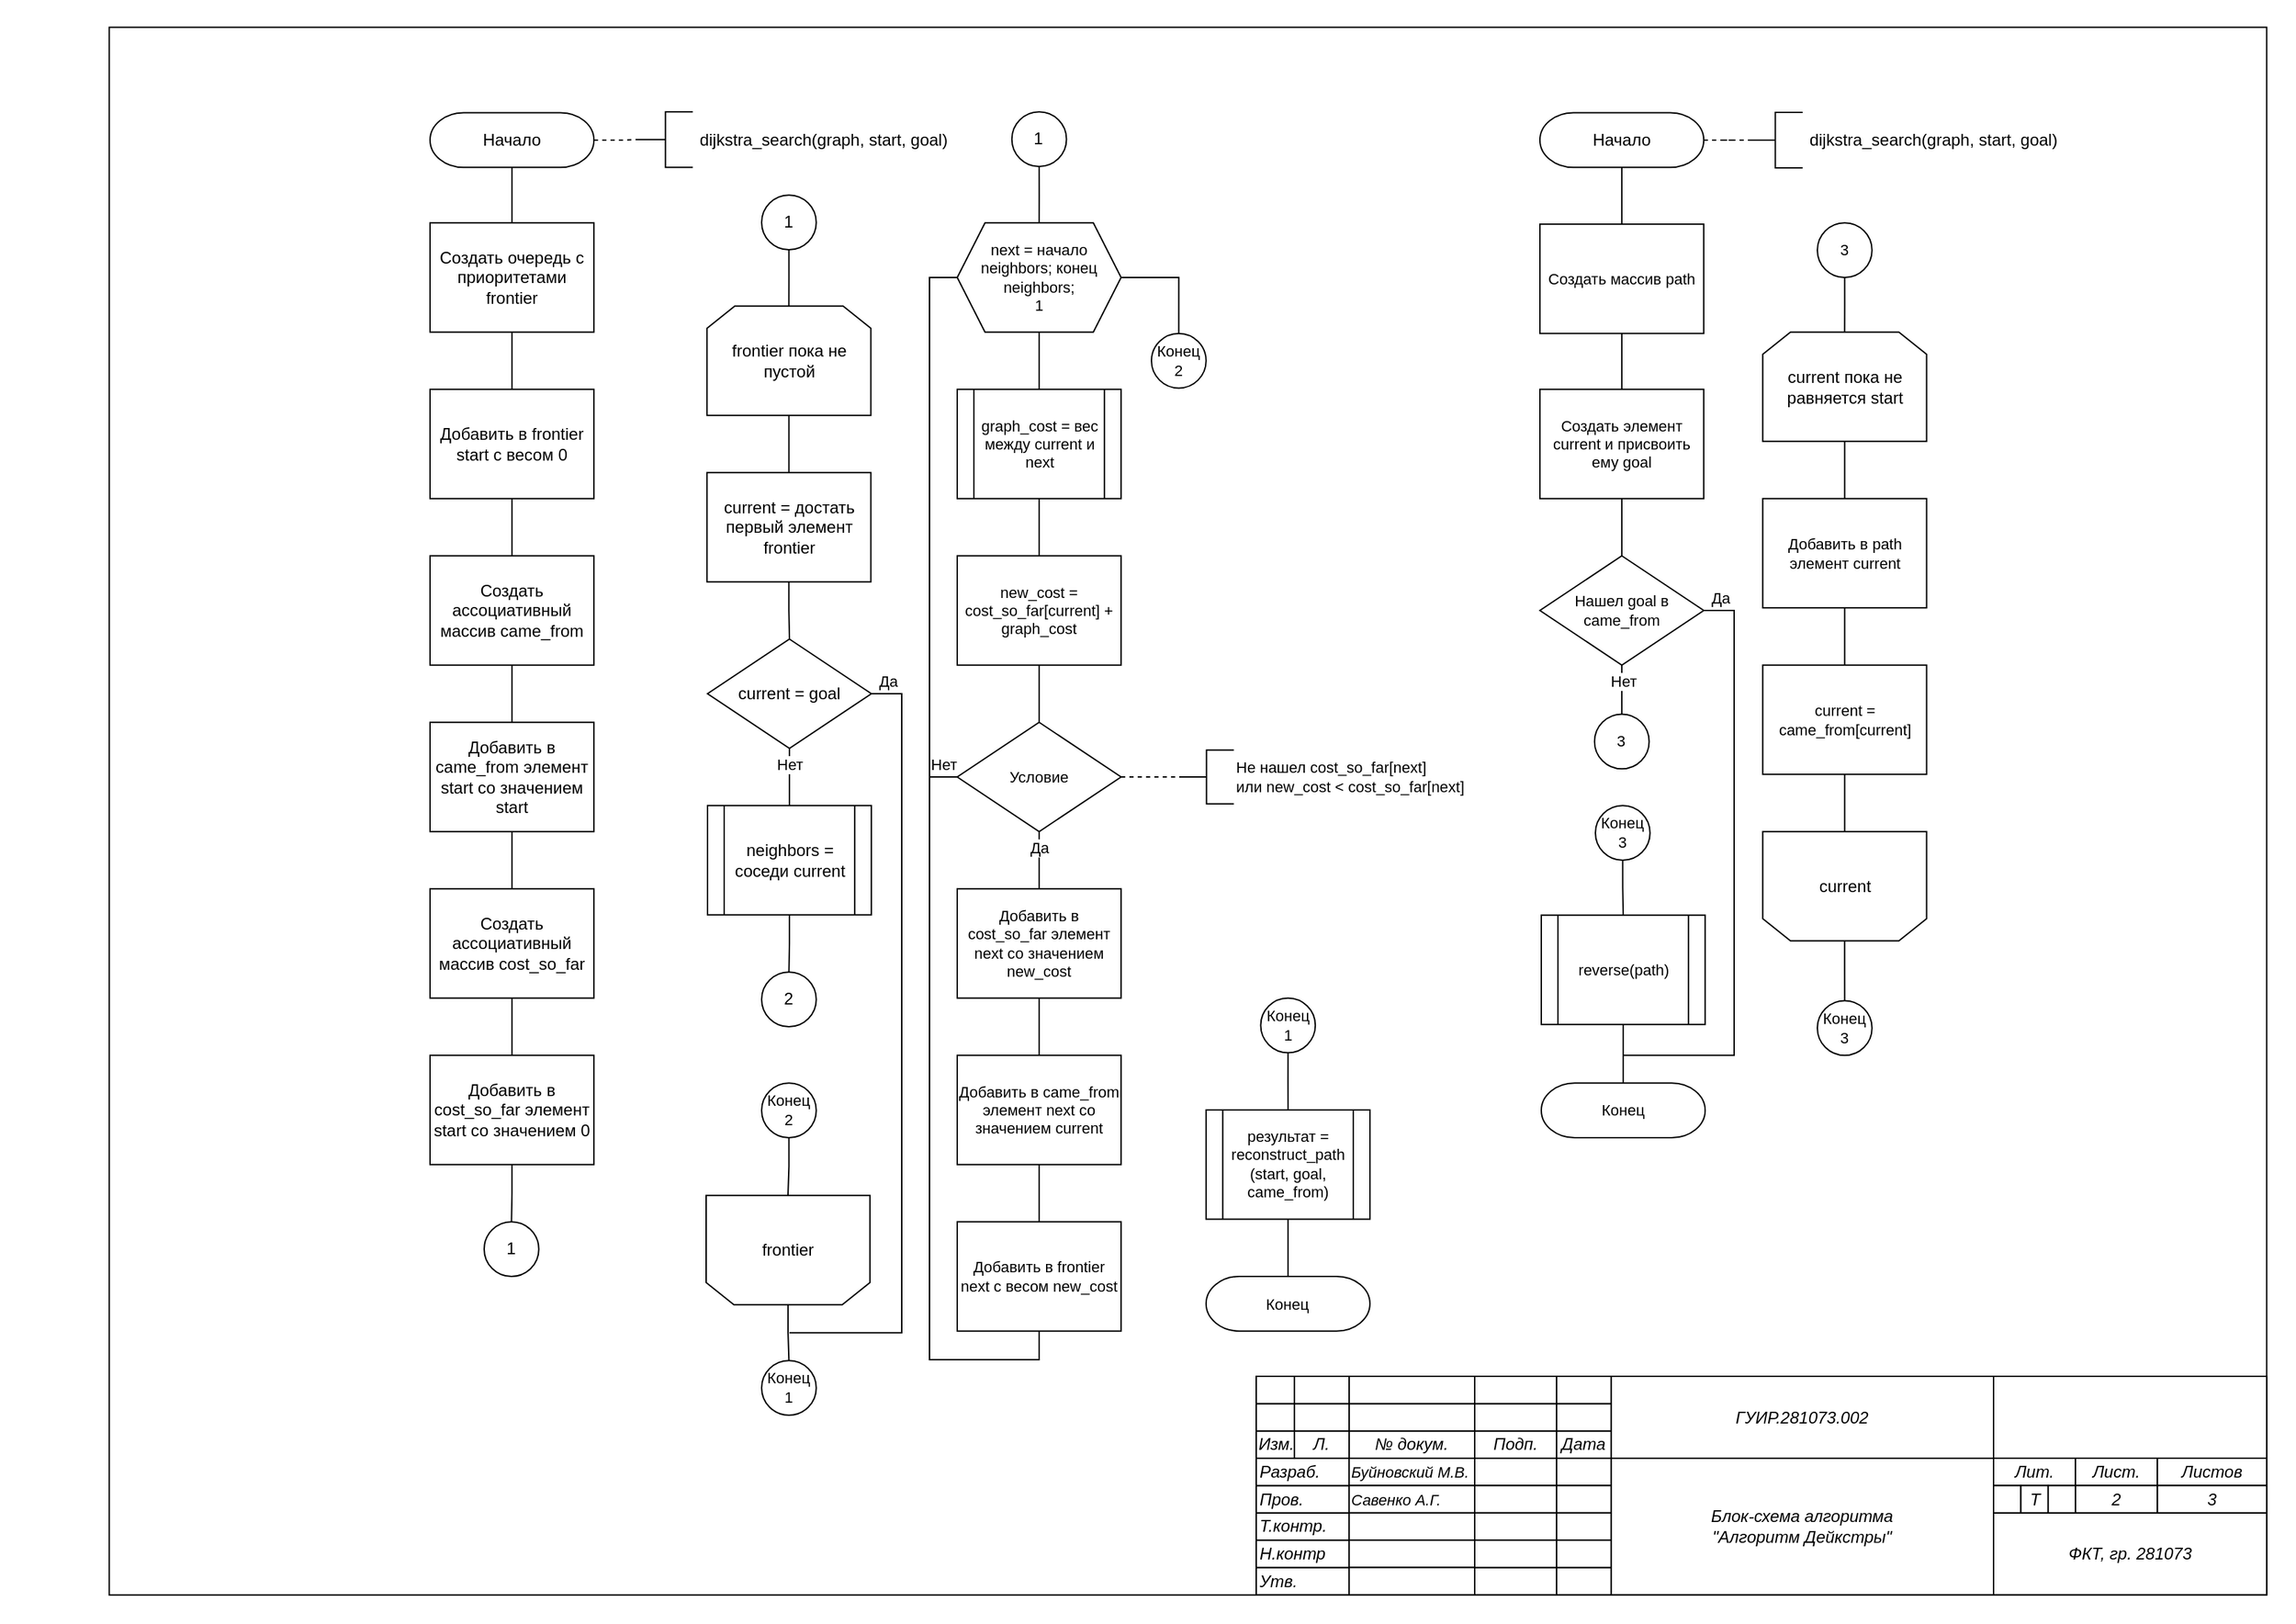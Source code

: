 <mxfile version="21.2.8" type="device" pages="3">
  <diagram name="Dijkstra" id="Oy0knX79zAl_vPmtlWKk">
    <mxGraphModel dx="1418" dy="820" grid="1" gridSize="10" guides="1" tooltips="1" connect="1" arrows="1" fold="1" page="1" pageScale="1" pageWidth="1654" pageHeight="1169" math="0" shadow="0">
      <root>
        <mxCell id="0" />
        <mxCell id="1" parent="0" />
        <mxCell id="8lVyGrlgalNdbQosUur5-1" value="" style="group" parent="1" vertex="1" connectable="0">
          <mxGeometry width="1653.54" height="1169.289" as="geometry" />
        </mxCell>
        <mxCell id="8lVyGrlgalNdbQosUur5-2" value="" style="rounded=0;whiteSpace=wrap;html=1;aspect=fixed;fillColor=none;strokeColor=none;" parent="8lVyGrlgalNdbQosUur5-1" vertex="1">
          <mxGeometry width="1653.54" height="1169.289" as="geometry" />
        </mxCell>
        <mxCell id="8lVyGrlgalNdbQosUur5-3" value="" style="rounded=0;whiteSpace=wrap;html=1;aspect=fixed;fillColor=none;" parent="8lVyGrlgalNdbQosUur5-1" vertex="1">
          <mxGeometry x="78.74" y="19.685" width="1555.115" height="1129.92" as="geometry" />
        </mxCell>
        <mxCell id="8lVyGrlgalNdbQosUur5-69" value="" style="group" parent="8lVyGrlgalNdbQosUur5-1" vertex="1" connectable="0">
          <mxGeometry x="905.51" y="992.0" width="728.35" height="157.455" as="geometry" />
        </mxCell>
        <mxCell id="8lVyGrlgalNdbQosUur5-70" value="Утв." style="rounded=0;whiteSpace=wrap;html=1;fontFamily=Helvetica;fontStyle=2;align=left;" parent="8lVyGrlgalNdbQosUur5-69" vertex="1">
          <mxGeometry y="137.77" width="66.929" height="19.685" as="geometry" />
        </mxCell>
        <mxCell id="8lVyGrlgalNdbQosUur5-71" value="Н.контр" style="rounded=0;whiteSpace=wrap;html=1;fontFamily=Helvetica;fontStyle=2;align=left;" parent="8lVyGrlgalNdbQosUur5-69" vertex="1">
          <mxGeometry y="118.09" width="66.929" height="19.685" as="geometry" />
        </mxCell>
        <mxCell id="8lVyGrlgalNdbQosUur5-72" value="Т.контр." style="rounded=0;whiteSpace=wrap;html=1;fontFamily=Helvetica;fontStyle=2;align=left;" parent="8lVyGrlgalNdbQosUur5-69" vertex="1">
          <mxGeometry y="98.41" width="66.929" height="19.685" as="geometry" />
        </mxCell>
        <mxCell id="8lVyGrlgalNdbQosUur5-73" value="Пров." style="rounded=0;whiteSpace=wrap;html=1;fontFamily=Helvetica;fontStyle=2;align=left;" parent="8lVyGrlgalNdbQosUur5-69" vertex="1">
          <mxGeometry y="78.73" width="66.929" height="19.685" as="geometry" />
        </mxCell>
        <mxCell id="8lVyGrlgalNdbQosUur5-74" value="Разраб." style="rounded=0;whiteSpace=wrap;html=1;fontFamily=Helvetica;fontStyle=2;align=left;" parent="8lVyGrlgalNdbQosUur5-69" vertex="1">
          <mxGeometry y="59.05" width="66.929" height="19.685" as="geometry" />
        </mxCell>
        <mxCell id="8lVyGrlgalNdbQosUur5-75" value="&lt;font style=&quot;font-size: 11px;&quot;&gt;Буйновский М.В.&lt;/font&gt;" style="rounded=0;whiteSpace=wrap;html=1;fontFamily=Helvetica;fontStyle=2;align=left;" parent="8lVyGrlgalNdbQosUur5-69" vertex="1">
          <mxGeometry x="66.93" y="59.04" width="90.551" height="19.685" as="geometry" />
        </mxCell>
        <mxCell id="8lVyGrlgalNdbQosUur5-76" value="&lt;font style=&quot;font-size: 11px;&quot;&gt;Савенко А.Г.&lt;/font&gt;" style="rounded=0;whiteSpace=wrap;html=1;fontFamily=Helvetica;fontStyle=2;align=left;" parent="8lVyGrlgalNdbQosUur5-69" vertex="1">
          <mxGeometry x="66.93" y="78.72" width="90.551" height="19.685" as="geometry" />
        </mxCell>
        <mxCell id="8lVyGrlgalNdbQosUur5-77" value="" style="rounded=0;whiteSpace=wrap;html=1;fontFamily=Helvetica;fontStyle=2;align=left;" parent="8lVyGrlgalNdbQosUur5-69" vertex="1">
          <mxGeometry x="66.93" y="98.42" width="90.551" height="19.685" as="geometry" />
        </mxCell>
        <mxCell id="8lVyGrlgalNdbQosUur5-78" value="" style="rounded=0;whiteSpace=wrap;html=1;fontSize=10;fontFamily=Helvetica;fontStyle=2;align=left;" parent="8lVyGrlgalNdbQosUur5-69" vertex="1">
          <mxGeometry x="66.93" y="118.1" width="90.551" height="19.685" as="geometry" />
        </mxCell>
        <mxCell id="8lVyGrlgalNdbQosUur5-79" value="" style="rounded=0;whiteSpace=wrap;html=1;fontFamily=Helvetica;fontStyle=2;align=left;" parent="8lVyGrlgalNdbQosUur5-69" vertex="1">
          <mxGeometry x="66.93" y="137.77" width="90.551" height="19.685" as="geometry" />
        </mxCell>
        <mxCell id="8lVyGrlgalNdbQosUur5-80" value="" style="rounded=0;whiteSpace=wrap;html=1;fontFamily=Helvetica;fontStyle=2;align=left;" parent="8lVyGrlgalNdbQosUur5-69" vertex="1">
          <mxGeometry x="157.48" y="137.77" width="59.055" height="19.685" as="geometry" />
        </mxCell>
        <mxCell id="8lVyGrlgalNdbQosUur5-81" value="" style="rounded=0;whiteSpace=wrap;html=1;fontFamily=Helvetica;fontStyle=2;align=left;" parent="8lVyGrlgalNdbQosUur5-69" vertex="1">
          <mxGeometry x="157.48" y="59.04" width="59.055" height="19.685" as="geometry" />
        </mxCell>
        <mxCell id="8lVyGrlgalNdbQosUur5-82" value="" style="rounded=0;whiteSpace=wrap;html=1;fontFamily=Helvetica;fontStyle=2;align=left;" parent="8lVyGrlgalNdbQosUur5-69" vertex="1">
          <mxGeometry x="157.48" y="78.72" width="59.055" height="19.685" as="geometry" />
        </mxCell>
        <mxCell id="8lVyGrlgalNdbQosUur5-83" value="" style="rounded=0;whiteSpace=wrap;html=1;fontFamily=Helvetica;fontStyle=2;align=left;" parent="8lVyGrlgalNdbQosUur5-69" vertex="1">
          <mxGeometry x="157.48" y="98.42" width="59.055" height="19.685" as="geometry" />
        </mxCell>
        <mxCell id="8lVyGrlgalNdbQosUur5-84" value="" style="rounded=0;whiteSpace=wrap;html=1;fontFamily=Helvetica;fontStyle=2;align=left;" parent="8lVyGrlgalNdbQosUur5-69" vertex="1">
          <mxGeometry x="157.48" y="118.1" width="59.055" height="19.685" as="geometry" />
        </mxCell>
        <mxCell id="8lVyGrlgalNdbQosUur5-85" value="" style="rounded=0;whiteSpace=wrap;html=1;fontFamily=Helvetica;fontStyle=2;align=left;" parent="8lVyGrlgalNdbQosUur5-69" vertex="1">
          <mxGeometry x="216.53" y="137.77" width="39.37" height="19.685" as="geometry" />
        </mxCell>
        <mxCell id="8lVyGrlgalNdbQosUur5-86" value="" style="rounded=0;whiteSpace=wrap;html=1;fontFamily=Helvetica;fontStyle=2;align=left;" parent="8lVyGrlgalNdbQosUur5-69" vertex="1">
          <mxGeometry x="216.53" y="59.04" width="39.37" height="19.685" as="geometry" />
        </mxCell>
        <mxCell id="8lVyGrlgalNdbQosUur5-87" value="" style="rounded=0;whiteSpace=wrap;html=1;fontFamily=Helvetica;fontStyle=2;align=left;" parent="8lVyGrlgalNdbQosUur5-69" vertex="1">
          <mxGeometry x="216.53" y="78.72" width="39.37" height="19.685" as="geometry" />
        </mxCell>
        <mxCell id="8lVyGrlgalNdbQosUur5-88" value="" style="rounded=0;whiteSpace=wrap;html=1;fontFamily=Helvetica;fontStyle=2;align=left;" parent="8lVyGrlgalNdbQosUur5-69" vertex="1">
          <mxGeometry x="216.53" y="98.42" width="39.37" height="19.685" as="geometry" />
        </mxCell>
        <mxCell id="8lVyGrlgalNdbQosUur5-89" value="" style="rounded=0;whiteSpace=wrap;html=1;fontFamily=Helvetica;fontStyle=2;align=left;" parent="8lVyGrlgalNdbQosUur5-69" vertex="1">
          <mxGeometry x="216.53" y="118.1" width="39.37" height="19.685" as="geometry" />
        </mxCell>
        <mxCell id="8lVyGrlgalNdbQosUur5-90" value="№ докум." style="rounded=0;whiteSpace=wrap;html=1;fontFamily=Helvetica;fontStyle=2;align=center;" parent="8lVyGrlgalNdbQosUur5-69" vertex="1">
          <mxGeometry x="66.93" y="39.36" width="90.551" height="19.685" as="geometry" />
        </mxCell>
        <mxCell id="8lVyGrlgalNdbQosUur5-91" value="Подп." style="rounded=0;whiteSpace=wrap;html=1;fontFamily=Helvetica;fontStyle=2;align=center;" parent="8lVyGrlgalNdbQosUur5-69" vertex="1">
          <mxGeometry x="157.48" y="39.36" width="59.055" height="19.685" as="geometry" />
        </mxCell>
        <mxCell id="8lVyGrlgalNdbQosUur5-92" value="Дата" style="rounded=0;whiteSpace=wrap;html=1;fontFamily=Helvetica;fontStyle=2;align=center;" parent="8lVyGrlgalNdbQosUur5-69" vertex="1">
          <mxGeometry x="216.53" y="39.36" width="39.37" height="19.685" as="geometry" />
        </mxCell>
        <mxCell id="8lVyGrlgalNdbQosUur5-93" value="" style="rounded=0;whiteSpace=wrap;html=1;fontFamily=Helvetica;fontStyle=2;align=left;" parent="8lVyGrlgalNdbQosUur5-69" vertex="1">
          <mxGeometry x="66.93" y="19.68" width="90.551" height="19.685" as="geometry" />
        </mxCell>
        <mxCell id="8lVyGrlgalNdbQosUur5-94" value="" style="rounded=0;whiteSpace=wrap;html=1;fontFamily=Helvetica;fontStyle=2;align=left;" parent="8lVyGrlgalNdbQosUur5-69" vertex="1">
          <mxGeometry x="157.48" y="19.68" width="59.055" height="19.685" as="geometry" />
        </mxCell>
        <mxCell id="8lVyGrlgalNdbQosUur5-95" value="" style="rounded=0;whiteSpace=wrap;html=1;fontFamily=Helvetica;fontStyle=2;align=left;" parent="8lVyGrlgalNdbQosUur5-69" vertex="1">
          <mxGeometry x="216.53" y="19.68" width="39.37" height="19.685" as="geometry" />
        </mxCell>
        <mxCell id="8lVyGrlgalNdbQosUur5-96" value="" style="rounded=0;whiteSpace=wrap;html=1;fontFamily=Helvetica;fontStyle=2;align=left;" parent="8lVyGrlgalNdbQosUur5-69" vertex="1">
          <mxGeometry x="66.93" width="90.551" height="19.685" as="geometry" />
        </mxCell>
        <mxCell id="8lVyGrlgalNdbQosUur5-97" value="" style="rounded=0;whiteSpace=wrap;html=1;fontFamily=Helvetica;fontStyle=2;align=left;" parent="8lVyGrlgalNdbQosUur5-69" vertex="1">
          <mxGeometry x="157.48" width="59.055" height="19.685" as="geometry" />
        </mxCell>
        <mxCell id="8lVyGrlgalNdbQosUur5-98" value="" style="rounded=0;whiteSpace=wrap;html=1;fontFamily=Helvetica;fontStyle=2;align=left;" parent="8lVyGrlgalNdbQosUur5-69" vertex="1">
          <mxGeometry x="216.53" width="39.37" height="19.685" as="geometry" />
        </mxCell>
        <mxCell id="8lVyGrlgalNdbQosUur5-99" value="Изм." style="rounded=0;whiteSpace=wrap;html=1;fontFamily=Helvetica;fontStyle=2;align=center;" parent="8lVyGrlgalNdbQosUur5-69" vertex="1">
          <mxGeometry y="39.36" width="27.559" height="19.685" as="geometry" />
        </mxCell>
        <mxCell id="8lVyGrlgalNdbQosUur5-100" value="Л." style="rounded=0;whiteSpace=wrap;html=1;fontFamily=Helvetica;fontStyle=2;align=center;" parent="8lVyGrlgalNdbQosUur5-69" vertex="1">
          <mxGeometry x="27.56" y="39.36" width="39.37" height="19.685" as="geometry" />
        </mxCell>
        <mxCell id="8lVyGrlgalNdbQosUur5-101" value="" style="rounded=0;whiteSpace=wrap;html=1;fontFamily=Helvetica;fontStyle=2;align=left;" parent="8lVyGrlgalNdbQosUur5-69" vertex="1">
          <mxGeometry y="19.68" width="27.559" height="19.685" as="geometry" />
        </mxCell>
        <mxCell id="8lVyGrlgalNdbQosUur5-102" value="" style="rounded=0;whiteSpace=wrap;html=1;fontFamily=Helvetica;fontStyle=2;align=left;" parent="8lVyGrlgalNdbQosUur5-69" vertex="1">
          <mxGeometry x="27.56" y="19.68" width="39.37" height="19.685" as="geometry" />
        </mxCell>
        <mxCell id="8lVyGrlgalNdbQosUur5-103" value="" style="rounded=0;whiteSpace=wrap;html=1;fontFamily=Helvetica;fontStyle=2;align=left;" parent="8lVyGrlgalNdbQosUur5-69" vertex="1">
          <mxGeometry width="27.559" height="19.685" as="geometry" />
        </mxCell>
        <mxCell id="8lVyGrlgalNdbQosUur5-104" value="" style="rounded=0;whiteSpace=wrap;html=1;fontFamily=Helvetica;fontStyle=2;align=left;" parent="8lVyGrlgalNdbQosUur5-69" vertex="1">
          <mxGeometry x="27.56" width="39.37" height="19.685" as="geometry" />
        </mxCell>
        <mxCell id="8lVyGrlgalNdbQosUur5-105" value="Блок-схема алгоритма&lt;br&gt;&quot;Алгоритм Дейкстры&quot;" style="rounded=0;whiteSpace=wrap;html=1;fontFamily=Helvetica;fontStyle=2;align=center;" parent="8lVyGrlgalNdbQosUur5-69" vertex="1">
          <mxGeometry x="255.9" y="59.03" width="275.59" height="98.425" as="geometry" />
        </mxCell>
        <mxCell id="8lVyGrlgalNdbQosUur5-106" value="ГУИР.281073.002" style="rounded=0;whiteSpace=wrap;html=1;fontFamily=Helvetica;fontStyle=2;align=center;" parent="8lVyGrlgalNdbQosUur5-69" vertex="1">
          <mxGeometry x="255.9" y="3.411e-13" width="275.59" height="59.055" as="geometry" />
        </mxCell>
        <mxCell id="8lVyGrlgalNdbQosUur5-107" value="" style="rounded=0;whiteSpace=wrap;html=1;fontFamily=Helvetica;fontStyle=2;align=center;" parent="8lVyGrlgalNdbQosUur5-69" vertex="1">
          <mxGeometry x="531.49" y="3.411e-13" width="196.85" height="59.055" as="geometry" />
        </mxCell>
        <mxCell id="8lVyGrlgalNdbQosUur5-108" value="ФКТ, гр. 281073" style="rounded=0;whiteSpace=wrap;html=1;fontFamily=Helvetica;fontStyle=2;align=center;" parent="8lVyGrlgalNdbQosUur5-69" vertex="1">
          <mxGeometry x="531.49" y="98.4" width="196.85" height="59.055" as="geometry" />
        </mxCell>
        <mxCell id="8lVyGrlgalNdbQosUur5-109" value="Лит." style="rounded=0;whiteSpace=wrap;html=1;fontFamily=Helvetica;fontStyle=2;align=center;" parent="8lVyGrlgalNdbQosUur5-69" vertex="1">
          <mxGeometry x="531.49" y="59.05" width="59.055" height="19.685" as="geometry" />
        </mxCell>
        <mxCell id="8lVyGrlgalNdbQosUur5-110" value="Лист." style="rounded=0;whiteSpace=wrap;html=1;fontFamily=Helvetica;fontStyle=2;align=center;" parent="8lVyGrlgalNdbQosUur5-69" vertex="1">
          <mxGeometry x="590.54" y="59.03" width="59.055" height="19.685" as="geometry" />
        </mxCell>
        <mxCell id="8lVyGrlgalNdbQosUur5-111" value="Листов" style="rounded=0;whiteSpace=wrap;html=1;fontFamily=Helvetica;fontStyle=2;align=center;" parent="8lVyGrlgalNdbQosUur5-69" vertex="1">
          <mxGeometry x="649.59" y="59.03" width="78.74" height="19.685" as="geometry" />
        </mxCell>
        <mxCell id="8lVyGrlgalNdbQosUur5-112" value="2" style="rounded=0;whiteSpace=wrap;html=1;fontFamily=Helvetica;fontStyle=2;align=center;" parent="8lVyGrlgalNdbQosUur5-69" vertex="1">
          <mxGeometry x="590.55" y="78.71" width="59.055" height="19.685" as="geometry" />
        </mxCell>
        <mxCell id="8lVyGrlgalNdbQosUur5-113" value="3" style="rounded=0;whiteSpace=wrap;html=1;fontFamily=Helvetica;fontStyle=2;align=center;" parent="8lVyGrlgalNdbQosUur5-69" vertex="1">
          <mxGeometry x="649.61" y="78.71" width="78.74" height="19.685" as="geometry" />
        </mxCell>
        <mxCell id="8lVyGrlgalNdbQosUur5-114" value="" style="rounded=0;whiteSpace=wrap;html=1;fontFamily=Helvetica;fontStyle=2;align=center;" parent="8lVyGrlgalNdbQosUur5-69" vertex="1">
          <mxGeometry x="531.49" y="78.73" width="19.685" height="19.685" as="geometry" />
        </mxCell>
        <mxCell id="8lVyGrlgalNdbQosUur5-115" value="Т" style="rounded=0;whiteSpace=wrap;html=1;fontFamily=Helvetica;fontStyle=2;align=center;" parent="8lVyGrlgalNdbQosUur5-69" vertex="1">
          <mxGeometry x="551.17" y="78.71" width="19.685" height="19.685" as="geometry" />
        </mxCell>
        <mxCell id="8lVyGrlgalNdbQosUur5-116" value="" style="rounded=0;whiteSpace=wrap;html=1;fontFamily=Helvetica;fontStyle=2;align=center;" parent="8lVyGrlgalNdbQosUur5-69" vertex="1">
          <mxGeometry x="570.85" y="78.73" width="19.685" height="19.685" as="geometry" />
        </mxCell>
        <mxCell id="8lVyGrlgalNdbQosUur5-216" value="" style="group;aspect=fixed;" parent="8lVyGrlgalNdbQosUur5-1" vertex="1" connectable="0">
          <mxGeometry x="310" y="80" width="1078.74" height="940.0" as="geometry" />
        </mxCell>
        <mxCell id="W7sxkVH239xzY6D_1Smx-1" value="" style="group" parent="8lVyGrlgalNdbQosUur5-216" vertex="1" connectable="0">
          <mxGeometry width="1078.74" height="900" as="geometry" />
        </mxCell>
        <mxCell id="W7sxkVH239xzY6D_1Smx-3" value="" style="group" parent="W7sxkVH239xzY6D_1Smx-1" vertex="1" connectable="0">
          <mxGeometry y="0.63" width="569.37" height="899.37" as="geometry" />
        </mxCell>
        <mxCell id="8lVyGrlgalNdbQosUur5-117" value="Начало" style="strokeWidth=1;html=1;shape=stencil(xVXBboMwDP0ajkxAtK49Tqw79rJJO7vUpVFDgpysdH+/0IBaoDCayyQO+Bne83NsJWCpPkCJQRJJKDBgb0GSfCIVXIJRZAObOTh4EbmwcuFq6ULQJWbGYScgDluBLqMNqSNWfGcaBi4PSNzUWbYOolf7Tf2wNFNSWhKupO5kbvKWDLi0/0ZnRxY9PTuZnyZ2UWkVCjRIHfRqbuOAIHn3VornKX14KHUdtbp/KX09rhT7Ka19uhf3xeKZHdx4GLsjt1zNPDAvuZb9cXdezRzIzXY3IsdSi4wtIEu3kB1zUt9yd7fIEurlHiTadKFOeK2+P99T/lsGweUNw8vycQagzL5QrwZqKFgTn0M4cx2SMlC3ocMvgHIMLU+4F5B3UrpCLG/g5uzvl7vwcNzr2TyKf7Tsc8aZUBonNsHigzm7oCPDydK9IpyY2j0Xwt1OYwsxILig7q68AL8=);whiteSpace=wrap;aspect=fixed;" parent="W7sxkVH239xzY6D_1Smx-3" vertex="1">
          <mxGeometry y="0.63" width="118.11" height="39.37" as="geometry" />
        </mxCell>
        <mxCell id="8lVyGrlgalNdbQosUur5-118" value="&amp;nbsp;dijkstra_search(graph, start, goal)" style="strokeWidth=1;html=1;shape=mxgraph.flowchart.annotation_2;align=left;labelPosition=right;pointerEvents=1;" parent="W7sxkVH239xzY6D_1Smx-3" vertex="1">
          <mxGeometry x="150" width="39.37" height="40" as="geometry" />
        </mxCell>
        <mxCell id="8lVyGrlgalNdbQosUur5-120" style="edgeStyle=orthogonalEdgeStyle;rounded=0;orthogonalLoop=1;jettySize=auto;html=1;endArrow=none;endFill=0;dashed=1;" parent="W7sxkVH239xzY6D_1Smx-3" source="8lVyGrlgalNdbQosUur5-117" target="8lVyGrlgalNdbQosUur5-118" edge="1">
          <mxGeometry relative="1" as="geometry" />
        </mxCell>
        <mxCell id="8lVyGrlgalNdbQosUur5-121" value="Создать очередь с приоритетами frontier" style="rounded=0;whiteSpace=wrap;html=1;aspect=fixed;" parent="W7sxkVH239xzY6D_1Smx-3" vertex="1">
          <mxGeometry y="80" width="118.11" height="78.74" as="geometry" />
        </mxCell>
        <mxCell id="8lVyGrlgalNdbQosUur5-125" style="edgeStyle=orthogonalEdgeStyle;rounded=0;orthogonalLoop=1;jettySize=auto;html=1;endArrow=none;endFill=0;" parent="W7sxkVH239xzY6D_1Smx-3" source="8lVyGrlgalNdbQosUur5-117" target="8lVyGrlgalNdbQosUur5-121" edge="1">
          <mxGeometry relative="1" as="geometry" />
        </mxCell>
        <mxCell id="8lVyGrlgalNdbQosUur5-122" value="Добавить в frontier start с весом 0" style="rounded=0;whiteSpace=wrap;html=1;aspect=fixed;" parent="W7sxkVH239xzY6D_1Smx-3" vertex="1">
          <mxGeometry y="200" width="118.11" height="78.74" as="geometry" />
        </mxCell>
        <mxCell id="8lVyGrlgalNdbQosUur5-126" style="edgeStyle=orthogonalEdgeStyle;rounded=0;orthogonalLoop=1;jettySize=auto;html=1;endArrow=none;endFill=0;" parent="W7sxkVH239xzY6D_1Smx-3" source="8lVyGrlgalNdbQosUur5-121" target="8lVyGrlgalNdbQosUur5-122" edge="1">
          <mxGeometry relative="1" as="geometry" />
        </mxCell>
        <mxCell id="8lVyGrlgalNdbQosUur5-128" value="Создать ассоциативный массив came_from" style="rounded=0;whiteSpace=wrap;html=1;aspect=fixed;" parent="W7sxkVH239xzY6D_1Smx-3" vertex="1">
          <mxGeometry y="320" width="118.11" height="78.74" as="geometry" />
        </mxCell>
        <mxCell id="8lVyGrlgalNdbQosUur5-133" style="edgeStyle=orthogonalEdgeStyle;rounded=0;orthogonalLoop=1;jettySize=auto;html=1;endArrow=none;endFill=0;" parent="W7sxkVH239xzY6D_1Smx-3" source="8lVyGrlgalNdbQosUur5-122" target="8lVyGrlgalNdbQosUur5-128" edge="1">
          <mxGeometry relative="1" as="geometry" />
        </mxCell>
        <mxCell id="8lVyGrlgalNdbQosUur5-129" value="Добавить в came_from элемент start со значением start" style="rounded=0;whiteSpace=wrap;html=1;aspect=fixed;" parent="W7sxkVH239xzY6D_1Smx-3" vertex="1">
          <mxGeometry y="440" width="118.11" height="78.74" as="geometry" />
        </mxCell>
        <mxCell id="8lVyGrlgalNdbQosUur5-127" style="edgeStyle=orthogonalEdgeStyle;rounded=0;orthogonalLoop=1;jettySize=auto;html=1;endArrow=none;endFill=0;" parent="W7sxkVH239xzY6D_1Smx-3" source="8lVyGrlgalNdbQosUur5-128" target="8lVyGrlgalNdbQosUur5-129" edge="1">
          <mxGeometry relative="1" as="geometry" />
        </mxCell>
        <mxCell id="8lVyGrlgalNdbQosUur5-131" value="Создать ассоциативный массив cost_so_far" style="rounded=0;whiteSpace=wrap;html=1;aspect=fixed;" parent="W7sxkVH239xzY6D_1Smx-3" vertex="1">
          <mxGeometry y="560" width="118.11" height="78.74" as="geometry" />
        </mxCell>
        <mxCell id="8lVyGrlgalNdbQosUur5-134" style="edgeStyle=orthogonalEdgeStyle;rounded=0;orthogonalLoop=1;jettySize=auto;html=1;endArrow=none;endFill=0;" parent="W7sxkVH239xzY6D_1Smx-3" source="8lVyGrlgalNdbQosUur5-129" target="8lVyGrlgalNdbQosUur5-131" edge="1">
          <mxGeometry relative="1" as="geometry" />
        </mxCell>
        <mxCell id="8lVyGrlgalNdbQosUur5-132" value="Добавить в cost_so_far элемент start со значением 0" style="rounded=0;whiteSpace=wrap;html=1;aspect=fixed;" parent="W7sxkVH239xzY6D_1Smx-3" vertex="1">
          <mxGeometry y="680" width="118.11" height="78.74" as="geometry" />
        </mxCell>
        <mxCell id="8lVyGrlgalNdbQosUur5-130" style="edgeStyle=orthogonalEdgeStyle;rounded=0;orthogonalLoop=1;jettySize=auto;html=1;endArrow=none;endFill=0;" parent="W7sxkVH239xzY6D_1Smx-3" source="8lVyGrlgalNdbQosUur5-131" target="8lVyGrlgalNdbQosUur5-132" edge="1">
          <mxGeometry relative="1" as="geometry" />
        </mxCell>
        <mxCell id="8lVyGrlgalNdbQosUur5-135" value="1" style="ellipse;whiteSpace=wrap;html=1;aspect=fixed;" parent="W7sxkVH239xzY6D_1Smx-3" vertex="1">
          <mxGeometry x="39" y="800" width="39.37" height="39.37" as="geometry" />
        </mxCell>
        <mxCell id="8lVyGrlgalNdbQosUur5-136" style="edgeStyle=orthogonalEdgeStyle;rounded=0;orthogonalLoop=1;jettySize=auto;html=1;endArrow=none;endFill=0;" parent="W7sxkVH239xzY6D_1Smx-3" source="8lVyGrlgalNdbQosUur5-132" target="8lVyGrlgalNdbQosUur5-135" edge="1">
          <mxGeometry relative="1" as="geometry" />
        </mxCell>
        <mxCell id="8lVyGrlgalNdbQosUur5-137" value="frontier пока не пустой" style="shape=loopLimit;whiteSpace=wrap;html=1;aspect=fixed;" parent="W7sxkVH239xzY6D_1Smx-3" vertex="1">
          <mxGeometry x="199.63" y="140" width="118.11" height="78.74" as="geometry" />
        </mxCell>
        <mxCell id="8lVyGrlgalNdbQosUur5-139" style="edgeStyle=orthogonalEdgeStyle;rounded=0;orthogonalLoop=1;jettySize=auto;html=1;endArrow=none;endFill=0;" parent="W7sxkVH239xzY6D_1Smx-3" source="8lVyGrlgalNdbQosUur5-138" target="8lVyGrlgalNdbQosUur5-137" edge="1">
          <mxGeometry relative="1" as="geometry" />
        </mxCell>
        <mxCell id="8lVyGrlgalNdbQosUur5-138" value="1" style="ellipse;whiteSpace=wrap;html=1;aspect=fixed;" parent="W7sxkVH239xzY6D_1Smx-3" vertex="1">
          <mxGeometry x="239" y="60" width="39.37" height="39.37" as="geometry" />
        </mxCell>
        <mxCell id="8lVyGrlgalNdbQosUur5-140" value="current = достать первый элемент frontier" style="rounded=0;whiteSpace=wrap;html=1;aspect=fixed;" parent="W7sxkVH239xzY6D_1Smx-3" vertex="1">
          <mxGeometry x="199.63" y="260" width="118.11" height="78.74" as="geometry" />
        </mxCell>
        <mxCell id="8lVyGrlgalNdbQosUur5-147" style="edgeStyle=orthogonalEdgeStyle;rounded=0;orthogonalLoop=1;jettySize=auto;html=1;endArrow=none;endFill=0;" parent="W7sxkVH239xzY6D_1Smx-3" source="8lVyGrlgalNdbQosUur5-137" target="8lVyGrlgalNdbQosUur5-140" edge="1">
          <mxGeometry relative="1" as="geometry" />
        </mxCell>
        <mxCell id="8lVyGrlgalNdbQosUur5-153" value="Да" style="edgeStyle=orthogonalEdgeStyle;rounded=0;orthogonalLoop=1;jettySize=auto;html=1;endArrow=none;endFill=0;" parent="W7sxkVH239xzY6D_1Smx-3" source="8lVyGrlgalNdbQosUur5-141" edge="1">
          <mxGeometry x="-0.958" y="9" relative="1" as="geometry">
            <mxPoint x="259.055" y="880" as="targetPoint" />
            <Array as="points">
              <mxPoint x="340" y="419" />
              <mxPoint x="340" y="880" />
            </Array>
            <mxPoint as="offset" />
          </mxGeometry>
        </mxCell>
        <mxCell id="8lVyGrlgalNdbQosUur5-141" value="current = goal" style="rhombus;whiteSpace=wrap;html=1;aspect=fixed;" parent="W7sxkVH239xzY6D_1Smx-3" vertex="1">
          <mxGeometry x="200" y="380" width="118.11" height="78.74" as="geometry" />
        </mxCell>
        <mxCell id="8lVyGrlgalNdbQosUur5-148" style="edgeStyle=orthogonalEdgeStyle;rounded=0;orthogonalLoop=1;jettySize=auto;html=1;endArrow=none;endFill=0;" parent="W7sxkVH239xzY6D_1Smx-3" source="8lVyGrlgalNdbQosUur5-140" target="8lVyGrlgalNdbQosUur5-141" edge="1">
          <mxGeometry relative="1" as="geometry" />
        </mxCell>
        <mxCell id="8lVyGrlgalNdbQosUur5-142" value="neighbors = соседи current" style="shape=process;whiteSpace=wrap;html=1;backgroundOutline=1;aspect=fixed;" parent="W7sxkVH239xzY6D_1Smx-3" vertex="1">
          <mxGeometry x="200" y="500" width="118.11" height="78.74" as="geometry" />
        </mxCell>
        <mxCell id="8lVyGrlgalNdbQosUur5-149" value="Нет" style="edgeStyle=orthogonalEdgeStyle;rounded=0;orthogonalLoop=1;jettySize=auto;html=1;endArrow=none;endFill=0;" parent="W7sxkVH239xzY6D_1Smx-3" source="8lVyGrlgalNdbQosUur5-141" target="8lVyGrlgalNdbQosUur5-142" edge="1">
          <mxGeometry x="-0.454" relative="1" as="geometry">
            <mxPoint as="offset" />
          </mxGeometry>
        </mxCell>
        <mxCell id="8lVyGrlgalNdbQosUur5-143" value="2" style="ellipse;whiteSpace=wrap;html=1;aspect=fixed;" parent="W7sxkVH239xzY6D_1Smx-3" vertex="1">
          <mxGeometry x="239" y="620" width="39.37" height="39.37" as="geometry" />
        </mxCell>
        <mxCell id="8lVyGrlgalNdbQosUur5-150" style="edgeStyle=orthogonalEdgeStyle;rounded=0;orthogonalLoop=1;jettySize=auto;html=1;endArrow=none;endFill=0;" parent="W7sxkVH239xzY6D_1Smx-3" source="8lVyGrlgalNdbQosUur5-142" target="8lVyGrlgalNdbQosUur5-143" edge="1">
          <mxGeometry relative="1" as="geometry" />
        </mxCell>
        <mxCell id="8lVyGrlgalNdbQosUur5-144" value="Конец 2" style="ellipse;whiteSpace=wrap;html=1;aspect=fixed;fontSize=11;" parent="W7sxkVH239xzY6D_1Smx-3" vertex="1">
          <mxGeometry x="239" y="700" width="39.37" height="39.37" as="geometry" />
        </mxCell>
        <mxCell id="8lVyGrlgalNdbQosUur5-145" value="frontier" style="shape=loopLimit;whiteSpace=wrap;html=1;aspect=fixed;direction=west;" parent="W7sxkVH239xzY6D_1Smx-3" vertex="1">
          <mxGeometry x="199" y="781" width="118.11" height="78.74" as="geometry" />
        </mxCell>
        <mxCell id="8lVyGrlgalNdbQosUur5-151" style="edgeStyle=orthogonalEdgeStyle;rounded=0;orthogonalLoop=1;jettySize=auto;html=1;endArrow=none;endFill=0;" parent="W7sxkVH239xzY6D_1Smx-3" source="8lVyGrlgalNdbQosUur5-144" target="8lVyGrlgalNdbQosUur5-145" edge="1">
          <mxGeometry relative="1" as="geometry">
            <Array as="points">
              <mxPoint x="259" y="760" />
              <mxPoint x="258" y="760" />
            </Array>
          </mxGeometry>
        </mxCell>
        <mxCell id="8lVyGrlgalNdbQosUur5-156" value="1" style="ellipse;whiteSpace=wrap;html=1;aspect=fixed;" parent="W7sxkVH239xzY6D_1Smx-3" vertex="1">
          <mxGeometry x="419.37" width="39.37" height="39.37" as="geometry" />
        </mxCell>
        <mxCell id="8lVyGrlgalNdbQosUur5-157" value="next = начало neighbors; конец neighbors;&lt;br&gt;1" style="shape=hexagon;perimeter=hexagonPerimeter2;whiteSpace=wrap;html=1;fixedSize=1;aspect=fixed;fontFamily=Helvetica;fontSize=11;fontColor=default;" parent="W7sxkVH239xzY6D_1Smx-3" vertex="1">
          <mxGeometry x="380" y="80" width="118.11" height="78.74" as="geometry" />
        </mxCell>
        <mxCell id="8lVyGrlgalNdbQosUur5-158" style="edgeStyle=orthogonalEdgeStyle;shape=connector;rounded=0;orthogonalLoop=1;jettySize=auto;html=1;labelBackgroundColor=default;strokeColor=default;fontFamily=Helvetica;fontSize=11;fontColor=default;endArrow=none;endFill=0;" parent="W7sxkVH239xzY6D_1Smx-3" source="8lVyGrlgalNdbQosUur5-156" target="8lVyGrlgalNdbQosUur5-157" edge="1">
          <mxGeometry relative="1" as="geometry" />
        </mxCell>
        <mxCell id="8lVyGrlgalNdbQosUur5-159" value="Конец 2" style="ellipse;whiteSpace=wrap;html=1;aspect=fixed;fontFamily=Helvetica;fontSize=11;fontColor=default;" parent="W7sxkVH239xzY6D_1Smx-3" vertex="1">
          <mxGeometry x="520" y="159.69" width="39.37" height="39.37" as="geometry" />
        </mxCell>
        <mxCell id="8lVyGrlgalNdbQosUur5-160" style="edgeStyle=orthogonalEdgeStyle;shape=connector;rounded=0;orthogonalLoop=1;jettySize=auto;html=1;labelBackgroundColor=default;strokeColor=default;fontFamily=Helvetica;fontSize=11;fontColor=default;endArrow=none;endFill=0;" parent="W7sxkVH239xzY6D_1Smx-3" source="8lVyGrlgalNdbQosUur5-157" target="8lVyGrlgalNdbQosUur5-159" edge="1">
          <mxGeometry relative="1" as="geometry" />
        </mxCell>
        <mxCell id="8lVyGrlgalNdbQosUur5-161" value="graph_cost = вес между current и next" style="shape=process;whiteSpace=wrap;html=1;backgroundOutline=1;aspect=fixed;fontFamily=Helvetica;fontSize=11;fontColor=default;" parent="W7sxkVH239xzY6D_1Smx-3" vertex="1">
          <mxGeometry x="380" y="200" width="118.11" height="78.74" as="geometry" />
        </mxCell>
        <mxCell id="8lVyGrlgalNdbQosUur5-162" style="edgeStyle=orthogonalEdgeStyle;shape=connector;rounded=0;orthogonalLoop=1;jettySize=auto;html=1;labelBackgroundColor=default;strokeColor=default;fontFamily=Helvetica;fontSize=11;fontColor=default;endArrow=none;endFill=0;" parent="W7sxkVH239xzY6D_1Smx-3" source="8lVyGrlgalNdbQosUur5-157" target="8lVyGrlgalNdbQosUur5-161" edge="1">
          <mxGeometry relative="1" as="geometry" />
        </mxCell>
        <mxCell id="8lVyGrlgalNdbQosUur5-164" value="new_cost = cost_so_far[current] + graph_cost" style="rounded=0;whiteSpace=wrap;html=1;aspect=fixed;fontFamily=Helvetica;fontSize=11;fontColor=default;" parent="W7sxkVH239xzY6D_1Smx-3" vertex="1">
          <mxGeometry x="380" y="320" width="118.11" height="78.74" as="geometry" />
        </mxCell>
        <mxCell id="8lVyGrlgalNdbQosUur5-170" style="edgeStyle=orthogonalEdgeStyle;shape=connector;rounded=0;orthogonalLoop=1;jettySize=auto;html=1;labelBackgroundColor=default;strokeColor=default;fontFamily=Helvetica;fontSize=11;fontColor=default;endArrow=none;endFill=0;" parent="W7sxkVH239xzY6D_1Smx-3" source="8lVyGrlgalNdbQosUur5-161" target="8lVyGrlgalNdbQosUur5-164" edge="1">
          <mxGeometry relative="1" as="geometry" />
        </mxCell>
        <mxCell id="8lVyGrlgalNdbQosUur5-176" value="Нет" style="edgeStyle=orthogonalEdgeStyle;shape=connector;rounded=0;orthogonalLoop=1;jettySize=auto;html=1;labelBackgroundColor=default;strokeColor=default;fontFamily=Helvetica;fontSize=11;fontColor=default;endArrow=none;endFill=0;" parent="W7sxkVH239xzY6D_1Smx-3" source="8lVyGrlgalNdbQosUur5-165" edge="1">
          <mxGeometry x="-0.05" y="-9" relative="1" as="geometry">
            <mxPoint x="360" y="479.37" as="targetPoint" />
            <mxPoint as="offset" />
          </mxGeometry>
        </mxCell>
        <mxCell id="8lVyGrlgalNdbQosUur5-165" value="Условие" style="rhombus;whiteSpace=wrap;html=1;aspect=fixed;fontFamily=Helvetica;fontSize=11;fontColor=default;" parent="W7sxkVH239xzY6D_1Smx-3" vertex="1">
          <mxGeometry x="380" y="440" width="118.11" height="78.74" as="geometry" />
        </mxCell>
        <mxCell id="8lVyGrlgalNdbQosUur5-171" style="edgeStyle=orthogonalEdgeStyle;shape=connector;rounded=0;orthogonalLoop=1;jettySize=auto;html=1;labelBackgroundColor=default;strokeColor=default;fontFamily=Helvetica;fontSize=11;fontColor=default;endArrow=none;endFill=0;" parent="W7sxkVH239xzY6D_1Smx-3" source="8lVyGrlgalNdbQosUur5-164" target="8lVyGrlgalNdbQosUur5-165" edge="1">
          <mxGeometry relative="1" as="geometry" />
        </mxCell>
        <mxCell id="8lVyGrlgalNdbQosUur5-166" value="Добавить в cost_so_far элемент next со значением new_cost" style="rounded=0;whiteSpace=wrap;html=1;aspect=fixed;fontFamily=Helvetica;fontSize=11;fontColor=default;" parent="W7sxkVH239xzY6D_1Smx-3" vertex="1">
          <mxGeometry x="380" y="560" width="118.11" height="78.74" as="geometry" />
        </mxCell>
        <mxCell id="8lVyGrlgalNdbQosUur5-172" value="Да" style="edgeStyle=orthogonalEdgeStyle;shape=connector;rounded=0;orthogonalLoop=1;jettySize=auto;html=1;labelBackgroundColor=default;strokeColor=default;fontFamily=Helvetica;fontSize=11;fontColor=default;endArrow=none;endFill=0;" parent="W7sxkVH239xzY6D_1Smx-3" source="8lVyGrlgalNdbQosUur5-165" target="8lVyGrlgalNdbQosUur5-166" edge="1">
          <mxGeometry x="-0.454" relative="1" as="geometry">
            <mxPoint as="offset" />
          </mxGeometry>
        </mxCell>
        <mxCell id="8lVyGrlgalNdbQosUur5-167" value="Добавить в came_from элемент next со значением current" style="rounded=0;whiteSpace=wrap;html=1;aspect=fixed;fontFamily=Helvetica;fontSize=11;fontColor=default;" parent="W7sxkVH239xzY6D_1Smx-3" vertex="1">
          <mxGeometry x="380" y="680" width="118.11" height="78.74" as="geometry" />
        </mxCell>
        <mxCell id="8lVyGrlgalNdbQosUur5-173" style="edgeStyle=orthogonalEdgeStyle;shape=connector;rounded=0;orthogonalLoop=1;jettySize=auto;html=1;labelBackgroundColor=default;strokeColor=default;fontFamily=Helvetica;fontSize=11;fontColor=default;endArrow=none;endFill=0;" parent="W7sxkVH239xzY6D_1Smx-3" source="8lVyGrlgalNdbQosUur5-166" target="8lVyGrlgalNdbQosUur5-167" edge="1">
          <mxGeometry relative="1" as="geometry" />
        </mxCell>
        <mxCell id="8lVyGrlgalNdbQosUur5-168" value="Добавить в frontier next с весом new_cost" style="rounded=0;whiteSpace=wrap;html=1;aspect=fixed;fontFamily=Helvetica;fontSize=11;fontColor=default;" parent="W7sxkVH239xzY6D_1Smx-3" vertex="1">
          <mxGeometry x="380" y="800" width="118.11" height="78.74" as="geometry" />
        </mxCell>
        <mxCell id="8lVyGrlgalNdbQosUur5-174" style="edgeStyle=orthogonalEdgeStyle;shape=connector;rounded=0;orthogonalLoop=1;jettySize=auto;html=1;labelBackgroundColor=default;strokeColor=default;fontFamily=Helvetica;fontSize=11;fontColor=default;endArrow=none;endFill=0;" parent="W7sxkVH239xzY6D_1Smx-3" source="8lVyGrlgalNdbQosUur5-167" target="8lVyGrlgalNdbQosUur5-168" edge="1">
          <mxGeometry relative="1" as="geometry" />
        </mxCell>
        <mxCell id="8lVyGrlgalNdbQosUur5-169" value="Не нашел cost_so_far[next]&lt;br&gt;или new_cost &amp;lt; cost_so_far[next]" style="strokeWidth=1;html=1;shape=mxgraph.flowchart.annotation_2;align=left;labelPosition=right;pointerEvents=1;fontFamily=Helvetica;fontSize=11;fontColor=default;" parent="W7sxkVH239xzY6D_1Smx-3" vertex="1">
          <mxGeometry x="540" y="460" width="39.37" height="38.74" as="geometry" />
        </mxCell>
        <mxCell id="8lVyGrlgalNdbQosUur5-177" style="edgeStyle=orthogonalEdgeStyle;shape=connector;rounded=0;orthogonalLoop=1;jettySize=auto;html=1;labelBackgroundColor=default;strokeColor=default;fontFamily=Helvetica;fontSize=11;fontColor=default;endArrow=none;endFill=0;dashed=1;" parent="W7sxkVH239xzY6D_1Smx-3" source="8lVyGrlgalNdbQosUur5-165" target="8lVyGrlgalNdbQosUur5-169" edge="1">
          <mxGeometry relative="1" as="geometry" />
        </mxCell>
        <mxCell id="8lVyGrlgalNdbQosUur5-175" style="edgeStyle=orthogonalEdgeStyle;shape=connector;rounded=0;orthogonalLoop=1;jettySize=auto;html=1;labelBackgroundColor=default;strokeColor=default;fontFamily=Helvetica;fontSize=11;fontColor=default;endArrow=none;endFill=0;" parent="W7sxkVH239xzY6D_1Smx-3" source="8lVyGrlgalNdbQosUur5-168" target="8lVyGrlgalNdbQosUur5-157" edge="1">
          <mxGeometry relative="1" as="geometry">
            <Array as="points">
              <mxPoint x="439" y="899.37" />
              <mxPoint x="360" y="899.37" />
              <mxPoint x="360" y="119.37" />
            </Array>
          </mxGeometry>
        </mxCell>
        <mxCell id="W7sxkVH239xzY6D_1Smx-4" value="" style="group" parent="W7sxkVH239xzY6D_1Smx-1" vertex="1" connectable="0">
          <mxGeometry x="559.37" width="519.37" height="879.37" as="geometry" />
        </mxCell>
        <mxCell id="8lVyGrlgalNdbQosUur5-180" value="Конец 1" style="ellipse;whiteSpace=wrap;html=1;aspect=fixed;fontFamily=Helvetica;fontSize=11;fontColor=default;" parent="W7sxkVH239xzY6D_1Smx-4" vertex="1">
          <mxGeometry x="39.37" y="639.37" width="39.37" height="39.37" as="geometry" />
        </mxCell>
        <mxCell id="8lVyGrlgalNdbQosUur5-181" value="результат = reconstruct_path (start, goal, came_from)" style="shape=process;whiteSpace=wrap;html=1;backgroundOutline=1;aspect=fixed;fontFamily=Helvetica;fontSize=11;fontColor=default;" parent="W7sxkVH239xzY6D_1Smx-4" vertex="1">
          <mxGeometry y="720" width="118.11" height="78.74" as="geometry" />
        </mxCell>
        <mxCell id="8lVyGrlgalNdbQosUur5-183" style="edgeStyle=orthogonalEdgeStyle;shape=connector;rounded=0;orthogonalLoop=1;jettySize=auto;html=1;labelBackgroundColor=default;strokeColor=default;fontFamily=Helvetica;fontSize=11;fontColor=default;endArrow=none;endFill=0;" parent="W7sxkVH239xzY6D_1Smx-4" source="8lVyGrlgalNdbQosUur5-180" target="8lVyGrlgalNdbQosUur5-181" edge="1">
          <mxGeometry relative="1" as="geometry" />
        </mxCell>
        <mxCell id="8lVyGrlgalNdbQosUur5-182" value="Конец" style="strokeWidth=1;html=1;shape=stencil(xVXBboMwDP0ajkxAtK49Tqw79rJJO7vUpVFDgpysdH+/0IBaoDCayyQO+Bne83NsJWCpPkCJQRJJKDBgb0GSfCIVXIJRZAObOTh4EbmwcuFq6ULQJWbGYScgDluBLqMNqSNWfGcaBi4PSNzUWbYOolf7Tf2wNFNSWhKupO5kbvKWDLi0/0ZnRxY9PTuZnyZ2UWkVCjRIHfRqbuOAIHn3VornKX14KHUdtbp/KX09rhT7Ka19uhf3xeKZHdx4GLsjt1zNPDAvuZb9cXdezRzIzXY3IsdSi4wtIEu3kB1zUt9yd7fIEurlHiTadKFOeK2+P99T/lsGweUNw8vycQagzL5QrwZqKFgTn0M4cx2SMlC3ocMvgHIMLU+4F5B3UrpCLG/g5uzvl7vwcNzr2TyKf7Tsc8aZUBonNsHigzm7oCPDydK9IpyY2j0Xwt1OYwsxILig7q68AL8=);whiteSpace=wrap;aspect=fixed;fontFamily=Helvetica;fontSize=11;fontColor=default;" parent="W7sxkVH239xzY6D_1Smx-4" vertex="1">
          <mxGeometry y="840" width="118.11" height="39.37" as="geometry" />
        </mxCell>
        <mxCell id="8lVyGrlgalNdbQosUur5-184" style="edgeStyle=orthogonalEdgeStyle;shape=connector;rounded=0;orthogonalLoop=1;jettySize=auto;html=1;labelBackgroundColor=default;strokeColor=default;fontFamily=Helvetica;fontSize=11;fontColor=default;endArrow=none;endFill=0;" parent="W7sxkVH239xzY6D_1Smx-4" source="8lVyGrlgalNdbQosUur5-181" target="8lVyGrlgalNdbQosUur5-182" edge="1">
          <mxGeometry relative="1" as="geometry" />
        </mxCell>
        <mxCell id="8lVyGrlgalNdbQosUur5-186" value="Начало" style="strokeWidth=1;html=1;shape=stencil(xVXBboMwDP0ajkxAtK49Tqw79rJJO7vUpVFDgpysdH+/0IBaoDCayyQO+Bne83NsJWCpPkCJQRJJKDBgb0GSfCIVXIJRZAObOTh4EbmwcuFq6ULQJWbGYScgDluBLqMNqSNWfGcaBi4PSNzUWbYOolf7Tf2wNFNSWhKupO5kbvKWDLi0/0ZnRxY9PTuZnyZ2UWkVCjRIHfRqbuOAIHn3VornKX14KHUdtbp/KX09rhT7Ka19uhf3xeKZHdx4GLsjt1zNPDAvuZb9cXdezRzIzXY3IsdSi4wtIEu3kB1zUt9yd7fIEurlHiTadKFOeK2+P99T/lsGweUNw8vycQagzL5QrwZqKFgTn0M4cx2SMlC3ocMvgHIMLU+4F5B3UrpCLG/g5uzvl7vwcNzr2TyKf7Tsc8aZUBonNsHigzm7oCPDydK9IpyY2j0Xwt1OYwsxILig7q68AL8=);whiteSpace=wrap;aspect=fixed;" parent="W7sxkVH239xzY6D_1Smx-4" vertex="1">
          <mxGeometry x="240.63" y="1.26" width="118.11" height="39.37" as="geometry" />
        </mxCell>
        <mxCell id="8lVyGrlgalNdbQosUur5-189" value="Создать массив path" style="rounded=0;whiteSpace=wrap;html=1;aspect=fixed;fontFamily=Helvetica;fontSize=11;fontColor=default;" parent="W7sxkVH239xzY6D_1Smx-4" vertex="1">
          <mxGeometry x="240.63" y="81.58" width="118.11" height="78.74" as="geometry" />
        </mxCell>
        <mxCell id="8lVyGrlgalNdbQosUur5-202" style="edgeStyle=orthogonalEdgeStyle;shape=connector;rounded=0;orthogonalLoop=1;jettySize=auto;html=1;labelBackgroundColor=default;strokeColor=default;fontFamily=Helvetica;fontSize=11;fontColor=default;endArrow=none;endFill=0;" parent="W7sxkVH239xzY6D_1Smx-4" source="8lVyGrlgalNdbQosUur5-186" target="8lVyGrlgalNdbQosUur5-189" edge="1">
          <mxGeometry relative="1" as="geometry" />
        </mxCell>
        <mxCell id="8lVyGrlgalNdbQosUur5-190" value="Создать элемент current и присвоить ему goal" style="rounded=0;whiteSpace=wrap;html=1;aspect=fixed;fontFamily=Helvetica;fontSize=11;fontColor=default;" parent="W7sxkVH239xzY6D_1Smx-4" vertex="1">
          <mxGeometry x="240.63" y="200.63" width="118.11" height="78.74" as="geometry" />
        </mxCell>
        <mxCell id="8lVyGrlgalNdbQosUur5-204" style="edgeStyle=orthogonalEdgeStyle;shape=connector;rounded=0;orthogonalLoop=1;jettySize=auto;html=1;labelBackgroundColor=default;strokeColor=default;fontFamily=Helvetica;fontSize=11;fontColor=default;endArrow=none;endFill=0;" parent="W7sxkVH239xzY6D_1Smx-4" source="8lVyGrlgalNdbQosUur5-189" target="8lVyGrlgalNdbQosUur5-190" edge="1">
          <mxGeometry relative="1" as="geometry" />
        </mxCell>
        <mxCell id="8lVyGrlgalNdbQosUur5-209" value="Да" style="edgeStyle=orthogonalEdgeStyle;shape=connector;rounded=0;orthogonalLoop=1;jettySize=auto;html=1;labelBackgroundColor=default;strokeColor=default;fontFamily=Helvetica;fontSize=11;fontColor=default;endArrow=none;endFill=0;" parent="W7sxkVH239xzY6D_1Smx-4" source="8lVyGrlgalNdbQosUur5-191" edge="1">
          <mxGeometry x="-0.944" y="9" relative="1" as="geometry">
            <mxPoint x="300.63" y="680.63" as="targetPoint" />
            <Array as="points">
              <mxPoint x="380.63" y="359.63" />
              <mxPoint x="380.63" y="680.63" />
            </Array>
            <mxPoint as="offset" />
          </mxGeometry>
        </mxCell>
        <mxCell id="8lVyGrlgalNdbQosUur5-191" value="Нашел goal в came_from" style="rhombus;whiteSpace=wrap;html=1;aspect=fixed;fontFamily=Helvetica;fontSize=11;fontColor=default;" parent="W7sxkVH239xzY6D_1Smx-4" vertex="1">
          <mxGeometry x="240.63" y="320.63" width="118.11" height="78.74" as="geometry" />
        </mxCell>
        <mxCell id="8lVyGrlgalNdbQosUur5-205" style="edgeStyle=orthogonalEdgeStyle;shape=connector;rounded=0;orthogonalLoop=1;jettySize=auto;html=1;labelBackgroundColor=default;strokeColor=default;fontFamily=Helvetica;fontSize=11;fontColor=default;endArrow=none;endFill=0;" parent="W7sxkVH239xzY6D_1Smx-4" source="8lVyGrlgalNdbQosUur5-190" target="8lVyGrlgalNdbQosUur5-191" edge="1">
          <mxGeometry relative="1" as="geometry" />
        </mxCell>
        <mxCell id="8lVyGrlgalNdbQosUur5-192" value="3" style="ellipse;whiteSpace=wrap;html=1;aspect=fixed;fontFamily=Helvetica;fontSize=11;fontColor=default;" parent="W7sxkVH239xzY6D_1Smx-4" vertex="1">
          <mxGeometry x="440.63" y="80.63" width="39.37" height="39.37" as="geometry" />
        </mxCell>
        <mxCell id="8lVyGrlgalNdbQosUur5-193" value="Конец 3" style="ellipse;whiteSpace=wrap;html=1;aspect=fixed;fontFamily=Helvetica;fontSize=11;fontColor=default;" parent="W7sxkVH239xzY6D_1Smx-4" vertex="1">
          <mxGeometry x="280.63" y="500.63" width="39.37" height="39.37" as="geometry" />
        </mxCell>
        <mxCell id="8lVyGrlgalNdbQosUur5-194" value="reverse(path)" style="shape=process;whiteSpace=wrap;html=1;backgroundOutline=1;aspect=fixed;fontFamily=Helvetica;fontSize=11;fontColor=default;" parent="W7sxkVH239xzY6D_1Smx-4" vertex="1">
          <mxGeometry x="241.63" y="579.63" width="118.11" height="78.74" as="geometry" />
        </mxCell>
        <mxCell id="8lVyGrlgalNdbQosUur5-207" style="edgeStyle=orthogonalEdgeStyle;shape=connector;rounded=0;orthogonalLoop=1;jettySize=auto;html=1;labelBackgroundColor=default;strokeColor=default;fontFamily=Helvetica;fontSize=11;fontColor=default;endArrow=none;endFill=0;" parent="W7sxkVH239xzY6D_1Smx-4" source="8lVyGrlgalNdbQosUur5-193" target="8lVyGrlgalNdbQosUur5-194" edge="1">
          <mxGeometry relative="1" as="geometry" />
        </mxCell>
        <mxCell id="8lVyGrlgalNdbQosUur5-195" value="Конец" style="strokeWidth=1;html=1;shape=stencil(xVXBboMwDP0ajkxAtK49Tqw79rJJO7vUpVFDgpysdH+/0IBaoDCayyQO+Bne83NsJWCpPkCJQRJJKDBgb0GSfCIVXIJRZAObOTh4EbmwcuFq6ULQJWbGYScgDluBLqMNqSNWfGcaBi4PSNzUWbYOolf7Tf2wNFNSWhKupO5kbvKWDLi0/0ZnRxY9PTuZnyZ2UWkVCjRIHfRqbuOAIHn3VornKX14KHUdtbp/KX09rhT7Ka19uhf3xeKZHdx4GLsjt1zNPDAvuZb9cXdezRzIzXY3IsdSi4wtIEu3kB1zUt9yd7fIEurlHiTadKFOeK2+P99T/lsGweUNw8vycQagzL5QrwZqKFgTn0M4cx2SMlC3ocMvgHIMLU+4F5B3UrpCLG/g5uzvl7vwcNzr2TyKf7Tsc8aZUBonNsHigzm7oCPDydK9IpyY2j0Xwt1OYwsxILig7q68AL8=);whiteSpace=wrap;aspect=fixed;fontFamily=Helvetica;fontSize=11;fontColor=default;" parent="W7sxkVH239xzY6D_1Smx-4" vertex="1">
          <mxGeometry x="241.63" y="700.63" width="118.11" height="39.37" as="geometry" />
        </mxCell>
        <mxCell id="8lVyGrlgalNdbQosUur5-208" style="edgeStyle=orthogonalEdgeStyle;shape=connector;rounded=0;orthogonalLoop=1;jettySize=auto;html=1;labelBackgroundColor=default;strokeColor=default;fontFamily=Helvetica;fontSize=11;fontColor=default;endArrow=none;endFill=0;" parent="W7sxkVH239xzY6D_1Smx-4" source="8lVyGrlgalNdbQosUur5-194" target="8lVyGrlgalNdbQosUur5-195" edge="1">
          <mxGeometry relative="1" as="geometry" />
        </mxCell>
        <mxCell id="8lVyGrlgalNdbQosUur5-196" value="current пока не равняется start" style="shape=loopLimit;whiteSpace=wrap;html=1;aspect=fixed;" parent="W7sxkVH239xzY6D_1Smx-4" vertex="1">
          <mxGeometry x="401.26" y="159.37" width="118.11" height="78.74" as="geometry" />
        </mxCell>
        <mxCell id="8lVyGrlgalNdbQosUur5-211" style="edgeStyle=orthogonalEdgeStyle;shape=connector;rounded=0;orthogonalLoop=1;jettySize=auto;html=1;labelBackgroundColor=default;strokeColor=default;fontFamily=Helvetica;fontSize=11;fontColor=default;endArrow=none;endFill=0;" parent="W7sxkVH239xzY6D_1Smx-4" source="8lVyGrlgalNdbQosUur5-192" target="8lVyGrlgalNdbQosUur5-196" edge="1">
          <mxGeometry relative="1" as="geometry" />
        </mxCell>
        <mxCell id="8lVyGrlgalNdbQosUur5-197" value="Добавить в path элемент current" style="rounded=0;whiteSpace=wrap;html=1;aspect=fixed;fontFamily=Helvetica;fontSize=11;fontColor=default;" parent="W7sxkVH239xzY6D_1Smx-4" vertex="1">
          <mxGeometry x="401.26" y="279.37" width="118.11" height="78.74" as="geometry" />
        </mxCell>
        <mxCell id="8lVyGrlgalNdbQosUur5-212" style="edgeStyle=orthogonalEdgeStyle;shape=connector;rounded=0;orthogonalLoop=1;jettySize=auto;html=1;labelBackgroundColor=default;strokeColor=default;fontFamily=Helvetica;fontSize=11;fontColor=default;endArrow=none;endFill=0;" parent="W7sxkVH239xzY6D_1Smx-4" source="8lVyGrlgalNdbQosUur5-196" target="8lVyGrlgalNdbQosUur5-197" edge="1">
          <mxGeometry relative="1" as="geometry" />
        </mxCell>
        <mxCell id="8lVyGrlgalNdbQosUur5-198" value="current = came_from[current]" style="rounded=0;whiteSpace=wrap;html=1;aspect=fixed;fontFamily=Helvetica;fontSize=11;fontColor=default;" parent="W7sxkVH239xzY6D_1Smx-4" vertex="1">
          <mxGeometry x="401.26" y="399.37" width="118.11" height="78.74" as="geometry" />
        </mxCell>
        <mxCell id="8lVyGrlgalNdbQosUur5-213" style="edgeStyle=orthogonalEdgeStyle;shape=connector;rounded=0;orthogonalLoop=1;jettySize=auto;html=1;labelBackgroundColor=default;strokeColor=default;fontFamily=Helvetica;fontSize=11;fontColor=default;endArrow=none;endFill=0;" parent="W7sxkVH239xzY6D_1Smx-4" source="8lVyGrlgalNdbQosUur5-197" target="8lVyGrlgalNdbQosUur5-198" edge="1">
          <mxGeometry relative="1" as="geometry" />
        </mxCell>
        <mxCell id="8lVyGrlgalNdbQosUur5-199" value="current" style="shape=loopLimit;whiteSpace=wrap;html=1;aspect=fixed;direction=west;" parent="W7sxkVH239xzY6D_1Smx-4" vertex="1">
          <mxGeometry x="401.26" y="519.37" width="118.11" height="78.74" as="geometry" />
        </mxCell>
        <mxCell id="8lVyGrlgalNdbQosUur5-214" style="edgeStyle=orthogonalEdgeStyle;shape=connector;rounded=0;orthogonalLoop=1;jettySize=auto;html=1;labelBackgroundColor=default;strokeColor=default;fontFamily=Helvetica;fontSize=11;fontColor=default;endArrow=none;endFill=0;" parent="W7sxkVH239xzY6D_1Smx-4" source="8lVyGrlgalNdbQosUur5-198" target="8lVyGrlgalNdbQosUur5-199" edge="1">
          <mxGeometry relative="1" as="geometry" />
        </mxCell>
        <mxCell id="8lVyGrlgalNdbQosUur5-200" value="Конец 3" style="ellipse;whiteSpace=wrap;html=1;aspect=fixed;fontFamily=Helvetica;fontSize=11;fontColor=default;" parent="W7sxkVH239xzY6D_1Smx-4" vertex="1">
          <mxGeometry x="440.63" y="641.26" width="39.37" height="39.37" as="geometry" />
        </mxCell>
        <mxCell id="8lVyGrlgalNdbQosUur5-215" style="edgeStyle=orthogonalEdgeStyle;shape=connector;rounded=0;orthogonalLoop=1;jettySize=auto;html=1;labelBackgroundColor=default;strokeColor=default;fontFamily=Helvetica;fontSize=11;fontColor=default;endArrow=none;endFill=0;" parent="W7sxkVH239xzY6D_1Smx-4" source="8lVyGrlgalNdbQosUur5-199" target="8lVyGrlgalNdbQosUur5-200" edge="1">
          <mxGeometry relative="1" as="geometry" />
        </mxCell>
        <mxCell id="8lVyGrlgalNdbQosUur5-201" value="3" style="ellipse;whiteSpace=wrap;html=1;aspect=fixed;fontFamily=Helvetica;fontSize=11;fontColor=default;" parent="W7sxkVH239xzY6D_1Smx-4" vertex="1">
          <mxGeometry x="280" y="434.76" width="39.37" height="39.37" as="geometry" />
        </mxCell>
        <mxCell id="8lVyGrlgalNdbQosUur5-206" value="Нет" style="edgeStyle=orthogonalEdgeStyle;shape=connector;rounded=0;orthogonalLoop=1;jettySize=auto;html=1;labelBackgroundColor=default;strokeColor=default;fontFamily=Helvetica;fontSize=11;fontColor=default;endArrow=none;endFill=0;" parent="W7sxkVH239xzY6D_1Smx-4" source="8lVyGrlgalNdbQosUur5-191" target="8lVyGrlgalNdbQosUur5-201" edge="1">
          <mxGeometry x="-0.363" y="1" relative="1" as="geometry">
            <mxPoint as="offset" />
          </mxGeometry>
        </mxCell>
        <mxCell id="W7sxkVH239xzY6D_1Smx-2" value="" style="group" parent="8lVyGrlgalNdbQosUur5-216" vertex="1" connectable="0">
          <mxGeometry x="239" y="900.63" width="39.37" height="39.37" as="geometry" />
        </mxCell>
        <mxCell id="8lVyGrlgalNdbQosUur5-146" value="Конец 1" style="ellipse;whiteSpace=wrap;html=1;aspect=fixed;fontSize=11;" parent="W7sxkVH239xzY6D_1Smx-2" vertex="1">
          <mxGeometry width="39.37" height="39.37" as="geometry" />
        </mxCell>
        <mxCell id="8lVyGrlgalNdbQosUur5-152" style="edgeStyle=orthogonalEdgeStyle;rounded=0;orthogonalLoop=1;jettySize=auto;html=1;endArrow=none;endFill=0;" parent="8lVyGrlgalNdbQosUur5-216" source="8lVyGrlgalNdbQosUur5-145" target="8lVyGrlgalNdbQosUur5-146" edge="1">
          <mxGeometry relative="1" as="geometry" />
        </mxCell>
        <mxCell id="8lVyGrlgalNdbQosUur5-187" value="&amp;nbsp;dijkstra_search(graph, start, goal)" style="strokeWidth=1;html=1;shape=mxgraph.flowchart.annotation_2;align=left;labelPosition=right;pointerEvents=1;" parent="8lVyGrlgalNdbQosUur5-1" vertex="1">
          <mxGeometry x="1260" y="80.95" width="39.37" height="40" as="geometry" />
        </mxCell>
        <mxCell id="8lVyGrlgalNdbQosUur5-188" style="edgeStyle=orthogonalEdgeStyle;shape=connector;rounded=0;orthogonalLoop=1;jettySize=auto;html=1;labelBackgroundColor=default;strokeColor=default;fontFamily=Helvetica;fontSize=11;fontColor=default;endArrow=none;endFill=0;dashed=1;" parent="8lVyGrlgalNdbQosUur5-1" source="8lVyGrlgalNdbQosUur5-186" target="8lVyGrlgalNdbQosUur5-187" edge="1">
          <mxGeometry relative="1" as="geometry" />
        </mxCell>
      </root>
    </mxGraphModel>
  </diagram>
  <diagram id="IIG8nGeqUwLkTFCrU_6H" name="A*">
    <mxGraphModel dx="1830" dy="1367" grid="1" gridSize="10" guides="1" tooltips="1" connect="1" arrows="1" fold="1" page="1" pageScale="1" pageWidth="1654" pageHeight="1169" math="0" shadow="0">
      <root>
        <mxCell id="0" />
        <mxCell id="1" parent="0" />
        <mxCell id="aPuClwsA_Py8r6cv8OrV-1" value="" style="group" parent="1" vertex="1" connectable="0">
          <mxGeometry width="1653.54" height="1169.289" as="geometry" />
        </mxCell>
        <mxCell id="aPuClwsA_Py8r6cv8OrV-2" value="" style="rounded=0;whiteSpace=wrap;html=1;aspect=fixed;fillColor=none;strokeColor=none;" parent="aPuClwsA_Py8r6cv8OrV-1" vertex="1">
          <mxGeometry width="1653.54" height="1169.289" as="geometry" />
        </mxCell>
        <mxCell id="aPuClwsA_Py8r6cv8OrV-3" value="" style="rounded=0;whiteSpace=wrap;html=1;aspect=fixed;fillColor=none;" parent="aPuClwsA_Py8r6cv8OrV-1" vertex="1">
          <mxGeometry x="78.74" y="19.685" width="1555.115" height="1129.919" as="geometry" />
        </mxCell>
        <mxCell id="aPuClwsA_Py8r6cv8OrV-4" value="" style="group" parent="aPuClwsA_Py8r6cv8OrV-1" vertex="1" connectable="0">
          <mxGeometry x="905.51" y="992.0" width="728.35" height="157.455" as="geometry" />
        </mxCell>
        <mxCell id="aPuClwsA_Py8r6cv8OrV-5" value="Утв." style="rounded=0;whiteSpace=wrap;html=1;fontFamily=Helvetica;fontStyle=2;align=left;" parent="aPuClwsA_Py8r6cv8OrV-4" vertex="1">
          <mxGeometry y="137.77" width="66.929" height="19.685" as="geometry" />
        </mxCell>
        <mxCell id="aPuClwsA_Py8r6cv8OrV-6" value="Н.контр" style="rounded=0;whiteSpace=wrap;html=1;fontFamily=Helvetica;fontStyle=2;align=left;" parent="aPuClwsA_Py8r6cv8OrV-4" vertex="1">
          <mxGeometry y="118.09" width="66.929" height="19.685" as="geometry" />
        </mxCell>
        <mxCell id="aPuClwsA_Py8r6cv8OrV-7" value="Т.контр." style="rounded=0;whiteSpace=wrap;html=1;fontFamily=Helvetica;fontStyle=2;align=left;" parent="aPuClwsA_Py8r6cv8OrV-4" vertex="1">
          <mxGeometry y="98.41" width="66.929" height="19.685" as="geometry" />
        </mxCell>
        <mxCell id="aPuClwsA_Py8r6cv8OrV-8" value="Пров." style="rounded=0;whiteSpace=wrap;html=1;fontFamily=Helvetica;fontStyle=2;align=left;" parent="aPuClwsA_Py8r6cv8OrV-4" vertex="1">
          <mxGeometry y="78.73" width="66.929" height="19.685" as="geometry" />
        </mxCell>
        <mxCell id="aPuClwsA_Py8r6cv8OrV-9" value="Разраб." style="rounded=0;whiteSpace=wrap;html=1;fontFamily=Helvetica;fontStyle=2;align=left;" parent="aPuClwsA_Py8r6cv8OrV-4" vertex="1">
          <mxGeometry y="59.05" width="66.929" height="19.685" as="geometry" />
        </mxCell>
        <mxCell id="aPuClwsA_Py8r6cv8OrV-10" value="&lt;font style=&quot;font-size: 11px;&quot;&gt;Буйновский М.В.&lt;/font&gt;" style="rounded=0;whiteSpace=wrap;html=1;fontFamily=Helvetica;fontStyle=2;align=left;" parent="aPuClwsA_Py8r6cv8OrV-4" vertex="1">
          <mxGeometry x="66.93" y="59.04" width="90.551" height="19.685" as="geometry" />
        </mxCell>
        <mxCell id="aPuClwsA_Py8r6cv8OrV-11" value="&lt;font style=&quot;font-size: 11px;&quot;&gt;Савенко А.Г.&lt;/font&gt;" style="rounded=0;whiteSpace=wrap;html=1;fontFamily=Helvetica;fontStyle=2;align=left;" parent="aPuClwsA_Py8r6cv8OrV-4" vertex="1">
          <mxGeometry x="66.93" y="78.72" width="90.551" height="19.685" as="geometry" />
        </mxCell>
        <mxCell id="aPuClwsA_Py8r6cv8OrV-12" value="" style="rounded=0;whiteSpace=wrap;html=1;fontFamily=Helvetica;fontStyle=2;align=left;" parent="aPuClwsA_Py8r6cv8OrV-4" vertex="1">
          <mxGeometry x="66.93" y="98.42" width="90.551" height="19.685" as="geometry" />
        </mxCell>
        <mxCell id="aPuClwsA_Py8r6cv8OrV-13" value="" style="rounded=0;whiteSpace=wrap;html=1;fontSize=10;fontFamily=Helvetica;fontStyle=2;align=left;" parent="aPuClwsA_Py8r6cv8OrV-4" vertex="1">
          <mxGeometry x="66.93" y="118.1" width="90.551" height="19.685" as="geometry" />
        </mxCell>
        <mxCell id="aPuClwsA_Py8r6cv8OrV-14" value="" style="rounded=0;whiteSpace=wrap;html=1;fontFamily=Helvetica;fontStyle=2;align=left;" parent="aPuClwsA_Py8r6cv8OrV-4" vertex="1">
          <mxGeometry x="66.93" y="137.77" width="90.551" height="19.685" as="geometry" />
        </mxCell>
        <mxCell id="aPuClwsA_Py8r6cv8OrV-15" value="" style="rounded=0;whiteSpace=wrap;html=1;fontFamily=Helvetica;fontStyle=2;align=left;" parent="aPuClwsA_Py8r6cv8OrV-4" vertex="1">
          <mxGeometry x="157.48" y="137.77" width="59.055" height="19.685" as="geometry" />
        </mxCell>
        <mxCell id="aPuClwsA_Py8r6cv8OrV-16" value="" style="rounded=0;whiteSpace=wrap;html=1;fontFamily=Helvetica;fontStyle=2;align=left;" parent="aPuClwsA_Py8r6cv8OrV-4" vertex="1">
          <mxGeometry x="157.48" y="59.04" width="59.055" height="19.685" as="geometry" />
        </mxCell>
        <mxCell id="aPuClwsA_Py8r6cv8OrV-17" value="" style="rounded=0;whiteSpace=wrap;html=1;fontFamily=Helvetica;fontStyle=2;align=left;" parent="aPuClwsA_Py8r6cv8OrV-4" vertex="1">
          <mxGeometry x="157.48" y="78.72" width="59.055" height="19.685" as="geometry" />
        </mxCell>
        <mxCell id="aPuClwsA_Py8r6cv8OrV-18" value="" style="rounded=0;whiteSpace=wrap;html=1;fontFamily=Helvetica;fontStyle=2;align=left;" parent="aPuClwsA_Py8r6cv8OrV-4" vertex="1">
          <mxGeometry x="157.48" y="98.42" width="59.055" height="19.685" as="geometry" />
        </mxCell>
        <mxCell id="aPuClwsA_Py8r6cv8OrV-19" value="" style="rounded=0;whiteSpace=wrap;html=1;fontFamily=Helvetica;fontStyle=2;align=left;" parent="aPuClwsA_Py8r6cv8OrV-4" vertex="1">
          <mxGeometry x="157.48" y="118.1" width="59.055" height="19.685" as="geometry" />
        </mxCell>
        <mxCell id="aPuClwsA_Py8r6cv8OrV-20" value="" style="rounded=0;whiteSpace=wrap;html=1;fontFamily=Helvetica;fontStyle=2;align=left;" parent="aPuClwsA_Py8r6cv8OrV-4" vertex="1">
          <mxGeometry x="216.53" y="137.77" width="39.37" height="19.685" as="geometry" />
        </mxCell>
        <mxCell id="aPuClwsA_Py8r6cv8OrV-21" value="" style="rounded=0;whiteSpace=wrap;html=1;fontFamily=Helvetica;fontStyle=2;align=left;" parent="aPuClwsA_Py8r6cv8OrV-4" vertex="1">
          <mxGeometry x="216.53" y="59.04" width="39.37" height="19.685" as="geometry" />
        </mxCell>
        <mxCell id="aPuClwsA_Py8r6cv8OrV-22" value="" style="rounded=0;whiteSpace=wrap;html=1;fontFamily=Helvetica;fontStyle=2;align=left;" parent="aPuClwsA_Py8r6cv8OrV-4" vertex="1">
          <mxGeometry x="216.53" y="78.72" width="39.37" height="19.685" as="geometry" />
        </mxCell>
        <mxCell id="aPuClwsA_Py8r6cv8OrV-23" value="" style="rounded=0;whiteSpace=wrap;html=1;fontFamily=Helvetica;fontStyle=2;align=left;" parent="aPuClwsA_Py8r6cv8OrV-4" vertex="1">
          <mxGeometry x="216.53" y="98.42" width="39.37" height="19.685" as="geometry" />
        </mxCell>
        <mxCell id="aPuClwsA_Py8r6cv8OrV-24" value="" style="rounded=0;whiteSpace=wrap;html=1;fontFamily=Helvetica;fontStyle=2;align=left;" parent="aPuClwsA_Py8r6cv8OrV-4" vertex="1">
          <mxGeometry x="216.53" y="118.1" width="39.37" height="19.685" as="geometry" />
        </mxCell>
        <mxCell id="aPuClwsA_Py8r6cv8OrV-25" value="№ докум." style="rounded=0;whiteSpace=wrap;html=1;fontFamily=Helvetica;fontStyle=2;align=center;" parent="aPuClwsA_Py8r6cv8OrV-4" vertex="1">
          <mxGeometry x="66.93" y="39.36" width="90.551" height="19.685" as="geometry" />
        </mxCell>
        <mxCell id="aPuClwsA_Py8r6cv8OrV-26" value="Подп." style="rounded=0;whiteSpace=wrap;html=1;fontFamily=Helvetica;fontStyle=2;align=center;" parent="aPuClwsA_Py8r6cv8OrV-4" vertex="1">
          <mxGeometry x="157.48" y="39.36" width="59.055" height="19.685" as="geometry" />
        </mxCell>
        <mxCell id="aPuClwsA_Py8r6cv8OrV-27" value="Дата" style="rounded=0;whiteSpace=wrap;html=1;fontFamily=Helvetica;fontStyle=2;align=center;" parent="aPuClwsA_Py8r6cv8OrV-4" vertex="1">
          <mxGeometry x="216.53" y="39.36" width="39.37" height="19.685" as="geometry" />
        </mxCell>
        <mxCell id="aPuClwsA_Py8r6cv8OrV-28" value="" style="rounded=0;whiteSpace=wrap;html=1;fontFamily=Helvetica;fontStyle=2;align=left;" parent="aPuClwsA_Py8r6cv8OrV-4" vertex="1">
          <mxGeometry x="66.93" y="19.68" width="90.551" height="19.685" as="geometry" />
        </mxCell>
        <mxCell id="aPuClwsA_Py8r6cv8OrV-29" value="" style="rounded=0;whiteSpace=wrap;html=1;fontFamily=Helvetica;fontStyle=2;align=left;" parent="aPuClwsA_Py8r6cv8OrV-4" vertex="1">
          <mxGeometry x="157.48" y="19.68" width="59.055" height="19.685" as="geometry" />
        </mxCell>
        <mxCell id="aPuClwsA_Py8r6cv8OrV-30" value="" style="rounded=0;whiteSpace=wrap;html=1;fontFamily=Helvetica;fontStyle=2;align=left;" parent="aPuClwsA_Py8r6cv8OrV-4" vertex="1">
          <mxGeometry x="216.53" y="19.68" width="39.37" height="19.685" as="geometry" />
        </mxCell>
        <mxCell id="aPuClwsA_Py8r6cv8OrV-31" value="" style="rounded=0;whiteSpace=wrap;html=1;fontFamily=Helvetica;fontStyle=2;align=left;" parent="aPuClwsA_Py8r6cv8OrV-4" vertex="1">
          <mxGeometry x="66.93" width="90.551" height="19.685" as="geometry" />
        </mxCell>
        <mxCell id="aPuClwsA_Py8r6cv8OrV-32" value="" style="rounded=0;whiteSpace=wrap;html=1;fontFamily=Helvetica;fontStyle=2;align=left;" parent="aPuClwsA_Py8r6cv8OrV-4" vertex="1">
          <mxGeometry x="157.48" width="59.055" height="19.685" as="geometry" />
        </mxCell>
        <mxCell id="aPuClwsA_Py8r6cv8OrV-33" value="" style="rounded=0;whiteSpace=wrap;html=1;fontFamily=Helvetica;fontStyle=2;align=left;" parent="aPuClwsA_Py8r6cv8OrV-4" vertex="1">
          <mxGeometry x="216.53" width="39.37" height="19.685" as="geometry" />
        </mxCell>
        <mxCell id="aPuClwsA_Py8r6cv8OrV-34" value="Изм." style="rounded=0;whiteSpace=wrap;html=1;fontFamily=Helvetica;fontStyle=2;align=center;" parent="aPuClwsA_Py8r6cv8OrV-4" vertex="1">
          <mxGeometry y="39.36" width="27.559" height="19.685" as="geometry" />
        </mxCell>
        <mxCell id="aPuClwsA_Py8r6cv8OrV-35" value="Л." style="rounded=0;whiteSpace=wrap;html=1;fontFamily=Helvetica;fontStyle=2;align=center;" parent="aPuClwsA_Py8r6cv8OrV-4" vertex="1">
          <mxGeometry x="27.56" y="39.36" width="39.37" height="19.685" as="geometry" />
        </mxCell>
        <mxCell id="aPuClwsA_Py8r6cv8OrV-36" value="" style="rounded=0;whiteSpace=wrap;html=1;fontFamily=Helvetica;fontStyle=2;align=left;" parent="aPuClwsA_Py8r6cv8OrV-4" vertex="1">
          <mxGeometry y="19.68" width="27.559" height="19.685" as="geometry" />
        </mxCell>
        <mxCell id="aPuClwsA_Py8r6cv8OrV-37" value="" style="rounded=0;whiteSpace=wrap;html=1;fontFamily=Helvetica;fontStyle=2;align=left;" parent="aPuClwsA_Py8r6cv8OrV-4" vertex="1">
          <mxGeometry x="27.56" y="19.68" width="39.37" height="19.685" as="geometry" />
        </mxCell>
        <mxCell id="aPuClwsA_Py8r6cv8OrV-38" value="" style="rounded=0;whiteSpace=wrap;html=1;fontFamily=Helvetica;fontStyle=2;align=left;" parent="aPuClwsA_Py8r6cv8OrV-4" vertex="1">
          <mxGeometry width="27.559" height="19.685" as="geometry" />
        </mxCell>
        <mxCell id="aPuClwsA_Py8r6cv8OrV-39" value="" style="rounded=0;whiteSpace=wrap;html=1;fontFamily=Helvetica;fontStyle=2;align=left;" parent="aPuClwsA_Py8r6cv8OrV-4" vertex="1">
          <mxGeometry x="27.56" width="39.37" height="19.685" as="geometry" />
        </mxCell>
        <mxCell id="aPuClwsA_Py8r6cv8OrV-40" value="Блок-схема алгоритма&lt;br&gt;&quot;Алгоритм A*" style="rounded=0;whiteSpace=wrap;html=1;fontFamily=Helvetica;fontStyle=2;align=center;" parent="aPuClwsA_Py8r6cv8OrV-4" vertex="1">
          <mxGeometry x="255.9" y="59.03" width="275.59" height="98.425" as="geometry" />
        </mxCell>
        <mxCell id="aPuClwsA_Py8r6cv8OrV-41" value="ГУИР.281073.003" style="rounded=0;whiteSpace=wrap;html=1;fontFamily=Helvetica;fontStyle=2;align=center;" parent="aPuClwsA_Py8r6cv8OrV-4" vertex="1">
          <mxGeometry x="255.9" y="3.411e-13" width="275.59" height="59.055" as="geometry" />
        </mxCell>
        <mxCell id="aPuClwsA_Py8r6cv8OrV-42" value="" style="rounded=0;whiteSpace=wrap;html=1;fontFamily=Helvetica;fontStyle=2;align=center;" parent="aPuClwsA_Py8r6cv8OrV-4" vertex="1">
          <mxGeometry x="531.49" y="3.411e-13" width="196.85" height="59.055" as="geometry" />
        </mxCell>
        <mxCell id="aPuClwsA_Py8r6cv8OrV-43" value="ФКТ, гр. 281073" style="rounded=0;whiteSpace=wrap;html=1;fontFamily=Helvetica;fontStyle=2;align=center;" parent="aPuClwsA_Py8r6cv8OrV-4" vertex="1">
          <mxGeometry x="531.49" y="98.4" width="196.85" height="59.055" as="geometry" />
        </mxCell>
        <mxCell id="aPuClwsA_Py8r6cv8OrV-44" value="Лит." style="rounded=0;whiteSpace=wrap;html=1;fontFamily=Helvetica;fontStyle=2;align=center;" parent="aPuClwsA_Py8r6cv8OrV-4" vertex="1">
          <mxGeometry x="531.49" y="59.05" width="59.055" height="19.685" as="geometry" />
        </mxCell>
        <mxCell id="aPuClwsA_Py8r6cv8OrV-45" value="Лист." style="rounded=0;whiteSpace=wrap;html=1;fontFamily=Helvetica;fontStyle=2;align=center;" parent="aPuClwsA_Py8r6cv8OrV-4" vertex="1">
          <mxGeometry x="590.54" y="59.03" width="59.055" height="19.685" as="geometry" />
        </mxCell>
        <mxCell id="aPuClwsA_Py8r6cv8OrV-46" value="Листов" style="rounded=0;whiteSpace=wrap;html=1;fontFamily=Helvetica;fontStyle=2;align=center;" parent="aPuClwsA_Py8r6cv8OrV-4" vertex="1">
          <mxGeometry x="649.59" y="59.03" width="78.74" height="19.685" as="geometry" />
        </mxCell>
        <mxCell id="aPuClwsA_Py8r6cv8OrV-47" value="3" style="rounded=0;whiteSpace=wrap;html=1;fontFamily=Helvetica;fontStyle=2;align=center;" parent="aPuClwsA_Py8r6cv8OrV-4" vertex="1">
          <mxGeometry x="590.55" y="78.71" width="59.055" height="19.685" as="geometry" />
        </mxCell>
        <mxCell id="aPuClwsA_Py8r6cv8OrV-48" value="3" style="rounded=0;whiteSpace=wrap;html=1;fontFamily=Helvetica;fontStyle=2;align=center;" parent="aPuClwsA_Py8r6cv8OrV-4" vertex="1">
          <mxGeometry x="649.61" y="78.71" width="78.74" height="19.685" as="geometry" />
        </mxCell>
        <mxCell id="aPuClwsA_Py8r6cv8OrV-49" value="" style="rounded=0;whiteSpace=wrap;html=1;fontFamily=Helvetica;fontStyle=2;align=center;" parent="aPuClwsA_Py8r6cv8OrV-4" vertex="1">
          <mxGeometry x="531.49" y="78.73" width="19.685" height="19.685" as="geometry" />
        </mxCell>
        <mxCell id="aPuClwsA_Py8r6cv8OrV-50" value="Т" style="rounded=0;whiteSpace=wrap;html=1;fontFamily=Helvetica;fontStyle=2;align=center;" parent="aPuClwsA_Py8r6cv8OrV-4" vertex="1">
          <mxGeometry x="551.17" y="78.71" width="19.685" height="19.685" as="geometry" />
        </mxCell>
        <mxCell id="aPuClwsA_Py8r6cv8OrV-51" value="" style="rounded=0;whiteSpace=wrap;html=1;fontFamily=Helvetica;fontStyle=2;align=center;" parent="aPuClwsA_Py8r6cv8OrV-4" vertex="1">
          <mxGeometry x="570.85" y="78.73" width="19.685" height="19.685" as="geometry" />
        </mxCell>
        <mxCell id="aPuClwsA_Py8r6cv8OrV-52" value="" style="group;aspect=fixed;" parent="aPuClwsA_Py8r6cv8OrV-1" vertex="1" connectable="0">
          <mxGeometry x="310" y="80" width="1078.74" height="940" as="geometry" />
        </mxCell>
        <mxCell id="aPuClwsA_Py8r6cv8OrV-53" value="Начало" style="strokeWidth=1;html=1;shape=stencil(xVXBboMwDP0ajkxAtK49Tqw79rJJO7vUpVFDgpysdH+/0IBaoDCayyQO+Bne83NsJWCpPkCJQRJJKDBgb0GSfCIVXIJRZAObOTh4EbmwcuFq6ULQJWbGYScgDluBLqMNqSNWfGcaBi4PSNzUWbYOolf7Tf2wNFNSWhKupO5kbvKWDLi0/0ZnRxY9PTuZnyZ2UWkVCjRIHfRqbuOAIHn3VornKX14KHUdtbp/KX09rhT7Ka19uhf3xeKZHdx4GLsjt1zNPDAvuZb9cXdezRzIzXY3IsdSi4wtIEu3kB1zUt9yd7fIEurlHiTadKFOeK2+P99T/lsGweUNw8vycQagzL5QrwZqKFgTn0M4cx2SMlC3ocMvgHIMLU+4F5B3UrpCLG/g5uzvl7vwcNzr2TyKf7Tsc8aZUBonNsHigzm7oCPDydK9IpyY2j0Xwt1OYwsxILig7q68AL8=);whiteSpace=wrap;aspect=fixed;" parent="aPuClwsA_Py8r6cv8OrV-52" vertex="1">
          <mxGeometry y="1.26" width="118.11" height="39.37" as="geometry" />
        </mxCell>
        <mxCell id="aPuClwsA_Py8r6cv8OrV-56" value="Создать очередь с приоритетами frontier" style="rounded=0;whiteSpace=wrap;html=1;aspect=fixed;" parent="aPuClwsA_Py8r6cv8OrV-52" vertex="1">
          <mxGeometry y="80.63" width="118.11" height="78.74" as="geometry" />
        </mxCell>
        <mxCell id="aPuClwsA_Py8r6cv8OrV-57" style="edgeStyle=orthogonalEdgeStyle;rounded=0;orthogonalLoop=1;jettySize=auto;html=1;endArrow=none;endFill=0;" parent="aPuClwsA_Py8r6cv8OrV-52" source="aPuClwsA_Py8r6cv8OrV-53" target="aPuClwsA_Py8r6cv8OrV-56" edge="1">
          <mxGeometry relative="1" as="geometry" />
        </mxCell>
        <mxCell id="aPuClwsA_Py8r6cv8OrV-58" value="Добавить в frontier start с весом 0" style="rounded=0;whiteSpace=wrap;html=1;aspect=fixed;" parent="aPuClwsA_Py8r6cv8OrV-52" vertex="1">
          <mxGeometry y="200.63" width="118.11" height="78.74" as="geometry" />
        </mxCell>
        <mxCell id="aPuClwsA_Py8r6cv8OrV-59" style="edgeStyle=orthogonalEdgeStyle;rounded=0;orthogonalLoop=1;jettySize=auto;html=1;endArrow=none;endFill=0;" parent="aPuClwsA_Py8r6cv8OrV-52" source="aPuClwsA_Py8r6cv8OrV-56" target="aPuClwsA_Py8r6cv8OrV-58" edge="1">
          <mxGeometry relative="1" as="geometry" />
        </mxCell>
        <mxCell id="aPuClwsA_Py8r6cv8OrV-60" value="Создать ассоциативный массив came_from" style="rounded=0;whiteSpace=wrap;html=1;aspect=fixed;" parent="aPuClwsA_Py8r6cv8OrV-52" vertex="1">
          <mxGeometry y="320.63" width="118.11" height="78.74" as="geometry" />
        </mxCell>
        <mxCell id="aPuClwsA_Py8r6cv8OrV-61" style="edgeStyle=orthogonalEdgeStyle;rounded=0;orthogonalLoop=1;jettySize=auto;html=1;endArrow=none;endFill=0;" parent="aPuClwsA_Py8r6cv8OrV-52" source="aPuClwsA_Py8r6cv8OrV-58" target="aPuClwsA_Py8r6cv8OrV-60" edge="1">
          <mxGeometry relative="1" as="geometry" />
        </mxCell>
        <mxCell id="aPuClwsA_Py8r6cv8OrV-62" value="Добавить в came_from элемент start со значением start" style="rounded=0;whiteSpace=wrap;html=1;aspect=fixed;" parent="aPuClwsA_Py8r6cv8OrV-52" vertex="1">
          <mxGeometry y="440.63" width="118.11" height="78.74" as="geometry" />
        </mxCell>
        <mxCell id="aPuClwsA_Py8r6cv8OrV-63" style="edgeStyle=orthogonalEdgeStyle;rounded=0;orthogonalLoop=1;jettySize=auto;html=1;endArrow=none;endFill=0;" parent="aPuClwsA_Py8r6cv8OrV-52" source="aPuClwsA_Py8r6cv8OrV-60" target="aPuClwsA_Py8r6cv8OrV-62" edge="1">
          <mxGeometry relative="1" as="geometry" />
        </mxCell>
        <mxCell id="aPuClwsA_Py8r6cv8OrV-64" value="Создать ассоциативный массив cost_so_far" style="rounded=0;whiteSpace=wrap;html=1;aspect=fixed;" parent="aPuClwsA_Py8r6cv8OrV-52" vertex="1">
          <mxGeometry y="560.63" width="118.11" height="78.74" as="geometry" />
        </mxCell>
        <mxCell id="aPuClwsA_Py8r6cv8OrV-65" style="edgeStyle=orthogonalEdgeStyle;rounded=0;orthogonalLoop=1;jettySize=auto;html=1;endArrow=none;endFill=0;" parent="aPuClwsA_Py8r6cv8OrV-52" source="aPuClwsA_Py8r6cv8OrV-62" target="aPuClwsA_Py8r6cv8OrV-64" edge="1">
          <mxGeometry relative="1" as="geometry" />
        </mxCell>
        <mxCell id="aPuClwsA_Py8r6cv8OrV-66" value="Добавить в cost_so_far элемент start со значением 0" style="rounded=0;whiteSpace=wrap;html=1;aspect=fixed;" parent="aPuClwsA_Py8r6cv8OrV-52" vertex="1">
          <mxGeometry y="680.63" width="118.11" height="78.74" as="geometry" />
        </mxCell>
        <mxCell id="aPuClwsA_Py8r6cv8OrV-67" style="edgeStyle=orthogonalEdgeStyle;rounded=0;orthogonalLoop=1;jettySize=auto;html=1;endArrow=none;endFill=0;" parent="aPuClwsA_Py8r6cv8OrV-52" source="aPuClwsA_Py8r6cv8OrV-64" target="aPuClwsA_Py8r6cv8OrV-66" edge="1">
          <mxGeometry relative="1" as="geometry" />
        </mxCell>
        <mxCell id="aPuClwsA_Py8r6cv8OrV-68" value="1" style="ellipse;whiteSpace=wrap;html=1;aspect=fixed;" parent="aPuClwsA_Py8r6cv8OrV-52" vertex="1">
          <mxGeometry x="39" y="800.63" width="39.37" height="39.37" as="geometry" />
        </mxCell>
        <mxCell id="aPuClwsA_Py8r6cv8OrV-69" style="edgeStyle=orthogonalEdgeStyle;rounded=0;orthogonalLoop=1;jettySize=auto;html=1;endArrow=none;endFill=0;" parent="aPuClwsA_Py8r6cv8OrV-52" source="aPuClwsA_Py8r6cv8OrV-66" target="aPuClwsA_Py8r6cv8OrV-68" edge="1">
          <mxGeometry relative="1" as="geometry" />
        </mxCell>
        <mxCell id="aPuClwsA_Py8r6cv8OrV-70" value="frontier пока не пустой" style="shape=loopLimit;whiteSpace=wrap;html=1;aspect=fixed;" parent="aPuClwsA_Py8r6cv8OrV-52" vertex="1">
          <mxGeometry x="199.63" y="140.63" width="118.11" height="78.74" as="geometry" />
        </mxCell>
        <mxCell id="aPuClwsA_Py8r6cv8OrV-71" style="edgeStyle=orthogonalEdgeStyle;rounded=0;orthogonalLoop=1;jettySize=auto;html=1;endArrow=none;endFill=0;" parent="aPuClwsA_Py8r6cv8OrV-52" source="aPuClwsA_Py8r6cv8OrV-72" target="aPuClwsA_Py8r6cv8OrV-70" edge="1">
          <mxGeometry relative="1" as="geometry" />
        </mxCell>
        <mxCell id="aPuClwsA_Py8r6cv8OrV-72" value="1" style="ellipse;whiteSpace=wrap;html=1;aspect=fixed;" parent="aPuClwsA_Py8r6cv8OrV-52" vertex="1">
          <mxGeometry x="239" y="60.63" width="39.37" height="39.37" as="geometry" />
        </mxCell>
        <mxCell id="aPuClwsA_Py8r6cv8OrV-73" value="current = достать первый элемент frontier" style="rounded=0;whiteSpace=wrap;html=1;aspect=fixed;" parent="aPuClwsA_Py8r6cv8OrV-52" vertex="1">
          <mxGeometry x="199.63" y="260.63" width="118.11" height="78.74" as="geometry" />
        </mxCell>
        <mxCell id="aPuClwsA_Py8r6cv8OrV-74" style="edgeStyle=orthogonalEdgeStyle;rounded=0;orthogonalLoop=1;jettySize=auto;html=1;endArrow=none;endFill=0;" parent="aPuClwsA_Py8r6cv8OrV-52" source="aPuClwsA_Py8r6cv8OrV-70" target="aPuClwsA_Py8r6cv8OrV-73" edge="1">
          <mxGeometry relative="1" as="geometry" />
        </mxCell>
        <mxCell id="aPuClwsA_Py8r6cv8OrV-75" value="Да" style="edgeStyle=orthogonalEdgeStyle;rounded=0;orthogonalLoop=1;jettySize=auto;html=1;endArrow=none;endFill=0;" parent="aPuClwsA_Py8r6cv8OrV-52" source="aPuClwsA_Py8r6cv8OrV-76" edge="1">
          <mxGeometry x="-0.958" y="9" relative="1" as="geometry">
            <mxPoint x="259.055" y="880.63" as="targetPoint" />
            <Array as="points">
              <mxPoint x="340" y="419.63" />
              <mxPoint x="340" y="880.63" />
            </Array>
            <mxPoint as="offset" />
          </mxGeometry>
        </mxCell>
        <mxCell id="aPuClwsA_Py8r6cv8OrV-76" value="current = goal" style="rhombus;whiteSpace=wrap;html=1;aspect=fixed;" parent="aPuClwsA_Py8r6cv8OrV-52" vertex="1">
          <mxGeometry x="200" y="380.63" width="118.11" height="78.74" as="geometry" />
        </mxCell>
        <mxCell id="aPuClwsA_Py8r6cv8OrV-77" style="edgeStyle=orthogonalEdgeStyle;rounded=0;orthogonalLoop=1;jettySize=auto;html=1;endArrow=none;endFill=0;" parent="aPuClwsA_Py8r6cv8OrV-52" source="aPuClwsA_Py8r6cv8OrV-73" target="aPuClwsA_Py8r6cv8OrV-76" edge="1">
          <mxGeometry relative="1" as="geometry" />
        </mxCell>
        <mxCell id="aPuClwsA_Py8r6cv8OrV-78" value="neighbors = соседи current" style="shape=process;whiteSpace=wrap;html=1;backgroundOutline=1;aspect=fixed;" parent="aPuClwsA_Py8r6cv8OrV-52" vertex="1">
          <mxGeometry x="200" y="500.63" width="118.11" height="78.74" as="geometry" />
        </mxCell>
        <mxCell id="aPuClwsA_Py8r6cv8OrV-79" value="Нет" style="edgeStyle=orthogonalEdgeStyle;rounded=0;orthogonalLoop=1;jettySize=auto;html=1;endArrow=none;endFill=0;" parent="aPuClwsA_Py8r6cv8OrV-52" source="aPuClwsA_Py8r6cv8OrV-76" target="aPuClwsA_Py8r6cv8OrV-78" edge="1">
          <mxGeometry x="-0.454" relative="1" as="geometry">
            <mxPoint as="offset" />
          </mxGeometry>
        </mxCell>
        <mxCell id="aPuClwsA_Py8r6cv8OrV-80" value="2" style="ellipse;whiteSpace=wrap;html=1;aspect=fixed;" parent="aPuClwsA_Py8r6cv8OrV-52" vertex="1">
          <mxGeometry x="239" y="620.63" width="39.37" height="39.37" as="geometry" />
        </mxCell>
        <mxCell id="aPuClwsA_Py8r6cv8OrV-81" style="edgeStyle=orthogonalEdgeStyle;rounded=0;orthogonalLoop=1;jettySize=auto;html=1;endArrow=none;endFill=0;" parent="aPuClwsA_Py8r6cv8OrV-52" source="aPuClwsA_Py8r6cv8OrV-78" target="aPuClwsA_Py8r6cv8OrV-80" edge="1">
          <mxGeometry relative="1" as="geometry" />
        </mxCell>
        <mxCell id="aPuClwsA_Py8r6cv8OrV-82" value="Конец 2" style="ellipse;whiteSpace=wrap;html=1;aspect=fixed;" parent="aPuClwsA_Py8r6cv8OrV-52" vertex="1">
          <mxGeometry x="239" y="700.63" width="39.37" height="39.37" as="geometry" />
        </mxCell>
        <mxCell id="aPuClwsA_Py8r6cv8OrV-83" value="frontier" style="shape=loopLimit;whiteSpace=wrap;html=1;aspect=fixed;direction=west;" parent="aPuClwsA_Py8r6cv8OrV-52" vertex="1">
          <mxGeometry x="199" y="781.63" width="118.11" height="78.74" as="geometry" />
        </mxCell>
        <mxCell id="aPuClwsA_Py8r6cv8OrV-84" style="edgeStyle=orthogonalEdgeStyle;rounded=0;orthogonalLoop=1;jettySize=auto;html=1;endArrow=none;endFill=0;" parent="aPuClwsA_Py8r6cv8OrV-52" source="aPuClwsA_Py8r6cv8OrV-82" target="aPuClwsA_Py8r6cv8OrV-83" edge="1">
          <mxGeometry relative="1" as="geometry">
            <Array as="points">
              <mxPoint x="259" y="760.63" />
              <mxPoint x="258" y="760.63" />
            </Array>
          </mxGeometry>
        </mxCell>
        <mxCell id="aPuClwsA_Py8r6cv8OrV-85" value="Конец 1" style="ellipse;whiteSpace=wrap;html=1;aspect=fixed;" parent="aPuClwsA_Py8r6cv8OrV-52" vertex="1">
          <mxGeometry x="239" y="900.63" width="39.37" height="39.37" as="geometry" />
        </mxCell>
        <mxCell id="aPuClwsA_Py8r6cv8OrV-86" style="edgeStyle=orthogonalEdgeStyle;rounded=0;orthogonalLoop=1;jettySize=auto;html=1;endArrow=none;endFill=0;" parent="aPuClwsA_Py8r6cv8OrV-52" source="aPuClwsA_Py8r6cv8OrV-83" target="aPuClwsA_Py8r6cv8OrV-85" edge="1">
          <mxGeometry relative="1" as="geometry" />
        </mxCell>
        <mxCell id="aPuClwsA_Py8r6cv8OrV-87" value="1" style="ellipse;whiteSpace=wrap;html=1;aspect=fixed;" parent="aPuClwsA_Py8r6cv8OrV-52" vertex="1">
          <mxGeometry x="419.37" y="0.63" width="39.37" height="39.37" as="geometry" />
        </mxCell>
        <mxCell id="aPuClwsA_Py8r6cv8OrV-88" value="next = начало neighbors; конец neighbors;&lt;br&gt;1" style="shape=hexagon;perimeter=hexagonPerimeter2;whiteSpace=wrap;html=1;fixedSize=1;aspect=fixed;fontFamily=Helvetica;fontSize=11;fontColor=default;" parent="aPuClwsA_Py8r6cv8OrV-52" vertex="1">
          <mxGeometry x="380" y="80.63" width="118.11" height="78.74" as="geometry" />
        </mxCell>
        <mxCell id="aPuClwsA_Py8r6cv8OrV-89" style="edgeStyle=orthogonalEdgeStyle;shape=connector;rounded=0;orthogonalLoop=1;jettySize=auto;html=1;labelBackgroundColor=default;strokeColor=default;fontFamily=Helvetica;fontSize=11;fontColor=default;endArrow=none;endFill=0;" parent="aPuClwsA_Py8r6cv8OrV-52" source="aPuClwsA_Py8r6cv8OrV-87" target="aPuClwsA_Py8r6cv8OrV-88" edge="1">
          <mxGeometry relative="1" as="geometry" />
        </mxCell>
        <mxCell id="aPuClwsA_Py8r6cv8OrV-90" value="Конец 2" style="ellipse;whiteSpace=wrap;html=1;aspect=fixed;fontFamily=Helvetica;fontSize=11;fontColor=default;" parent="aPuClwsA_Py8r6cv8OrV-52" vertex="1">
          <mxGeometry x="520" y="160.32" width="39.37" height="39.37" as="geometry" />
        </mxCell>
        <mxCell id="aPuClwsA_Py8r6cv8OrV-91" style="edgeStyle=orthogonalEdgeStyle;shape=connector;rounded=0;orthogonalLoop=1;jettySize=auto;html=1;labelBackgroundColor=default;strokeColor=default;fontFamily=Helvetica;fontSize=11;fontColor=default;endArrow=none;endFill=0;" parent="aPuClwsA_Py8r6cv8OrV-52" source="aPuClwsA_Py8r6cv8OrV-88" target="aPuClwsA_Py8r6cv8OrV-90" edge="1">
          <mxGeometry relative="1" as="geometry" />
        </mxCell>
        <mxCell id="aPuClwsA_Py8r6cv8OrV-92" value="graph_cost = вес между current и next" style="shape=process;whiteSpace=wrap;html=1;backgroundOutline=1;aspect=fixed;fontFamily=Helvetica;fontSize=11;fontColor=default;" parent="aPuClwsA_Py8r6cv8OrV-52" vertex="1">
          <mxGeometry x="380" y="200.63" width="118.11" height="78.74" as="geometry" />
        </mxCell>
        <mxCell id="aPuClwsA_Py8r6cv8OrV-93" style="edgeStyle=orthogonalEdgeStyle;shape=connector;rounded=0;orthogonalLoop=1;jettySize=auto;html=1;labelBackgroundColor=default;strokeColor=default;fontFamily=Helvetica;fontSize=11;fontColor=default;endArrow=none;endFill=0;" parent="aPuClwsA_Py8r6cv8OrV-52" source="aPuClwsA_Py8r6cv8OrV-88" target="aPuClwsA_Py8r6cv8OrV-92" edge="1">
          <mxGeometry relative="1" as="geometry" />
        </mxCell>
        <mxCell id="aPuClwsA_Py8r6cv8OrV-94" value="new_cost = cost_so_far[current] + graph_cost" style="rounded=0;whiteSpace=wrap;html=1;aspect=fixed;fontFamily=Helvetica;fontSize=11;fontColor=default;" parent="aPuClwsA_Py8r6cv8OrV-52" vertex="1">
          <mxGeometry x="380" y="320.63" width="118.11" height="78.74" as="geometry" />
        </mxCell>
        <mxCell id="aPuClwsA_Py8r6cv8OrV-95" style="edgeStyle=orthogonalEdgeStyle;shape=connector;rounded=0;orthogonalLoop=1;jettySize=auto;html=1;labelBackgroundColor=default;strokeColor=default;fontFamily=Helvetica;fontSize=11;fontColor=default;endArrow=none;endFill=0;" parent="aPuClwsA_Py8r6cv8OrV-52" source="aPuClwsA_Py8r6cv8OrV-92" target="aPuClwsA_Py8r6cv8OrV-94" edge="1">
          <mxGeometry relative="1" as="geometry" />
        </mxCell>
        <mxCell id="aPuClwsA_Py8r6cv8OrV-96" value="Нет" style="edgeStyle=orthogonalEdgeStyle;shape=connector;rounded=0;orthogonalLoop=1;jettySize=auto;html=1;labelBackgroundColor=default;strokeColor=default;fontFamily=Helvetica;fontSize=11;fontColor=default;endArrow=none;endFill=0;" parent="aPuClwsA_Py8r6cv8OrV-52" source="aPuClwsA_Py8r6cv8OrV-97" edge="1">
          <mxGeometry x="-0.05" y="-9" relative="1" as="geometry">
            <mxPoint x="360" y="480" as="targetPoint" />
            <mxPoint as="offset" />
          </mxGeometry>
        </mxCell>
        <mxCell id="aPuClwsA_Py8r6cv8OrV-97" value="Условие" style="rhombus;whiteSpace=wrap;html=1;aspect=fixed;fontFamily=Helvetica;fontSize=11;fontColor=default;" parent="aPuClwsA_Py8r6cv8OrV-52" vertex="1">
          <mxGeometry x="380" y="440.63" width="118.11" height="78.74" as="geometry" />
        </mxCell>
        <mxCell id="aPuClwsA_Py8r6cv8OrV-98" style="edgeStyle=orthogonalEdgeStyle;shape=connector;rounded=0;orthogonalLoop=1;jettySize=auto;html=1;labelBackgroundColor=default;strokeColor=default;fontFamily=Helvetica;fontSize=11;fontColor=default;endArrow=none;endFill=0;" parent="aPuClwsA_Py8r6cv8OrV-52" source="aPuClwsA_Py8r6cv8OrV-94" target="aPuClwsA_Py8r6cv8OrV-97" edge="1">
          <mxGeometry relative="1" as="geometry" />
        </mxCell>
        <mxCell id="aPuClwsA_Py8r6cv8OrV-99" value="Добавить в cost_so_far элемент next со значением new_cost" style="rounded=0;whiteSpace=wrap;html=1;aspect=fixed;fontFamily=Helvetica;fontSize=11;fontColor=default;" parent="aPuClwsA_Py8r6cv8OrV-52" vertex="1">
          <mxGeometry x="380" y="560.63" width="118.11" height="78.74" as="geometry" />
        </mxCell>
        <mxCell id="aPuClwsA_Py8r6cv8OrV-100" value="Да" style="edgeStyle=orthogonalEdgeStyle;shape=connector;rounded=0;orthogonalLoop=1;jettySize=auto;html=1;labelBackgroundColor=default;strokeColor=default;fontFamily=Helvetica;fontSize=11;fontColor=default;endArrow=none;endFill=0;" parent="aPuClwsA_Py8r6cv8OrV-52" source="aPuClwsA_Py8r6cv8OrV-97" target="aPuClwsA_Py8r6cv8OrV-99" edge="1">
          <mxGeometry x="-0.454" relative="1" as="geometry">
            <mxPoint as="offset" />
          </mxGeometry>
        </mxCell>
        <mxCell id="aPuClwsA_Py8r6cv8OrV-101" value="Добавить в came_from элемент next со значением current" style="rounded=0;whiteSpace=wrap;html=1;aspect=fixed;fontFamily=Helvetica;fontSize=11;fontColor=default;" parent="aPuClwsA_Py8r6cv8OrV-52" vertex="1">
          <mxGeometry x="380" y="680.63" width="118.11" height="78.74" as="geometry" />
        </mxCell>
        <mxCell id="aPuClwsA_Py8r6cv8OrV-102" style="edgeStyle=orthogonalEdgeStyle;shape=connector;rounded=0;orthogonalLoop=1;jettySize=auto;html=1;labelBackgroundColor=default;strokeColor=default;fontFamily=Helvetica;fontSize=11;fontColor=default;endArrow=none;endFill=0;" parent="aPuClwsA_Py8r6cv8OrV-52" source="aPuClwsA_Py8r6cv8OrV-99" target="aPuClwsA_Py8r6cv8OrV-101" edge="1">
          <mxGeometry relative="1" as="geometry" />
        </mxCell>
        <mxCell id="aPuClwsA_Py8r6cv8OrV-108" value="Конец 1" style="ellipse;whiteSpace=wrap;html=1;aspect=fixed;fontFamily=Helvetica;fontSize=11;fontColor=default;" parent="aPuClwsA_Py8r6cv8OrV-52" vertex="1">
          <mxGeometry x="598.74" y="639.37" width="39.37" height="39.37" as="geometry" />
        </mxCell>
        <mxCell id="aPuClwsA_Py8r6cv8OrV-109" value="результат = reconstruct_path (start, goal, came_from)" style="shape=process;whiteSpace=wrap;html=1;backgroundOutline=1;aspect=fixed;fontFamily=Helvetica;fontSize=11;fontColor=default;" parent="aPuClwsA_Py8r6cv8OrV-52" vertex="1">
          <mxGeometry x="559.37" y="720" width="118.11" height="78.74" as="geometry" />
        </mxCell>
        <mxCell id="aPuClwsA_Py8r6cv8OrV-110" style="edgeStyle=orthogonalEdgeStyle;shape=connector;rounded=0;orthogonalLoop=1;jettySize=auto;html=1;labelBackgroundColor=default;strokeColor=default;fontFamily=Helvetica;fontSize=11;fontColor=default;endArrow=none;endFill=0;" parent="aPuClwsA_Py8r6cv8OrV-52" source="aPuClwsA_Py8r6cv8OrV-108" target="aPuClwsA_Py8r6cv8OrV-109" edge="1">
          <mxGeometry relative="1" as="geometry" />
        </mxCell>
        <mxCell id="aPuClwsA_Py8r6cv8OrV-111" value="Конец" style="strokeWidth=1;html=1;shape=stencil(xVXBboMwDP0ajkxAtK49Tqw79rJJO7vUpVFDgpysdH+/0IBaoDCayyQO+Bne83NsJWCpPkCJQRJJKDBgb0GSfCIVXIJRZAObOTh4EbmwcuFq6ULQJWbGYScgDluBLqMNqSNWfGcaBi4PSNzUWbYOolf7Tf2wNFNSWhKupO5kbvKWDLi0/0ZnRxY9PTuZnyZ2UWkVCjRIHfRqbuOAIHn3VornKX14KHUdtbp/KX09rhT7Ka19uhf3xeKZHdx4GLsjt1zNPDAvuZb9cXdezRzIzXY3IsdSi4wtIEu3kB1zUt9yd7fIEurlHiTadKFOeK2+P99T/lsGweUNw8vycQagzL5QrwZqKFgTn0M4cx2SMlC3ocMvgHIMLU+4F5B3UrpCLG/g5uzvl7vwcNzr2TyKf7Tsc8aZUBonNsHigzm7oCPDydK9IpyY2j0Xwt1OYwsxILig7q68AL8=);whiteSpace=wrap;aspect=fixed;fontFamily=Helvetica;fontSize=11;fontColor=default;" parent="aPuClwsA_Py8r6cv8OrV-52" vertex="1">
          <mxGeometry x="559.37" y="840" width="118.11" height="39.37" as="geometry" />
        </mxCell>
        <mxCell id="aPuClwsA_Py8r6cv8OrV-112" style="edgeStyle=orthogonalEdgeStyle;shape=connector;rounded=0;orthogonalLoop=1;jettySize=auto;html=1;labelBackgroundColor=default;strokeColor=default;fontFamily=Helvetica;fontSize=11;fontColor=default;endArrow=none;endFill=0;" parent="aPuClwsA_Py8r6cv8OrV-52" source="aPuClwsA_Py8r6cv8OrV-109" target="aPuClwsA_Py8r6cv8OrV-111" edge="1">
          <mxGeometry relative="1" as="geometry" />
        </mxCell>
        <mxCell id="aPuClwsA_Py8r6cv8OrV-113" value="Начало" style="strokeWidth=1;html=1;shape=stencil(xVXBboMwDP0ajkxAtK49Tqw79rJJO7vUpVFDgpysdH+/0IBaoDCayyQO+Bne83NsJWCpPkCJQRJJKDBgb0GSfCIVXIJRZAObOTh4EbmwcuFq6ULQJWbGYScgDluBLqMNqSNWfGcaBi4PSNzUWbYOolf7Tf2wNFNSWhKupO5kbvKWDLi0/0ZnRxY9PTuZnyZ2UWkVCjRIHfRqbuOAIHn3VornKX14KHUdtbp/KX09rhT7Ka19uhf3xeKZHdx4GLsjt1zNPDAvuZb9cXdezRzIzXY3IsdSi4wtIEu3kB1zUt9yd7fIEurlHiTadKFOeK2+P99T/lsGweUNw8vycQagzL5QrwZqKFgTn0M4cx2SMlC3ocMvgHIMLU+4F5B3UrpCLG/g5uzvl7vwcNzr2TyKf7Tsc8aZUBonNsHigzm7oCPDydK9IpyY2j0Xwt1OYwsxILig7q68AL8=);whiteSpace=wrap;aspect=fixed;" parent="aPuClwsA_Py8r6cv8OrV-52" vertex="1">
          <mxGeometry x="800" y="1.26" width="118.11" height="39.37" as="geometry" />
        </mxCell>
        <mxCell id="aPuClwsA_Py8r6cv8OrV-116" value="Создать массив path" style="rounded=0;whiteSpace=wrap;html=1;aspect=fixed;fontFamily=Helvetica;fontSize=11;fontColor=default;" parent="aPuClwsA_Py8r6cv8OrV-52" vertex="1">
          <mxGeometry x="800" y="81.58" width="118.11" height="78.74" as="geometry" />
        </mxCell>
        <mxCell id="aPuClwsA_Py8r6cv8OrV-117" style="edgeStyle=orthogonalEdgeStyle;shape=connector;rounded=0;orthogonalLoop=1;jettySize=auto;html=1;labelBackgroundColor=default;strokeColor=default;fontFamily=Helvetica;fontSize=11;fontColor=default;endArrow=none;endFill=0;" parent="aPuClwsA_Py8r6cv8OrV-52" source="aPuClwsA_Py8r6cv8OrV-113" target="aPuClwsA_Py8r6cv8OrV-116" edge="1">
          <mxGeometry relative="1" as="geometry" />
        </mxCell>
        <mxCell id="aPuClwsA_Py8r6cv8OrV-118" value="Создать элемент current и присвоить ему goal" style="rounded=0;whiteSpace=wrap;html=1;aspect=fixed;fontFamily=Helvetica;fontSize=11;fontColor=default;" parent="aPuClwsA_Py8r6cv8OrV-52" vertex="1">
          <mxGeometry x="800" y="200.63" width="118.11" height="78.74" as="geometry" />
        </mxCell>
        <mxCell id="aPuClwsA_Py8r6cv8OrV-119" style="edgeStyle=orthogonalEdgeStyle;shape=connector;rounded=0;orthogonalLoop=1;jettySize=auto;html=1;labelBackgroundColor=default;strokeColor=default;fontFamily=Helvetica;fontSize=11;fontColor=default;endArrow=none;endFill=0;" parent="aPuClwsA_Py8r6cv8OrV-52" source="aPuClwsA_Py8r6cv8OrV-116" target="aPuClwsA_Py8r6cv8OrV-118" edge="1">
          <mxGeometry relative="1" as="geometry" />
        </mxCell>
        <mxCell id="aPuClwsA_Py8r6cv8OrV-120" value="Да" style="edgeStyle=orthogonalEdgeStyle;shape=connector;rounded=0;orthogonalLoop=1;jettySize=auto;html=1;labelBackgroundColor=default;strokeColor=default;fontFamily=Helvetica;fontSize=11;fontColor=default;endArrow=none;endFill=0;" parent="aPuClwsA_Py8r6cv8OrV-52" source="aPuClwsA_Py8r6cv8OrV-121" edge="1">
          <mxGeometry x="-0.944" y="9" relative="1" as="geometry">
            <mxPoint x="860" y="680.63" as="targetPoint" />
            <Array as="points">
              <mxPoint x="940" y="359.63" />
              <mxPoint x="940" y="680.63" />
            </Array>
            <mxPoint as="offset" />
          </mxGeometry>
        </mxCell>
        <mxCell id="aPuClwsA_Py8r6cv8OrV-121" value="Нашел goal в came_from" style="rhombus;whiteSpace=wrap;html=1;aspect=fixed;fontFamily=Helvetica;fontSize=11;fontColor=default;" parent="aPuClwsA_Py8r6cv8OrV-52" vertex="1">
          <mxGeometry x="800" y="320.63" width="118.11" height="78.74" as="geometry" />
        </mxCell>
        <mxCell id="aPuClwsA_Py8r6cv8OrV-122" style="edgeStyle=orthogonalEdgeStyle;shape=connector;rounded=0;orthogonalLoop=1;jettySize=auto;html=1;labelBackgroundColor=default;strokeColor=default;fontFamily=Helvetica;fontSize=11;fontColor=default;endArrow=none;endFill=0;" parent="aPuClwsA_Py8r6cv8OrV-52" source="aPuClwsA_Py8r6cv8OrV-118" target="aPuClwsA_Py8r6cv8OrV-121" edge="1">
          <mxGeometry relative="1" as="geometry" />
        </mxCell>
        <mxCell id="aPuClwsA_Py8r6cv8OrV-123" value="3" style="ellipse;whiteSpace=wrap;html=1;aspect=fixed;fontFamily=Helvetica;fontSize=11;fontColor=default;" parent="aPuClwsA_Py8r6cv8OrV-52" vertex="1">
          <mxGeometry x="1000" y="80.63" width="39.37" height="39.37" as="geometry" />
        </mxCell>
        <mxCell id="aPuClwsA_Py8r6cv8OrV-124" value="Конец 3" style="ellipse;whiteSpace=wrap;html=1;aspect=fixed;fontFamily=Helvetica;fontSize=11;fontColor=default;" parent="aPuClwsA_Py8r6cv8OrV-52" vertex="1">
          <mxGeometry x="840" y="500.63" width="39.37" height="39.37" as="geometry" />
        </mxCell>
        <mxCell id="aPuClwsA_Py8r6cv8OrV-125" value="reverse(path)" style="shape=process;whiteSpace=wrap;html=1;backgroundOutline=1;aspect=fixed;fontFamily=Helvetica;fontSize=11;fontColor=default;" parent="aPuClwsA_Py8r6cv8OrV-52" vertex="1">
          <mxGeometry x="801" y="579.63" width="118.11" height="78.74" as="geometry" />
        </mxCell>
        <mxCell id="aPuClwsA_Py8r6cv8OrV-126" style="edgeStyle=orthogonalEdgeStyle;shape=connector;rounded=0;orthogonalLoop=1;jettySize=auto;html=1;labelBackgroundColor=default;strokeColor=default;fontFamily=Helvetica;fontSize=11;fontColor=default;endArrow=none;endFill=0;" parent="aPuClwsA_Py8r6cv8OrV-52" source="aPuClwsA_Py8r6cv8OrV-124" target="aPuClwsA_Py8r6cv8OrV-125" edge="1">
          <mxGeometry relative="1" as="geometry" />
        </mxCell>
        <mxCell id="aPuClwsA_Py8r6cv8OrV-127" value="Конец" style="strokeWidth=1;html=1;shape=stencil(xVXBboMwDP0ajkxAtK49Tqw79rJJO7vUpVFDgpysdH+/0IBaoDCayyQO+Bne83NsJWCpPkCJQRJJKDBgb0GSfCIVXIJRZAObOTh4EbmwcuFq6ULQJWbGYScgDluBLqMNqSNWfGcaBi4PSNzUWbYOolf7Tf2wNFNSWhKupO5kbvKWDLi0/0ZnRxY9PTuZnyZ2UWkVCjRIHfRqbuOAIHn3VornKX14KHUdtbp/KX09rhT7Ka19uhf3xeKZHdx4GLsjt1zNPDAvuZb9cXdezRzIzXY3IsdSi4wtIEu3kB1zUt9yd7fIEurlHiTadKFOeK2+P99T/lsGweUNw8vycQagzL5QrwZqKFgTn0M4cx2SMlC3ocMvgHIMLU+4F5B3UrpCLG/g5uzvl7vwcNzr2TyKf7Tsc8aZUBonNsHigzm7oCPDydK9IpyY2j0Xwt1OYwsxILig7q68AL8=);whiteSpace=wrap;aspect=fixed;fontFamily=Helvetica;fontSize=11;fontColor=default;" parent="aPuClwsA_Py8r6cv8OrV-52" vertex="1">
          <mxGeometry x="801" y="700.63" width="118.11" height="39.37" as="geometry" />
        </mxCell>
        <mxCell id="aPuClwsA_Py8r6cv8OrV-128" style="edgeStyle=orthogonalEdgeStyle;shape=connector;rounded=0;orthogonalLoop=1;jettySize=auto;html=1;labelBackgroundColor=default;strokeColor=default;fontFamily=Helvetica;fontSize=11;fontColor=default;endArrow=none;endFill=0;" parent="aPuClwsA_Py8r6cv8OrV-52" source="aPuClwsA_Py8r6cv8OrV-125" target="aPuClwsA_Py8r6cv8OrV-127" edge="1">
          <mxGeometry relative="1" as="geometry" />
        </mxCell>
        <mxCell id="aPuClwsA_Py8r6cv8OrV-129" value="current пока не равняется start" style="shape=loopLimit;whiteSpace=wrap;html=1;aspect=fixed;" parent="aPuClwsA_Py8r6cv8OrV-52" vertex="1">
          <mxGeometry x="960.63" y="159.37" width="118.11" height="78.74" as="geometry" />
        </mxCell>
        <mxCell id="aPuClwsA_Py8r6cv8OrV-130" style="edgeStyle=orthogonalEdgeStyle;shape=connector;rounded=0;orthogonalLoop=1;jettySize=auto;html=1;labelBackgroundColor=default;strokeColor=default;fontFamily=Helvetica;fontSize=11;fontColor=default;endArrow=none;endFill=0;" parent="aPuClwsA_Py8r6cv8OrV-52" source="aPuClwsA_Py8r6cv8OrV-123" target="aPuClwsA_Py8r6cv8OrV-129" edge="1">
          <mxGeometry relative="1" as="geometry" />
        </mxCell>
        <mxCell id="aPuClwsA_Py8r6cv8OrV-131" value="Добавить в path элемент current" style="rounded=0;whiteSpace=wrap;html=1;aspect=fixed;fontFamily=Helvetica;fontSize=11;fontColor=default;" parent="aPuClwsA_Py8r6cv8OrV-52" vertex="1">
          <mxGeometry x="960.63" y="279.37" width="118.11" height="78.74" as="geometry" />
        </mxCell>
        <mxCell id="aPuClwsA_Py8r6cv8OrV-132" style="edgeStyle=orthogonalEdgeStyle;shape=connector;rounded=0;orthogonalLoop=1;jettySize=auto;html=1;labelBackgroundColor=default;strokeColor=default;fontFamily=Helvetica;fontSize=11;fontColor=default;endArrow=none;endFill=0;" parent="aPuClwsA_Py8r6cv8OrV-52" source="aPuClwsA_Py8r6cv8OrV-129" target="aPuClwsA_Py8r6cv8OrV-131" edge="1">
          <mxGeometry relative="1" as="geometry" />
        </mxCell>
        <mxCell id="aPuClwsA_Py8r6cv8OrV-133" value="current = came_from[current]" style="rounded=0;whiteSpace=wrap;html=1;aspect=fixed;fontFamily=Helvetica;fontSize=11;fontColor=default;" parent="aPuClwsA_Py8r6cv8OrV-52" vertex="1">
          <mxGeometry x="960.63" y="399.37" width="118.11" height="78.74" as="geometry" />
        </mxCell>
        <mxCell id="aPuClwsA_Py8r6cv8OrV-134" style="edgeStyle=orthogonalEdgeStyle;shape=connector;rounded=0;orthogonalLoop=1;jettySize=auto;html=1;labelBackgroundColor=default;strokeColor=default;fontFamily=Helvetica;fontSize=11;fontColor=default;endArrow=none;endFill=0;" parent="aPuClwsA_Py8r6cv8OrV-52" source="aPuClwsA_Py8r6cv8OrV-131" target="aPuClwsA_Py8r6cv8OrV-133" edge="1">
          <mxGeometry relative="1" as="geometry" />
        </mxCell>
        <mxCell id="aPuClwsA_Py8r6cv8OrV-135" value="current" style="shape=loopLimit;whiteSpace=wrap;html=1;aspect=fixed;direction=west;" parent="aPuClwsA_Py8r6cv8OrV-52" vertex="1">
          <mxGeometry x="960.63" y="519.37" width="118.11" height="78.74" as="geometry" />
        </mxCell>
        <mxCell id="aPuClwsA_Py8r6cv8OrV-136" style="edgeStyle=orthogonalEdgeStyle;shape=connector;rounded=0;orthogonalLoop=1;jettySize=auto;html=1;labelBackgroundColor=default;strokeColor=default;fontFamily=Helvetica;fontSize=11;fontColor=default;endArrow=none;endFill=0;" parent="aPuClwsA_Py8r6cv8OrV-52" source="aPuClwsA_Py8r6cv8OrV-133" target="aPuClwsA_Py8r6cv8OrV-135" edge="1">
          <mxGeometry relative="1" as="geometry" />
        </mxCell>
        <mxCell id="aPuClwsA_Py8r6cv8OrV-137" value="Конец 3" style="ellipse;whiteSpace=wrap;html=1;aspect=fixed;fontFamily=Helvetica;fontSize=11;fontColor=default;" parent="aPuClwsA_Py8r6cv8OrV-52" vertex="1">
          <mxGeometry x="1000" y="641.26" width="39.37" height="39.37" as="geometry" />
        </mxCell>
        <mxCell id="aPuClwsA_Py8r6cv8OrV-138" style="edgeStyle=orthogonalEdgeStyle;shape=connector;rounded=0;orthogonalLoop=1;jettySize=auto;html=1;labelBackgroundColor=default;strokeColor=default;fontFamily=Helvetica;fontSize=11;fontColor=default;endArrow=none;endFill=0;" parent="aPuClwsA_Py8r6cv8OrV-52" source="aPuClwsA_Py8r6cv8OrV-135" target="aPuClwsA_Py8r6cv8OrV-137" edge="1">
          <mxGeometry relative="1" as="geometry" />
        </mxCell>
        <mxCell id="aPuClwsA_Py8r6cv8OrV-139" value="3" style="ellipse;whiteSpace=wrap;html=1;aspect=fixed;fontFamily=Helvetica;fontSize=11;fontColor=default;" parent="aPuClwsA_Py8r6cv8OrV-52" vertex="1">
          <mxGeometry x="839.37" y="434.76" width="39.37" height="39.37" as="geometry" />
        </mxCell>
        <mxCell id="aPuClwsA_Py8r6cv8OrV-140" value="Нет" style="edgeStyle=orthogonalEdgeStyle;shape=connector;rounded=0;orthogonalLoop=1;jettySize=auto;html=1;labelBackgroundColor=default;strokeColor=default;fontFamily=Helvetica;fontSize=11;fontColor=default;endArrow=none;endFill=0;" parent="aPuClwsA_Py8r6cv8OrV-52" source="aPuClwsA_Py8r6cv8OrV-121" target="aPuClwsA_Py8r6cv8OrV-139" edge="1">
          <mxGeometry x="-0.363" y="1" relative="1" as="geometry">
            <mxPoint as="offset" />
          </mxGeometry>
        </mxCell>
        <mxCell id="aPuClwsA_Py8r6cv8OrV-106" value="Не нашел cost_so_far[next]&lt;br&gt;или new_cost &amp;lt; cost_so_far[next]" style="strokeWidth=1;html=1;shape=mxgraph.flowchart.annotation_2;align=left;labelPosition=right;pointerEvents=1;fontFamily=Helvetica;fontSize=11;fontColor=default;" parent="aPuClwsA_Py8r6cv8OrV-52" vertex="1">
          <mxGeometry x="530" y="460.63" width="39.37" height="38.74" as="geometry" />
        </mxCell>
        <mxCell id="aPuClwsA_Py8r6cv8OrV-107" style="edgeStyle=orthogonalEdgeStyle;shape=connector;rounded=0;orthogonalLoop=1;jettySize=auto;html=1;labelBackgroundColor=default;strokeColor=default;fontFamily=Helvetica;fontSize=11;fontColor=default;endArrow=none;endFill=0;dashed=1;" parent="aPuClwsA_Py8r6cv8OrV-52" source="aPuClwsA_Py8r6cv8OrV-97" target="aPuClwsA_Py8r6cv8OrV-106" edge="1">
          <mxGeometry relative="1" as="geometry" />
        </mxCell>
        <mxCell id="GO8cYIERNm4QwIV99a9v-91" style="edgeStyle=orthogonalEdgeStyle;shape=connector;rounded=0;orthogonalLoop=1;jettySize=auto;html=1;labelBackgroundColor=default;strokeColor=default;fontFamily=Helvetica;fontSize=11;fontColor=default;endArrow=none;endFill=0;" parent="aPuClwsA_Py8r6cv8OrV-1" source="GO8cYIERNm4QwIV99a9v-1" target="aPuClwsA_Py8r6cv8OrV-104" edge="1">
          <mxGeometry relative="1" as="geometry" />
        </mxCell>
        <mxCell id="GO8cYIERNm4QwIV99a9v-1" value="heuristic = эвристика между next и goal" style="shape=process;whiteSpace=wrap;html=1;backgroundOutline=1;aspect=fixed;" parent="aPuClwsA_Py8r6cv8OrV-1" vertex="1">
          <mxGeometry x="690" y="880.0" width="118.11" height="78.74" as="geometry" />
        </mxCell>
        <mxCell id="aPuClwsA_Py8r6cv8OrV-104" value="Добавить в frontier next с весом new_cost + heuristic" style="rounded=0;whiteSpace=wrap;html=1;aspect=fixed;fontFamily=Helvetica;fontSize=11;fontColor=default;" parent="aPuClwsA_Py8r6cv8OrV-1" vertex="1">
          <mxGeometry x="690" y="1000.0" width="118.11" height="78.74" as="geometry" />
        </mxCell>
        <mxCell id="aPuClwsA_Py8r6cv8OrV-103" style="edgeStyle=orthogonalEdgeStyle;shape=connector;rounded=0;orthogonalLoop=1;jettySize=auto;html=1;labelBackgroundColor=default;strokeColor=default;fontFamily=Helvetica;fontSize=11;fontColor=default;endArrow=none;endFill=0;" parent="aPuClwsA_Py8r6cv8OrV-1" source="aPuClwsA_Py8r6cv8OrV-104" target="aPuClwsA_Py8r6cv8OrV-88" edge="1">
          <mxGeometry relative="1" as="geometry">
            <Array as="points">
              <mxPoint x="670" y="1039" />
              <mxPoint x="670" y="200" />
            </Array>
          </mxGeometry>
        </mxCell>
        <mxCell id="GO8cYIERNm4QwIV99a9v-90" style="edgeStyle=orthogonalEdgeStyle;shape=connector;rounded=0;orthogonalLoop=1;jettySize=auto;html=1;labelBackgroundColor=default;strokeColor=default;fontFamily=Helvetica;fontSize=11;fontColor=default;endArrow=none;endFill=0;" parent="aPuClwsA_Py8r6cv8OrV-1" source="aPuClwsA_Py8r6cv8OrV-101" target="GO8cYIERNm4QwIV99a9v-1" edge="1">
          <mxGeometry relative="1" as="geometry" />
        </mxCell>
        <mxCell id="aPuClwsA_Py8r6cv8OrV-54" value="&amp;nbsp;a_star_search(graph, start, goal)" style="strokeWidth=1;html=1;shape=mxgraph.flowchart.annotation_2;align=left;labelPosition=right;pointerEvents=1;" parent="aPuClwsA_Py8r6cv8OrV-1" vertex="1">
          <mxGeometry x="450" y="80.95" width="39.37" height="40" as="geometry" />
        </mxCell>
        <mxCell id="aPuClwsA_Py8r6cv8OrV-55" style="edgeStyle=orthogonalEdgeStyle;rounded=0;orthogonalLoop=1;jettySize=auto;html=1;endArrow=none;endFill=0;dashed=1;" parent="aPuClwsA_Py8r6cv8OrV-1" source="aPuClwsA_Py8r6cv8OrV-53" target="aPuClwsA_Py8r6cv8OrV-54" edge="1">
          <mxGeometry relative="1" as="geometry" />
        </mxCell>
        <mxCell id="aPuClwsA_Py8r6cv8OrV-114" value="&amp;nbsp;dijkstra_search(graph, start, goal)" style="strokeWidth=1;html=1;shape=mxgraph.flowchart.annotation_2;align=left;labelPosition=right;pointerEvents=1;" parent="aPuClwsA_Py8r6cv8OrV-1" vertex="1">
          <mxGeometry x="1260" y="80.95" width="39.37" height="40" as="geometry" />
        </mxCell>
        <mxCell id="aPuClwsA_Py8r6cv8OrV-115" style="edgeStyle=orthogonalEdgeStyle;shape=connector;rounded=0;orthogonalLoop=1;jettySize=auto;html=1;labelBackgroundColor=default;strokeColor=default;fontFamily=Helvetica;fontSize=11;fontColor=default;endArrow=none;endFill=0;dashed=1;" parent="aPuClwsA_Py8r6cv8OrV-1" source="aPuClwsA_Py8r6cv8OrV-113" target="aPuClwsA_Py8r6cv8OrV-114" edge="1">
          <mxGeometry relative="1" as="geometry" />
        </mxCell>
      </root>
    </mxGraphModel>
  </diagram>
  <diagram id="MYjNn6cCxMctuuzGqKe9" name="Program">
    <mxGraphModel dx="1418" dy="820" grid="1" gridSize="10" guides="1" tooltips="1" connect="1" arrows="1" fold="1" page="1" pageScale="1" pageWidth="1654" pageHeight="1169" math="0" shadow="0">
      <root>
        <mxCell id="0" />
        <mxCell id="1" parent="0" />
        <mxCell id="Wl16lkAcDqWU7XFoaTse-1" value="" style="group;fontFamily=Helvetica;fontSize=11;fontColor=default;" parent="1" vertex="1" connectable="0">
          <mxGeometry width="1653.54" height="1169.289" as="geometry" />
        </mxCell>
        <mxCell id="Wl16lkAcDqWU7XFoaTse-2" value="" style="rounded=0;whiteSpace=wrap;html=1;aspect=fixed;fillColor=none;strokeColor=none;fontFamily=Helvetica;fontSize=11;fontColor=default;" parent="Wl16lkAcDqWU7XFoaTse-1" vertex="1">
          <mxGeometry width="1653.54" height="1169.289" as="geometry" />
        </mxCell>
        <mxCell id="Wl16lkAcDqWU7XFoaTse-3" value="" style="rounded=0;whiteSpace=wrap;html=1;aspect=fixed;fillColor=none;fontFamily=Helvetica;fontSize=11;fontColor=default;" parent="Wl16lkAcDqWU7XFoaTse-1" vertex="1">
          <mxGeometry x="78.74" y="19.685" width="1555.115" height="1129.919" as="geometry" />
        </mxCell>
        <mxCell id="9uqp5s0frAu6T7ih4D6Y-1" value="" style="group" parent="Wl16lkAcDqWU7XFoaTse-1" vertex="1" connectable="0">
          <mxGeometry x="905.51" y="992.15" width="728.35" height="157.455" as="geometry" />
        </mxCell>
        <mxCell id="9uqp5s0frAu6T7ih4D6Y-2" value="Утв." style="rounded=0;whiteSpace=wrap;html=1;fontFamily=Helvetica;fontStyle=2;align=left;" parent="9uqp5s0frAu6T7ih4D6Y-1" vertex="1">
          <mxGeometry y="137.77" width="66.929" height="19.685" as="geometry" />
        </mxCell>
        <mxCell id="9uqp5s0frAu6T7ih4D6Y-3" value="Н.контр" style="rounded=0;whiteSpace=wrap;html=1;fontFamily=Helvetica;fontStyle=2;align=left;" parent="9uqp5s0frAu6T7ih4D6Y-1" vertex="1">
          <mxGeometry y="118.09" width="66.929" height="19.685" as="geometry" />
        </mxCell>
        <mxCell id="9uqp5s0frAu6T7ih4D6Y-4" value="Т.контр." style="rounded=0;whiteSpace=wrap;html=1;fontFamily=Helvetica;fontStyle=2;align=left;" parent="9uqp5s0frAu6T7ih4D6Y-1" vertex="1">
          <mxGeometry y="98.41" width="66.929" height="19.685" as="geometry" />
        </mxCell>
        <mxCell id="9uqp5s0frAu6T7ih4D6Y-5" value="Пров." style="rounded=0;whiteSpace=wrap;html=1;fontFamily=Helvetica;fontStyle=2;align=left;" parent="9uqp5s0frAu6T7ih4D6Y-1" vertex="1">
          <mxGeometry y="78.73" width="66.929" height="19.685" as="geometry" />
        </mxCell>
        <mxCell id="9uqp5s0frAu6T7ih4D6Y-6" value="Разраб." style="rounded=0;whiteSpace=wrap;html=1;fontFamily=Helvetica;fontStyle=2;align=left;" parent="9uqp5s0frAu6T7ih4D6Y-1" vertex="1">
          <mxGeometry y="59.05" width="66.929" height="19.685" as="geometry" />
        </mxCell>
        <mxCell id="9uqp5s0frAu6T7ih4D6Y-7" value="&lt;font style=&quot;font-size: 11px;&quot;&gt;Буйновский М.В.&lt;/font&gt;" style="rounded=0;whiteSpace=wrap;html=1;fontFamily=Helvetica;fontStyle=2;align=left;" parent="9uqp5s0frAu6T7ih4D6Y-1" vertex="1">
          <mxGeometry x="66.93" y="59.04" width="90.551" height="19.685" as="geometry" />
        </mxCell>
        <mxCell id="9uqp5s0frAu6T7ih4D6Y-8" value="&lt;font style=&quot;font-size: 11px;&quot;&gt;Савенко А.Г.&lt;/font&gt;" style="rounded=0;whiteSpace=wrap;html=1;fontFamily=Helvetica;fontStyle=2;align=left;" parent="9uqp5s0frAu6T7ih4D6Y-1" vertex="1">
          <mxGeometry x="66.93" y="78.72" width="90.551" height="19.685" as="geometry" />
        </mxCell>
        <mxCell id="9uqp5s0frAu6T7ih4D6Y-9" value="" style="rounded=0;whiteSpace=wrap;html=1;fontFamily=Helvetica;fontStyle=2;align=left;" parent="9uqp5s0frAu6T7ih4D6Y-1" vertex="1">
          <mxGeometry x="66.93" y="98.42" width="90.551" height="19.685" as="geometry" />
        </mxCell>
        <mxCell id="9uqp5s0frAu6T7ih4D6Y-10" value="" style="rounded=0;whiteSpace=wrap;html=1;fontSize=10;fontFamily=Helvetica;fontStyle=2;align=left;" parent="9uqp5s0frAu6T7ih4D6Y-1" vertex="1">
          <mxGeometry x="66.93" y="118.1" width="90.551" height="19.685" as="geometry" />
        </mxCell>
        <mxCell id="9uqp5s0frAu6T7ih4D6Y-11" value="" style="rounded=0;whiteSpace=wrap;html=1;fontFamily=Helvetica;fontStyle=2;align=left;" parent="9uqp5s0frAu6T7ih4D6Y-1" vertex="1">
          <mxGeometry x="66.93" y="137.77" width="90.551" height="19.685" as="geometry" />
        </mxCell>
        <mxCell id="9uqp5s0frAu6T7ih4D6Y-12" value="" style="rounded=0;whiteSpace=wrap;html=1;fontFamily=Helvetica;fontStyle=2;align=left;" parent="9uqp5s0frAu6T7ih4D6Y-1" vertex="1">
          <mxGeometry x="157.48" y="137.77" width="59.055" height="19.685" as="geometry" />
        </mxCell>
        <mxCell id="9uqp5s0frAu6T7ih4D6Y-13" value="" style="rounded=0;whiteSpace=wrap;html=1;fontFamily=Helvetica;fontStyle=2;align=left;" parent="9uqp5s0frAu6T7ih4D6Y-1" vertex="1">
          <mxGeometry x="157.48" y="59.04" width="59.055" height="19.685" as="geometry" />
        </mxCell>
        <mxCell id="9uqp5s0frAu6T7ih4D6Y-14" value="" style="rounded=0;whiteSpace=wrap;html=1;fontFamily=Helvetica;fontStyle=2;align=left;" parent="9uqp5s0frAu6T7ih4D6Y-1" vertex="1">
          <mxGeometry x="157.48" y="78.72" width="59.055" height="19.685" as="geometry" />
        </mxCell>
        <mxCell id="9uqp5s0frAu6T7ih4D6Y-15" value="" style="rounded=0;whiteSpace=wrap;html=1;fontFamily=Helvetica;fontStyle=2;align=left;" parent="9uqp5s0frAu6T7ih4D6Y-1" vertex="1">
          <mxGeometry x="157.48" y="98.42" width="59.055" height="19.685" as="geometry" />
        </mxCell>
        <mxCell id="9uqp5s0frAu6T7ih4D6Y-16" value="" style="rounded=0;whiteSpace=wrap;html=1;fontFamily=Helvetica;fontStyle=2;align=left;" parent="9uqp5s0frAu6T7ih4D6Y-1" vertex="1">
          <mxGeometry x="157.48" y="118.1" width="59.055" height="19.685" as="geometry" />
        </mxCell>
        <mxCell id="9uqp5s0frAu6T7ih4D6Y-17" value="" style="rounded=0;whiteSpace=wrap;html=1;fontFamily=Helvetica;fontStyle=2;align=left;" parent="9uqp5s0frAu6T7ih4D6Y-1" vertex="1">
          <mxGeometry x="216.53" y="137.77" width="39.37" height="19.685" as="geometry" />
        </mxCell>
        <mxCell id="9uqp5s0frAu6T7ih4D6Y-18" value="" style="rounded=0;whiteSpace=wrap;html=1;fontFamily=Helvetica;fontStyle=2;align=left;" parent="9uqp5s0frAu6T7ih4D6Y-1" vertex="1">
          <mxGeometry x="216.53" y="59.04" width="39.37" height="19.685" as="geometry" />
        </mxCell>
        <mxCell id="9uqp5s0frAu6T7ih4D6Y-19" value="" style="rounded=0;whiteSpace=wrap;html=1;fontFamily=Helvetica;fontStyle=2;align=left;" parent="9uqp5s0frAu6T7ih4D6Y-1" vertex="1">
          <mxGeometry x="216.53" y="78.72" width="39.37" height="19.685" as="geometry" />
        </mxCell>
        <mxCell id="9uqp5s0frAu6T7ih4D6Y-20" value="" style="rounded=0;whiteSpace=wrap;html=1;fontFamily=Helvetica;fontStyle=2;align=left;" parent="9uqp5s0frAu6T7ih4D6Y-1" vertex="1">
          <mxGeometry x="216.53" y="98.42" width="39.37" height="19.685" as="geometry" />
        </mxCell>
        <mxCell id="9uqp5s0frAu6T7ih4D6Y-21" value="" style="rounded=0;whiteSpace=wrap;html=1;fontFamily=Helvetica;fontStyle=2;align=left;" parent="9uqp5s0frAu6T7ih4D6Y-1" vertex="1">
          <mxGeometry x="216.53" y="118.1" width="39.37" height="19.685" as="geometry" />
        </mxCell>
        <mxCell id="9uqp5s0frAu6T7ih4D6Y-22" value="№ докум." style="rounded=0;whiteSpace=wrap;html=1;fontFamily=Helvetica;fontStyle=2;align=center;" parent="9uqp5s0frAu6T7ih4D6Y-1" vertex="1">
          <mxGeometry x="66.93" y="39.36" width="90.551" height="19.685" as="geometry" />
        </mxCell>
        <mxCell id="9uqp5s0frAu6T7ih4D6Y-23" value="Подп." style="rounded=0;whiteSpace=wrap;html=1;fontFamily=Helvetica;fontStyle=2;align=center;" parent="9uqp5s0frAu6T7ih4D6Y-1" vertex="1">
          <mxGeometry x="157.48" y="39.36" width="59.055" height="19.685" as="geometry" />
        </mxCell>
        <mxCell id="9uqp5s0frAu6T7ih4D6Y-24" value="Дата" style="rounded=0;whiteSpace=wrap;html=1;fontFamily=Helvetica;fontStyle=2;align=center;" parent="9uqp5s0frAu6T7ih4D6Y-1" vertex="1">
          <mxGeometry x="216.53" y="39.36" width="39.37" height="19.685" as="geometry" />
        </mxCell>
        <mxCell id="9uqp5s0frAu6T7ih4D6Y-25" value="" style="rounded=0;whiteSpace=wrap;html=1;fontFamily=Helvetica;fontStyle=2;align=left;" parent="9uqp5s0frAu6T7ih4D6Y-1" vertex="1">
          <mxGeometry x="66.93" y="19.68" width="90.551" height="19.685" as="geometry" />
        </mxCell>
        <mxCell id="9uqp5s0frAu6T7ih4D6Y-26" value="" style="rounded=0;whiteSpace=wrap;html=1;fontFamily=Helvetica;fontStyle=2;align=left;" parent="9uqp5s0frAu6T7ih4D6Y-1" vertex="1">
          <mxGeometry x="157.48" y="19.68" width="59.055" height="19.685" as="geometry" />
        </mxCell>
        <mxCell id="9uqp5s0frAu6T7ih4D6Y-27" value="" style="rounded=0;whiteSpace=wrap;html=1;fontFamily=Helvetica;fontStyle=2;align=left;" parent="9uqp5s0frAu6T7ih4D6Y-1" vertex="1">
          <mxGeometry x="216.53" y="19.68" width="39.37" height="19.685" as="geometry" />
        </mxCell>
        <mxCell id="9uqp5s0frAu6T7ih4D6Y-28" value="" style="rounded=0;whiteSpace=wrap;html=1;fontFamily=Helvetica;fontStyle=2;align=left;" parent="9uqp5s0frAu6T7ih4D6Y-1" vertex="1">
          <mxGeometry x="66.93" width="90.551" height="19.685" as="geometry" />
        </mxCell>
        <mxCell id="9uqp5s0frAu6T7ih4D6Y-29" value="" style="rounded=0;whiteSpace=wrap;html=1;fontFamily=Helvetica;fontStyle=2;align=left;" parent="9uqp5s0frAu6T7ih4D6Y-1" vertex="1">
          <mxGeometry x="157.48" width="59.055" height="19.685" as="geometry" />
        </mxCell>
        <mxCell id="9uqp5s0frAu6T7ih4D6Y-30" value="" style="rounded=0;whiteSpace=wrap;html=1;fontFamily=Helvetica;fontStyle=2;align=left;" parent="9uqp5s0frAu6T7ih4D6Y-1" vertex="1">
          <mxGeometry x="216.53" width="39.37" height="19.685" as="geometry" />
        </mxCell>
        <mxCell id="9uqp5s0frAu6T7ih4D6Y-31" value="Изм." style="rounded=0;whiteSpace=wrap;html=1;fontFamily=Helvetica;fontStyle=2;align=center;" parent="9uqp5s0frAu6T7ih4D6Y-1" vertex="1">
          <mxGeometry y="39.36" width="27.559" height="19.685" as="geometry" />
        </mxCell>
        <mxCell id="9uqp5s0frAu6T7ih4D6Y-32" value="Л." style="rounded=0;whiteSpace=wrap;html=1;fontFamily=Helvetica;fontStyle=2;align=center;" parent="9uqp5s0frAu6T7ih4D6Y-1" vertex="1">
          <mxGeometry x="27.56" y="39.36" width="39.37" height="19.685" as="geometry" />
        </mxCell>
        <mxCell id="9uqp5s0frAu6T7ih4D6Y-33" value="" style="rounded=0;whiteSpace=wrap;html=1;fontFamily=Helvetica;fontStyle=2;align=left;" parent="9uqp5s0frAu6T7ih4D6Y-1" vertex="1">
          <mxGeometry y="19.68" width="27.559" height="19.685" as="geometry" />
        </mxCell>
        <mxCell id="9uqp5s0frAu6T7ih4D6Y-34" value="" style="rounded=0;whiteSpace=wrap;html=1;fontFamily=Helvetica;fontStyle=2;align=left;" parent="9uqp5s0frAu6T7ih4D6Y-1" vertex="1">
          <mxGeometry x="27.56" y="19.68" width="39.37" height="19.685" as="geometry" />
        </mxCell>
        <mxCell id="9uqp5s0frAu6T7ih4D6Y-35" value="" style="rounded=0;whiteSpace=wrap;html=1;fontFamily=Helvetica;fontStyle=2;align=left;" parent="9uqp5s0frAu6T7ih4D6Y-1" vertex="1">
          <mxGeometry width="27.559" height="19.685" as="geometry" />
        </mxCell>
        <mxCell id="9uqp5s0frAu6T7ih4D6Y-36" value="" style="rounded=0;whiteSpace=wrap;html=1;fontFamily=Helvetica;fontStyle=2;align=left;" parent="9uqp5s0frAu6T7ih4D6Y-1" vertex="1">
          <mxGeometry x="27.56" width="39.37" height="19.685" as="geometry" />
        </mxCell>
        <mxCell id="9uqp5s0frAu6T7ih4D6Y-37" value="Блок-схема программы&lt;br&gt;&quot;Анализ алгоритма Дейкстры для поиска кратчайшего пути&quot;" style="rounded=0;whiteSpace=wrap;html=1;fontFamily=Helvetica;fontStyle=2;align=center;" parent="9uqp5s0frAu6T7ih4D6Y-1" vertex="1">
          <mxGeometry x="255.9" y="59.03" width="275.59" height="98.425" as="geometry" />
        </mxCell>
        <mxCell id="9uqp5s0frAu6T7ih4D6Y-38" value="ГУИР.281073.001" style="rounded=0;whiteSpace=wrap;html=1;fontFamily=Helvetica;fontStyle=2;align=center;" parent="9uqp5s0frAu6T7ih4D6Y-1" vertex="1">
          <mxGeometry x="255.9" y="3.411e-13" width="275.59" height="59.055" as="geometry" />
        </mxCell>
        <mxCell id="9uqp5s0frAu6T7ih4D6Y-39" value="" style="rounded=0;whiteSpace=wrap;html=1;fontFamily=Helvetica;fontStyle=2;align=center;" parent="9uqp5s0frAu6T7ih4D6Y-1" vertex="1">
          <mxGeometry x="531.49" y="3.411e-13" width="196.85" height="59.055" as="geometry" />
        </mxCell>
        <mxCell id="9uqp5s0frAu6T7ih4D6Y-40" value="ФКТ, гр. 281073" style="rounded=0;whiteSpace=wrap;html=1;fontFamily=Helvetica;fontStyle=2;align=center;" parent="9uqp5s0frAu6T7ih4D6Y-1" vertex="1">
          <mxGeometry x="531.49" y="98.4" width="196.85" height="59.055" as="geometry" />
        </mxCell>
        <mxCell id="9uqp5s0frAu6T7ih4D6Y-41" value="Лит." style="rounded=0;whiteSpace=wrap;html=1;fontFamily=Helvetica;fontStyle=2;align=center;" parent="9uqp5s0frAu6T7ih4D6Y-1" vertex="1">
          <mxGeometry x="531.49" y="59.05" width="59.055" height="19.685" as="geometry" />
        </mxCell>
        <mxCell id="9uqp5s0frAu6T7ih4D6Y-42" value="Лист." style="rounded=0;whiteSpace=wrap;html=1;fontFamily=Helvetica;fontStyle=2;align=center;" parent="9uqp5s0frAu6T7ih4D6Y-1" vertex="1">
          <mxGeometry x="590.54" y="59.03" width="59.055" height="19.685" as="geometry" />
        </mxCell>
        <mxCell id="9uqp5s0frAu6T7ih4D6Y-43" value="Листов" style="rounded=0;whiteSpace=wrap;html=1;fontFamily=Helvetica;fontStyle=2;align=center;" parent="9uqp5s0frAu6T7ih4D6Y-1" vertex="1">
          <mxGeometry x="649.59" y="59.03" width="78.74" height="19.685" as="geometry" />
        </mxCell>
        <mxCell id="9uqp5s0frAu6T7ih4D6Y-44" value="1" style="rounded=0;whiteSpace=wrap;html=1;fontFamily=Helvetica;fontStyle=2;align=center;" parent="9uqp5s0frAu6T7ih4D6Y-1" vertex="1">
          <mxGeometry x="590.55" y="78.71" width="59.055" height="19.685" as="geometry" />
        </mxCell>
        <mxCell id="9uqp5s0frAu6T7ih4D6Y-45" value="3" style="rounded=0;whiteSpace=wrap;html=1;fontFamily=Helvetica;fontStyle=2;align=center;" parent="9uqp5s0frAu6T7ih4D6Y-1" vertex="1">
          <mxGeometry x="649.61" y="78.71" width="78.74" height="19.685" as="geometry" />
        </mxCell>
        <mxCell id="9uqp5s0frAu6T7ih4D6Y-46" value="" style="rounded=0;whiteSpace=wrap;html=1;fontFamily=Helvetica;fontStyle=2;align=center;" parent="9uqp5s0frAu6T7ih4D6Y-1" vertex="1">
          <mxGeometry x="531.49" y="78.73" width="19.685" height="19.685" as="geometry" />
        </mxCell>
        <mxCell id="9uqp5s0frAu6T7ih4D6Y-47" value="Т" style="rounded=0;whiteSpace=wrap;html=1;fontFamily=Helvetica;fontStyle=2;align=center;" parent="9uqp5s0frAu6T7ih4D6Y-1" vertex="1">
          <mxGeometry x="551.17" y="78.71" width="19.685" height="19.685" as="geometry" />
        </mxCell>
        <mxCell id="9uqp5s0frAu6T7ih4D6Y-48" value="" style="rounded=0;whiteSpace=wrap;html=1;fontFamily=Helvetica;fontStyle=2;align=center;" parent="9uqp5s0frAu6T7ih4D6Y-1" vertex="1">
          <mxGeometry x="570.85" y="78.73" width="19.685" height="19.685" as="geometry" />
        </mxCell>
        <mxCell id="Wl16lkAcDqWU7XFoaTse-4" value="" style="group" parent="Wl16lkAcDqWU7XFoaTse-1" vertex="1" connectable="0">
          <mxGeometry x="121.3" y="80.81" width="1470" height="1007.673" as="geometry" />
        </mxCell>
        <mxCell id="aVlstsPdQI4i19zjvuys-1" value="Начало" style="strokeWidth=1;html=1;shape=stencil(xVXBboMwDP0ajkxAtK49Tqw79rJJO7vUpVFDgpysdH+/0IBaoDCayyQO+Bne83NsJWCpPkCJQRJJKDBgb0GSfCIVXIJRZAObOTh4EbmwcuFq6ULQJWbGYScgDluBLqMNqSNWfGcaBi4PSNzUWbYOolf7Tf2wNFNSWhKupO5kbvKWDLi0/0ZnRxY9PTuZnyZ2UWkVCjRIHfRqbuOAIHn3VornKX14KHUdtbp/KX09rhT7Ka19uhf3xeKZHdx4GLsjt1zNPDAvuZb9cXdezRzIzXY3IsdSi4wtIEu3kB1zUt9yd7fIEurlHiTadKFOeK2+P99T/lsGweUNw8vycQagzL5QrwZqKFgTn0M4cx2SMlC3ocMvgHIMLU+4F5B3UrpCLG/g5uzvl7vwcNzr2TyKf7Tsc8aZUBonNsHigzm7oCPDydK9IpyY2j0Xwt1OYwsxILig7q68AL8=);whiteSpace=wrap;aspect=fixed;fontFamily=Helvetica;fontSize=10;fontColor=default;container=0;" parent="Wl16lkAcDqWU7XFoaTse-4" vertex="1">
          <mxGeometry y="0.548" width="98.755" height="32.918" as="geometry" />
        </mxCell>
        <mxCell id="XwnCS0aNDSmwvvJEsIZn-1" value="main(int argc, char **argv)" style="strokeWidth=1;html=1;shape=mxgraph.flowchart.annotation_2;align=left;labelPosition=right;pointerEvents=1;fontSize=10;container=0;" parent="Wl16lkAcDqWU7XFoaTse-4" vertex="1">
          <mxGeometry x="125.419" width="32.918" height="34.793" as="geometry" />
        </mxCell>
        <mxCell id="XwnCS0aNDSmwvvJEsIZn-2" style="edgeStyle=orthogonalEdgeStyle;shape=connector;rounded=0;orthogonalLoop=1;jettySize=auto;html=1;labelBackgroundColor=default;strokeColor=default;fontFamily=Helvetica;fontSize=10;fontColor=default;endArrow=none;endFill=0;dashed=1;" parent="Wl16lkAcDqWU7XFoaTse-4" source="aVlstsPdQI4i19zjvuys-1" target="XwnCS0aNDSmwvvJEsIZn-1" edge="1">
          <mxGeometry relative="1" as="geometry" />
        </mxCell>
        <mxCell id="2j_hBePItHJQLMJUZP99-1" value="Создать объект terminal класса Terminal с аргументами argc, argv" style="rounded=0;whiteSpace=wrap;html=1;aspect=fixed;fontFamily=Helvetica;fontSize=10;fontColor=default;container=0;" parent="Wl16lkAcDqWU7XFoaTse-4" vertex="1">
          <mxGeometry y="70.134" width="98.755" height="65.836" as="geometry" />
        </mxCell>
        <mxCell id="2j_hBePItHJQLMJUZP99-8" style="edgeStyle=orthogonalEdgeStyle;shape=connector;rounded=0;orthogonalLoop=1;jettySize=auto;html=1;labelBackgroundColor=default;strokeColor=default;fontFamily=Helvetica;fontSize=10;fontColor=default;endArrow=none;endFill=0;" parent="Wl16lkAcDqWU7XFoaTse-4" source="aVlstsPdQI4i19zjvuys-1" target="2j_hBePItHJQLMJUZP99-1" edge="1">
          <mxGeometry relative="1" as="geometry" />
        </mxCell>
        <mxCell id="2j_hBePItHJQLMJUZP99-2" value="traverse_delay&amp;nbsp; = значение аргумента исполнения команды &quot;-t&quot; или 40" style="rounded=0;whiteSpace=wrap;html=1;aspect=fixed;fontFamily=Helvetica;fontSize=10;fontColor=default;container=0;" parent="Wl16lkAcDqWU7XFoaTse-4" vertex="1">
          <mxGeometry y="174.514" width="98.755" height="65.836" as="geometry" />
        </mxCell>
        <mxCell id="2j_hBePItHJQLMJUZP99-9" style="edgeStyle=orthogonalEdgeStyle;shape=connector;rounded=0;orthogonalLoop=1;jettySize=auto;html=1;labelBackgroundColor=default;strokeColor=default;fontFamily=Helvetica;fontSize=10;fontColor=default;endArrow=none;endFill=0;" parent="Wl16lkAcDqWU7XFoaTse-4" source="2j_hBePItHJQLMJUZP99-1" target="2j_hBePItHJQLMJUZP99-2" edge="1">
          <mxGeometry relative="1" as="geometry" />
        </mxCell>
        <mxCell id="2j_hBePItHJQLMJUZP99-3" value="step_delay&amp;nbsp; = значение аргумента исполнения команды &quot;-d&quot; или 1" style="rounded=0;whiteSpace=wrap;html=1;aspect=fixed;fontFamily=Helvetica;fontSize=10;fontColor=default;container=0;" parent="Wl16lkAcDqWU7XFoaTse-4" vertex="1">
          <mxGeometry y="278.893" width="98.755" height="65.836" as="geometry" />
        </mxCell>
        <mxCell id="2j_hBePItHJQLMJUZP99-10" style="edgeStyle=orthogonalEdgeStyle;shape=connector;rounded=0;orthogonalLoop=1;jettySize=auto;html=1;labelBackgroundColor=default;strokeColor=default;fontFamily=Helvetica;fontSize=10;fontColor=default;endArrow=none;endFill=0;" parent="Wl16lkAcDqWU7XFoaTse-4" source="2j_hBePItHJQLMJUZP99-2" target="2j_hBePItHJQLMJUZP99-3" edge="1">
          <mxGeometry relative="1" as="geometry" />
        </mxCell>
        <mxCell id="2j_hBePItHJQLMJUZP99-4" value="is_parallel = существует ли аргумент исполнения команды &quot;-p&quot;" style="rounded=0;whiteSpace=wrap;html=1;aspect=fixed;fontFamily=Helvetica;fontSize=10;fontColor=default;container=0;" parent="Wl16lkAcDqWU7XFoaTse-4" vertex="1">
          <mxGeometry y="383.272" width="98.755" height="65.836" as="geometry" />
        </mxCell>
        <mxCell id="2j_hBePItHJQLMJUZP99-11" style="edgeStyle=orthogonalEdgeStyle;shape=connector;rounded=0;orthogonalLoop=1;jettySize=auto;html=1;labelBackgroundColor=default;strokeColor=default;fontFamily=Helvetica;fontSize=10;fontColor=default;endArrow=none;endFill=0;" parent="Wl16lkAcDqWU7XFoaTse-4" source="2j_hBePItHJQLMJUZP99-3" target="2j_hBePItHJQLMJUZP99-4" edge="1">
          <mxGeometry relative="1" as="geometry" />
        </mxCell>
        <mxCell id="2j_hBePItHJQLMJUZP99-5" value="1" style="ellipse;whiteSpace=wrap;html=1;aspect=fixed;fontFamily=Helvetica;fontSize=10;fontColor=default;container=0;" parent="Wl16lkAcDqWU7XFoaTse-4" vertex="1">
          <mxGeometry x="32.918" y="487.652" width="32.918" height="32.918" as="geometry" />
        </mxCell>
        <mxCell id="2j_hBePItHJQLMJUZP99-12" style="edgeStyle=orthogonalEdgeStyle;shape=connector;rounded=0;orthogonalLoop=1;jettySize=auto;html=1;labelBackgroundColor=default;strokeColor=default;fontFamily=Helvetica;fontSize=10;fontColor=default;endArrow=none;endFill=0;" parent="Wl16lkAcDqWU7XFoaTse-4" source="2j_hBePItHJQLMJUZP99-4" target="2j_hBePItHJQLMJUZP99-5" edge="1">
          <mxGeometry relative="1" as="geometry" />
        </mxCell>
        <mxCell id="2j_hBePItHJQLMJUZP99-6" value="Выход" style="ellipse;whiteSpace=wrap;html=1;aspect=fixed;fontFamily=Helvetica;fontSize=10;fontColor=default;container=0;" parent="Wl16lkAcDqWU7XFoaTse-4" vertex="1">
          <mxGeometry x="33.445" y="557.238" width="32.918" height="32.918" as="geometry" />
        </mxCell>
        <mxCell id="2j_hBePItHJQLMJUZP99-7" value="Конец" style="strokeWidth=1;html=1;shape=stencil(xVXBboMwDP0ajkxAtK49Tqw79rJJO7vUpVFDgpysdH+/0IBaoDCayyQO+Bne83NsJWCpPkCJQRJJKDBgb0GSfCIVXIJRZAObOTh4EbmwcuFq6ULQJWbGYScgDluBLqMNqSNWfGcaBi4PSNzUWbYOolf7Tf2wNFNSWhKupO5kbvKWDLi0/0ZnRxY9PTuZnyZ2UWkVCjRIHfRqbuOAIHn3VornKX14KHUdtbp/KX09rhT7Ka19uhf3xeKZHdx4GLsjt1zNPDAvuZb9cXdezRzIzXY3IsdSi4wtIEu3kB1zUt9yd7fIEurlHiTadKFOeK2+P99T/lsGweUNw8vycQagzL5QrwZqKFgTn0M4cx2SMlC3ocMvgHIMLU+4F5B3UrpCLG/g5uzvl7vwcNzr2TyKf7Tsc8aZUBonNsHigzm7oCPDydK9IpyY2j0Xwt1OYwsxILig7q68AL8=);whiteSpace=wrap;aspect=fixed;fontFamily=Helvetica;fontSize=10;fontColor=default;container=0;" parent="Wl16lkAcDqWU7XFoaTse-4" vertex="1">
          <mxGeometry x="0.527" y="626.824" width="98.755" height="32.918" as="geometry" />
        </mxCell>
        <mxCell id="2j_hBePItHJQLMJUZP99-13" style="edgeStyle=orthogonalEdgeStyle;shape=connector;rounded=0;orthogonalLoop=1;jettySize=auto;html=1;labelBackgroundColor=default;strokeColor=default;fontFamily=Helvetica;fontSize=10;fontColor=default;endArrow=none;endFill=0;" parent="Wl16lkAcDqWU7XFoaTse-4" source="2j_hBePItHJQLMJUZP99-6" target="2j_hBePItHJQLMJUZP99-7" edge="1">
          <mxGeometry relative="1" as="geometry" />
        </mxCell>
        <mxCell id="2j_hBePItHJQLMJUZP99-14" value="&amp;nbsp;Аргументы: argc, argv" style="strokeWidth=1;html=1;shape=mxgraph.flowchart.annotation_2;align=left;labelPosition=right;pointerEvents=1;fontSize=10;container=0;" parent="Wl16lkAcDqWU7XFoaTse-4" vertex="1">
          <mxGeometry x="125.419" y="86.983" width="32.918" height="34.793" as="geometry" />
        </mxCell>
        <mxCell id="2j_hBePItHJQLMJUZP99-15" style="edgeStyle=orthogonalEdgeStyle;shape=connector;rounded=0;orthogonalLoop=1;jettySize=auto;html=1;labelBackgroundColor=default;strokeColor=default;fontFamily=Helvetica;fontSize=10;fontColor=default;endArrow=none;endFill=0;dashed=1;" parent="Wl16lkAcDqWU7XFoaTse-4" source="2j_hBePItHJQLMJUZP99-1" target="2j_hBePItHJQLMJUZP99-14" edge="1">
          <mxGeometry relative="1" as="geometry" />
        </mxCell>
        <mxCell id="a5w0BpjPUChfw1sf63NG-1" value="1" style="ellipse;whiteSpace=wrap;html=1;aspect=fixed;fontFamily=Helvetica;fontSize=10;fontColor=default;container=0;" parent="Wl16lkAcDqWU7XFoaTse-4" vertex="1">
          <mxGeometry x="167.225" y="174.514" width="32.918" height="32.918" as="geometry" />
        </mxCell>
        <mxCell id="a5w0BpjPUChfw1sf63NG-2" value="Создать массив algorithms" style="rounded=0;whiteSpace=wrap;html=1;aspect=fixed;fontFamily=Helvetica;fontSize=10;fontColor=default;container=0;" parent="Wl16lkAcDqWU7XFoaTse-4" vertex="1">
          <mxGeometry x="134.307" y="243.004" width="98.755" height="65.836" as="geometry" />
        </mxCell>
        <mxCell id="a5w0BpjPUChfw1sf63NG-147" style="edgeStyle=orthogonalEdgeStyle;shape=connector;rounded=0;orthogonalLoop=1;jettySize=auto;html=1;labelBackgroundColor=default;strokeColor=default;fontFamily=Helvetica;fontSize=10;fontColor=default;endArrow=none;endFill=0;" parent="Wl16lkAcDqWU7XFoaTse-4" source="a5w0BpjPUChfw1sf63NG-1" target="a5w0BpjPUChfw1sf63NG-2" edge="1">
          <mxGeometry relative="1" as="geometry" />
        </mxCell>
        <mxCell id="a5w0BpjPUChfw1sf63NG-3" value="add_option( algorithms,&lt;br style=&quot;font-size: 10px;&quot;&gt;&quot;--dijkstra&quot;)" style="shape=process;whiteSpace=wrap;html=1;backgroundOutline=1;aspect=fixed;fontFamily=Helvetica;fontSize=10;fontColor=default;container=0;" parent="Wl16lkAcDqWU7XFoaTse-4" vertex="1">
          <mxGeometry x="134.616" y="347.609" width="98.755" height="65.836" as="geometry" />
        </mxCell>
        <mxCell id="a5w0BpjPUChfw1sf63NG-148" style="edgeStyle=orthogonalEdgeStyle;shape=connector;rounded=0;orthogonalLoop=1;jettySize=auto;html=1;labelBackgroundColor=default;strokeColor=default;fontFamily=Helvetica;fontSize=10;fontColor=default;endArrow=none;endFill=0;" parent="Wl16lkAcDqWU7XFoaTse-4" source="a5w0BpjPUChfw1sf63NG-2" target="a5w0BpjPUChfw1sf63NG-3" edge="1">
          <mxGeometry relative="1" as="geometry" />
        </mxCell>
        <mxCell id="a5w0BpjPUChfw1sf63NG-4" value="add_option( algorithms, &lt;br style=&quot;font-size: 10px;&quot;&gt;&quot;--a-star&quot;)" style="shape=process;whiteSpace=wrap;html=1;backgroundOutline=1;aspect=fixed;fontFamily=Helvetica;fontSize=10;fontColor=default;container=0;" parent="Wl16lkAcDqWU7XFoaTse-4" vertex="1">
          <mxGeometry x="134.616" y="451.762" width="98.755" height="65.836" as="geometry" />
        </mxCell>
        <mxCell id="a5w0BpjPUChfw1sf63NG-149" style="edgeStyle=orthogonalEdgeStyle;shape=connector;rounded=0;orthogonalLoop=1;jettySize=auto;html=1;labelBackgroundColor=default;strokeColor=default;fontFamily=Helvetica;fontSize=10;fontColor=default;endArrow=none;endFill=0;" parent="Wl16lkAcDqWU7XFoaTse-4" source="a5w0BpjPUChfw1sf63NG-3" target="a5w0BpjPUChfw1sf63NG-4" edge="1">
          <mxGeometry relative="1" as="geometry" />
        </mxCell>
        <mxCell id="a5w0BpjPUChfw1sf63NG-139" value="algorithms пустой" style="rhombus;whiteSpace=wrap;html=1;aspect=fixed;fontFamily=Helvetica;fontSize=10;fontColor=default;container=0;" parent="Wl16lkAcDqWU7XFoaTse-4" vertex="1">
          <mxGeometry x="134.616" y="557.238" width="98.755" height="65.836" as="geometry" />
        </mxCell>
        <mxCell id="a5w0BpjPUChfw1sf63NG-146" style="edgeStyle=orthogonalEdgeStyle;shape=connector;rounded=0;orthogonalLoop=1;jettySize=auto;html=1;labelBackgroundColor=default;strokeColor=default;fontFamily=Helvetica;fontSize=10;fontColor=default;endArrow=none;endFill=0;" parent="Wl16lkAcDqWU7XFoaTse-4" source="a5w0BpjPUChfw1sf63NG-4" target="a5w0BpjPUChfw1sf63NG-139" edge="1">
          <mxGeometry relative="1" as="geometry" />
        </mxCell>
        <mxCell id="a5w0BpjPUChfw1sf63NG-140" value="2" style="ellipse;whiteSpace=wrap;html=1;aspect=fixed;fontFamily=Helvetica;fontSize=12;fontColor=default;container=0;" parent="Wl16lkAcDqWU7XFoaTse-4" vertex="1">
          <mxGeometry x="250.838" y="626.824" width="32.918" height="32.918" as="geometry" />
        </mxCell>
        <mxCell id="a5w0BpjPUChfw1sf63NG-145" value="Нет" style="edgeStyle=orthogonalEdgeStyle;shape=connector;rounded=0;orthogonalLoop=1;jettySize=auto;html=1;labelBackgroundColor=default;strokeColor=default;fontFamily=Helvetica;fontSize=10;fontColor=default;endArrow=none;endFill=0;" parent="Wl16lkAcDqWU7XFoaTse-4" source="a5w0BpjPUChfw1sf63NG-139" target="a5w0BpjPUChfw1sf63NG-140" edge="1">
          <mxGeometry x="-0.732" y="9" relative="1" as="geometry">
            <mxPoint as="offset" />
          </mxGeometry>
        </mxCell>
        <mxCell id="a5w0BpjPUChfw1sf63NG-141" value="Вывод ошибки" style="shape=parallelogram;perimeter=parallelogramPerimeter;whiteSpace=wrap;html=1;fixedSize=1;aspect=fixed;fontFamily=Helvetica;fontSize=10;fontColor=default;container=0;" parent="Wl16lkAcDqWU7XFoaTse-4" vertex="1">
          <mxGeometry x="134.616" y="660.747" width="98.755" height="65.836" as="geometry" />
        </mxCell>
        <mxCell id="a5w0BpjPUChfw1sf63NG-143" value="Да" style="edgeStyle=orthogonalEdgeStyle;shape=connector;rounded=0;orthogonalLoop=1;jettySize=auto;html=1;labelBackgroundColor=default;strokeColor=default;fontFamily=Helvetica;fontSize=10;fontColor=default;endArrow=none;endFill=0;" parent="Wl16lkAcDqWU7XFoaTse-4" source="a5w0BpjPUChfw1sf63NG-139" target="a5w0BpjPUChfw1sf63NG-141" edge="1">
          <mxGeometry x="-0.441" relative="1" as="geometry">
            <mxPoint as="offset" />
          </mxGeometry>
        </mxCell>
        <mxCell id="a5w0BpjPUChfw1sf63NG-142" value="Выход" style="ellipse;whiteSpace=wrap;html=1;aspect=fixed;fontFamily=Helvetica;fontSize=10;fontColor=default;container=0;" parent="Wl16lkAcDqWU7XFoaTse-4" vertex="1">
          <mxGeometry x="167.225" y="765.996" width="32.918" height="32.918" as="geometry" />
        </mxCell>
        <mxCell id="a5w0BpjPUChfw1sf63NG-144" style="edgeStyle=orthogonalEdgeStyle;shape=connector;rounded=0;orthogonalLoop=1;jettySize=auto;html=1;labelBackgroundColor=default;strokeColor=default;fontFamily=Helvetica;fontSize=10;fontColor=default;endArrow=none;endFill=0;" parent="Wl16lkAcDqWU7XFoaTse-4" source="a5w0BpjPUChfw1sf63NG-141" target="a5w0BpjPUChfw1sf63NG-142" edge="1">
          <mxGeometry relative="1" as="geometry" />
        </mxCell>
        <mxCell id="a5w0BpjPUChfw1sf63NG-150" value="2" style="ellipse;whiteSpace=wrap;html=1;aspect=fixed;fontFamily=Helvetica;fontSize=10;fontColor=default;container=0;" parent="Wl16lkAcDqWU7XFoaTse-4" vertex="1">
          <mxGeometry x="335.596" y="0.548" width="32.918" height="32.918" as="geometry" />
        </mxCell>
        <mxCell id="a5w0BpjPUChfw1sf63NG-151" value="Создать массив maze_generators" style="rounded=0;whiteSpace=wrap;html=1;aspect=fixed;fontFamily=Helvetica;fontSize=10;fontColor=default;container=0;" parent="Wl16lkAcDqWU7XFoaTse-4" vertex="1">
          <mxGeometry x="302.677" y="70.134" width="98.755" height="65.836" as="geometry" />
        </mxCell>
        <mxCell id="a5w0BpjPUChfw1sf63NG-158" style="edgeStyle=orthogonalEdgeStyle;shape=connector;rounded=0;orthogonalLoop=1;jettySize=auto;html=1;labelBackgroundColor=default;strokeColor=default;fontFamily=Helvetica;fontSize=10;fontColor=default;endArrow=none;endFill=0;" parent="Wl16lkAcDqWU7XFoaTse-4" source="a5w0BpjPUChfw1sf63NG-150" target="a5w0BpjPUChfw1sf63NG-151" edge="1">
          <mxGeometry relative="1" as="geometry" />
        </mxCell>
        <mxCell id="a5w0BpjPUChfw1sf63NG-152" value="add_option( maze_generators, &quot;--maze-depth-first-search&quot;)" style="shape=process;whiteSpace=wrap;html=1;backgroundOutline=1;aspect=fixed;fontFamily=Helvetica;fontSize=10;fontColor=default;container=0;" parent="Wl16lkAcDqWU7XFoaTse-4" vertex="1">
          <mxGeometry x="302.677" y="174.514" width="98.755" height="65.836" as="geometry" />
        </mxCell>
        <mxCell id="a5w0BpjPUChfw1sf63NG-159" style="edgeStyle=orthogonalEdgeStyle;shape=connector;rounded=0;orthogonalLoop=1;jettySize=auto;html=1;labelBackgroundColor=default;strokeColor=default;fontFamily=Helvetica;fontSize=10;fontColor=default;endArrow=none;endFill=0;" parent="Wl16lkAcDqWU7XFoaTse-4" source="a5w0BpjPUChfw1sf63NG-151" target="a5w0BpjPUChfw1sf63NG-152" edge="1">
          <mxGeometry relative="1" as="geometry" />
        </mxCell>
        <mxCell id="a5w0BpjPUChfw1sf63NG-153" value="add_option( maze_generators, &quot;--maze-block&quot;)" style="shape=process;whiteSpace=wrap;html=1;backgroundOutline=1;aspect=fixed;fontFamily=Helvetica;fontSize=10;fontColor=default;container=0;" parent="Wl16lkAcDqWU7XFoaTse-4" vertex="1">
          <mxGeometry x="302.677" y="278.893" width="98.755" height="65.836" as="geometry" />
        </mxCell>
        <mxCell id="a5w0BpjPUChfw1sf63NG-160" style="edgeStyle=orthogonalEdgeStyle;shape=connector;rounded=0;orthogonalLoop=1;jettySize=auto;html=1;labelBackgroundColor=default;strokeColor=default;fontFamily=Helvetica;fontSize=10;fontColor=default;endArrow=none;endFill=0;" parent="Wl16lkAcDqWU7XFoaTse-4" source="a5w0BpjPUChfw1sf63NG-152" target="a5w0BpjPUChfw1sf63NG-153" edge="1">
          <mxGeometry relative="1" as="geometry" />
        </mxCell>
        <mxCell id="a5w0BpjPUChfw1sf63NG-154" value="maze_generators пустой" style="rhombus;whiteSpace=wrap;html=1;aspect=fixed;fontFamily=Helvetica;fontSize=10;fontColor=default;container=0;" parent="Wl16lkAcDqWU7XFoaTse-4" vertex="1">
          <mxGeometry x="302.677" y="383.272" width="98.755" height="65.836" as="geometry" />
        </mxCell>
        <mxCell id="a5w0BpjPUChfw1sf63NG-162" style="edgeStyle=orthogonalEdgeStyle;shape=connector;rounded=0;orthogonalLoop=1;jettySize=auto;html=1;labelBackgroundColor=default;strokeColor=default;fontFamily=Helvetica;fontSize=10;fontColor=default;endArrow=none;endFill=0;" parent="Wl16lkAcDqWU7XFoaTse-4" source="a5w0BpjPUChfw1sf63NG-153" target="a5w0BpjPUChfw1sf63NG-154" edge="1">
          <mxGeometry relative="1" as="geometry" />
        </mxCell>
        <mxCell id="a5w0BpjPUChfw1sf63NG-155" value="3" style="ellipse;whiteSpace=wrap;html=1;aspect=fixed;fontFamily=Helvetica;fontSize=10;fontColor=default;container=0;" parent="Wl16lkAcDqWU7XFoaTse-4" vertex="1">
          <mxGeometry x="418.063" y="451.762" width="32.918" height="32.918" as="geometry" />
        </mxCell>
        <mxCell id="a5w0BpjPUChfw1sf63NG-163" style="edgeStyle=orthogonalEdgeStyle;shape=connector;rounded=0;orthogonalLoop=1;jettySize=auto;html=1;labelBackgroundColor=default;strokeColor=default;fontFamily=Helvetica;fontSize=10;fontColor=default;endArrow=none;endFill=0;" parent="Wl16lkAcDqWU7XFoaTse-4" source="a5w0BpjPUChfw1sf63NG-154" target="a5w0BpjPUChfw1sf63NG-155" edge="1">
          <mxGeometry relative="1" as="geometry">
            <Array as="points">
              <mxPoint x="434.785" y="417.195" />
            </Array>
          </mxGeometry>
        </mxCell>
        <mxCell id="a5w0BpjPUChfw1sf63NG-156" value="Вывод ошибки" style="shape=parallelogram;perimeter=parallelogramPerimeter;whiteSpace=wrap;html=1;fixedSize=1;aspect=fixed;fontFamily=Helvetica;fontSize=10;fontColor=default;container=0;" parent="Wl16lkAcDqWU7XFoaTse-4" vertex="1">
          <mxGeometry x="302.677" y="487.652" width="98.755" height="65.836" as="geometry" />
        </mxCell>
        <mxCell id="a5w0BpjPUChfw1sf63NG-164" style="edgeStyle=orthogonalEdgeStyle;shape=connector;rounded=0;orthogonalLoop=1;jettySize=auto;html=1;labelBackgroundColor=default;strokeColor=default;fontFamily=Helvetica;fontSize=10;fontColor=default;endArrow=none;endFill=0;" parent="Wl16lkAcDqWU7XFoaTse-4" source="a5w0BpjPUChfw1sf63NG-154" target="a5w0BpjPUChfw1sf63NG-156" edge="1">
          <mxGeometry relative="1" as="geometry" />
        </mxCell>
        <mxCell id="a5w0BpjPUChfw1sf63NG-157" value="Выход" style="ellipse;whiteSpace=wrap;html=1;aspect=fixed;fontFamily=Helvetica;fontSize=10;fontColor=default;container=0;" parent="Wl16lkAcDqWU7XFoaTse-4" vertex="1">
          <mxGeometry x="335.596" y="591.483" width="32.918" height="32.918" as="geometry" />
        </mxCell>
        <mxCell id="a5w0BpjPUChfw1sf63NG-165" style="edgeStyle=orthogonalEdgeStyle;shape=connector;rounded=0;orthogonalLoop=1;jettySize=auto;html=1;labelBackgroundColor=default;strokeColor=default;fontFamily=Helvetica;fontSize=10;fontColor=default;endArrow=none;endFill=0;" parent="Wl16lkAcDqWU7XFoaTse-4" source="a5w0BpjPUChfw1sf63NG-156" target="a5w0BpjPUChfw1sf63NG-157" edge="1">
          <mxGeometry relative="1" as="geometry" />
        </mxCell>
        <mxCell id="a5w0BpjPUChfw1sf63NG-166" value="Создать объект renderer Класса GridRenderer" style="rounded=0;whiteSpace=wrap;html=1;aspect=fixed;fontFamily=Helvetica;fontSize=10;fontColor=default;container=0;" parent="Wl16lkAcDqWU7XFoaTse-4" vertex="1">
          <mxGeometry x="467.703" y="70.682" width="98.755" height="65.836" as="geometry" />
        </mxCell>
        <mxCell id="a5w0BpjPUChfw1sf63NG-179" style="edgeStyle=orthogonalEdgeStyle;shape=connector;rounded=0;orthogonalLoop=1;jettySize=auto;html=1;labelBackgroundColor=default;strokeColor=default;fontFamily=Helvetica;fontSize=10;fontColor=default;endArrow=none;endFill=0;" parent="Wl16lkAcDqWU7XFoaTse-4" source="a5w0BpjPUChfw1sf63NG-167" target="a5w0BpjPUChfw1sf63NG-166" edge="1">
          <mxGeometry relative="1" as="geometry" />
        </mxCell>
        <mxCell id="a5w0BpjPUChfw1sf63NG-167" value="3" style="ellipse;whiteSpace=wrap;html=1;aspect=fixed;fontFamily=Helvetica;fontSize=10;fontColor=default;container=0;" parent="Wl16lkAcDqWU7XFoaTse-4" vertex="1">
          <mxGeometry x="500.622" width="32.918" height="32.918" as="geometry" />
        </mxCell>
        <mxCell id="a5w0BpjPUChfw1sf63NG-168" value="Создать объект grid класса&amp;nbsp; Grid" style="rounded=0;whiteSpace=wrap;html=1;aspect=fixed;fontFamily=Helvetica;fontSize=10;fontColor=default;container=0;" parent="Wl16lkAcDqWU7XFoaTse-4" vertex="1">
          <mxGeometry x="467.703" y="175.062" width="98.755" height="65.836" as="geometry" />
        </mxCell>
        <mxCell id="a5w0BpjPUChfw1sf63NG-180" style="edgeStyle=orthogonalEdgeStyle;shape=connector;rounded=0;orthogonalLoop=1;jettySize=auto;html=1;labelBackgroundColor=default;strokeColor=default;fontFamily=Helvetica;fontSize=10;fontColor=default;endArrow=none;endFill=0;" parent="Wl16lkAcDqWU7XFoaTse-4" source="a5w0BpjPUChfw1sf63NG-166" target="a5w0BpjPUChfw1sf63NG-168" edge="1">
          <mxGeometry relative="1" as="geometry" />
        </mxCell>
        <mxCell id="a5w0BpjPUChfw1sf63NG-169" value="start_x = grid.width / 2&lt;br style=&quot;font-size: 10px;&quot;&gt;start_y = grid.height / 2" style="rounded=0;whiteSpace=wrap;html=1;aspect=fixed;fontFamily=Helvetica;fontSize=10;fontColor=default;container=0;" parent="Wl16lkAcDqWU7XFoaTse-4" vertex="1">
          <mxGeometry x="467.703" y="279.441" width="98.755" height="65.836" as="geometry" />
        </mxCell>
        <mxCell id="a5w0BpjPUChfw1sf63NG-181" style="edgeStyle=orthogonalEdgeStyle;shape=connector;rounded=0;orthogonalLoop=1;jettySize=auto;html=1;labelBackgroundColor=default;strokeColor=default;fontFamily=Helvetica;fontSize=10;fontColor=default;endArrow=none;endFill=0;" parent="Wl16lkAcDqWU7XFoaTse-4" source="a5w0BpjPUChfw1sf63NG-168" target="a5w0BpjPUChfw1sf63NG-169" edge="1">
          <mxGeometry relative="1" as="geometry" />
        </mxCell>
        <mxCell id="a5w0BpjPUChfw1sf63NG-170" value="start = { start_x % 2 == 0 ? ++start_x : start_x, start_y % 2 == 0 ? ++start_y : start_y}" style="rounded=0;whiteSpace=wrap;html=1;aspect=fixed;fontFamily=Helvetica;fontSize=10;fontColor=default;container=0;" parent="Wl16lkAcDqWU7XFoaTse-4" vertex="1">
          <mxGeometry x="467.703" y="383.82" width="98.755" height="65.836" as="geometry" />
        </mxCell>
        <mxCell id="a5w0BpjPUChfw1sf63NG-182" style="edgeStyle=orthogonalEdgeStyle;shape=connector;rounded=0;orthogonalLoop=1;jettySize=auto;html=1;labelBackgroundColor=default;strokeColor=default;fontFamily=Helvetica;fontSize=10;fontColor=default;endArrow=none;endFill=0;" parent="Wl16lkAcDqWU7XFoaTse-4" source="a5w0BpjPUChfw1sf63NG-169" target="a5w0BpjPUChfw1sf63NG-170" edge="1">
          <mxGeometry relative="1" as="geometry" />
        </mxCell>
        <mxCell id="a5w0BpjPUChfw1sf63NG-171" value="end = { (int)grid.width - 1, (int)grid_height - 2}" style="rounded=0;whiteSpace=wrap;html=1;aspect=fixed;fontFamily=Helvetica;fontSize=10;fontColor=default;container=0;" parent="Wl16lkAcDqWU7XFoaTse-4" vertex="1">
          <mxGeometry x="467.703" y="488.2" width="98.755" height="65.836" as="geometry" />
        </mxCell>
        <mxCell id="a5w0BpjPUChfw1sf63NG-183" style="edgeStyle=orthogonalEdgeStyle;shape=connector;rounded=0;orthogonalLoop=1;jettySize=auto;html=1;labelBackgroundColor=default;strokeColor=default;fontFamily=Helvetica;fontSize=10;fontColor=default;endArrow=none;endFill=0;" parent="Wl16lkAcDqWU7XFoaTse-4" source="a5w0BpjPUChfw1sf63NG-170" target="a5w0BpjPUChfw1sf63NG-171" edge="1">
          <mxGeometry relative="1" as="geometry" />
        </mxCell>
        <mxCell id="a5w0BpjPUChfw1sf63NG-172" value="4" style="ellipse;whiteSpace=wrap;html=1;aspect=fixed;fontFamily=Helvetica;fontSize=10;fontColor=default;container=0;" parent="Wl16lkAcDqWU7XFoaTse-4" vertex="1">
          <mxGeometry x="500.622" y="592.579" width="32.918" height="32.918" as="geometry" />
        </mxCell>
        <mxCell id="a5w0BpjPUChfw1sf63NG-184" style="edgeStyle=orthogonalEdgeStyle;shape=connector;rounded=0;orthogonalLoop=1;jettySize=auto;html=1;labelBackgroundColor=default;strokeColor=default;fontFamily=Helvetica;fontSize=10;fontColor=default;endArrow=none;endFill=0;" parent="Wl16lkAcDqWU7XFoaTse-4" source="a5w0BpjPUChfw1sf63NG-171" target="a5w0BpjPUChfw1sf63NG-172" edge="1">
          <mxGeometry relative="1" as="geometry" />
        </mxCell>
        <mxCell id="a5w0BpjPUChfw1sf63NG-173" value="&amp;nbsp;Аргументы:&lt;br style=&quot;font-size: 10px;&quot;&gt;размер algorithms,&lt;br style=&quot;font-size: 10px;&quot;&gt;traverse_delay,&lt;br style=&quot;font-size: 10px;&quot;&gt;step_delay" style="strokeWidth=1;html=1;shape=mxgraph.flowchart.annotation_2;align=left;labelPosition=right;pointerEvents=1;fontSize=10;container=0;" parent="Wl16lkAcDqWU7XFoaTse-4" vertex="1">
          <mxGeometry x="593.649" y="74.753" width="32.918" height="60.34" as="geometry" />
        </mxCell>
        <mxCell id="a5w0BpjPUChfw1sf63NG-174" style="edgeStyle=orthogonalEdgeStyle;shape=connector;rounded=0;orthogonalLoop=1;jettySize=auto;html=1;labelBackgroundColor=default;strokeColor=default;fontFamily=Helvetica;fontSize=10;fontColor=default;endArrow=none;endFill=0;dashed=1;" parent="Wl16lkAcDqWU7XFoaTse-4" source="a5w0BpjPUChfw1sf63NG-166" target="a5w0BpjPUChfw1sf63NG-173" edge="1">
          <mxGeometry relative="1" as="geometry" />
        </mxCell>
        <mxCell id="a5w0BpjPUChfw1sf63NG-175" value="&amp;nbsp;Аргументы:&lt;br style=&quot;font-size: 10px;&quot;&gt;renderer.grid_width,&lt;br style=&quot;font-size: 10px;&quot;&gt;renderer.grid_height" style="strokeWidth=1;html=1;shape=mxgraph.flowchart.annotation_2;align=left;labelPosition=right;pointerEvents=1;fontSize=10;container=0;" parent="Wl16lkAcDqWU7XFoaTse-4" vertex="1">
          <mxGeometry x="593.649" y="187.831" width="32.918" height="42.943" as="geometry" />
        </mxCell>
        <mxCell id="a5w0BpjPUChfw1sf63NG-176" style="edgeStyle=orthogonalEdgeStyle;shape=connector;rounded=0;orthogonalLoop=1;jettySize=auto;html=1;labelBackgroundColor=default;strokeColor=default;fontFamily=Helvetica;fontSize=10;fontColor=default;endArrow=none;endFill=0;dashed=1;" parent="Wl16lkAcDqWU7XFoaTse-4" source="a5w0BpjPUChfw1sf63NG-168" target="a5w0BpjPUChfw1sf63NG-175" edge="1">
          <mxGeometry relative="1" as="geometry" />
        </mxCell>
        <mxCell id="a5w0BpjPUChfw1sf63NG-185" value="maze_option = начало maze_generators; конец maze_generators; 1" style="shape=hexagon;perimeter=hexagonPerimeter2;whiteSpace=wrap;html=1;fixedSize=1;aspect=fixed;fontFamily=Helvetica;fontSize=8;fontColor=default;container=0;" parent="Wl16lkAcDqWU7XFoaTse-4" vertex="1">
          <mxGeometry x="769.235" y="70.682" width="98.755" height="65.836" as="geometry" />
        </mxCell>
        <mxCell id="a5w0BpjPUChfw1sf63NG-189" style="edgeStyle=orthogonalEdgeStyle;shape=connector;rounded=0;orthogonalLoop=1;jettySize=auto;html=1;labelBackgroundColor=default;strokeColor=default;fontFamily=Helvetica;fontSize=10;fontColor=default;endArrow=none;endFill=0;" parent="Wl16lkAcDqWU7XFoaTse-4" source="a5w0BpjPUChfw1sf63NG-186" target="a5w0BpjPUChfw1sf63NG-185" edge="1">
          <mxGeometry relative="1" as="geometry" />
        </mxCell>
        <mxCell id="a5w0BpjPUChfw1sf63NG-186" value="4" style="ellipse;whiteSpace=wrap;html=1;aspect=fixed;fontFamily=Helvetica;fontSize=10;fontColor=default;container=0;" parent="Wl16lkAcDqWU7XFoaTse-4" vertex="1">
          <mxGeometry x="802.153" y="0.548" width="32.918" height="32.918" as="geometry" />
        </mxCell>
        <mxCell id="a5w0BpjPUChfw1sf63NG-190" style="edgeStyle=orthogonalEdgeStyle;shape=connector;rounded=0;orthogonalLoop=1;jettySize=auto;html=1;labelBackgroundColor=default;strokeColor=default;fontFamily=Helvetica;fontSize=10;fontColor=default;endArrow=none;endFill=0;" parent="Wl16lkAcDqWU7XFoaTse-4" source="a5w0BpjPUChfw1sf63NG-187" target="a5w0BpjPUChfw1sf63NG-185" edge="1">
          <mxGeometry relative="1" as="geometry">
            <Array as="points">
              <mxPoint x="735.79" y="104.927" />
            </Array>
          </mxGeometry>
        </mxCell>
        <mxCell id="a5w0BpjPUChfw1sf63NG-187" value="9" style="ellipse;whiteSpace=wrap;html=1;aspect=fixed;fontFamily=Helvetica;fontSize=10;fontColor=default;container=0;" parent="Wl16lkAcDqWU7XFoaTse-4" vertex="1">
          <mxGeometry x="719.068" y="34.793" width="32.918" height="32.918" as="geometry" />
        </mxCell>
        <mxCell id="a5w0BpjPUChfw1sf63NG-188" value="Выход" style="ellipse;whiteSpace=wrap;html=1;aspect=fixed;fontFamily=Helvetica;fontSize=10;fontColor=default;container=0;" parent="Wl16lkAcDqWU7XFoaTse-4" vertex="1">
          <mxGeometry x="886.293" y="139.172" width="32.918" height="32.918" as="geometry" />
        </mxCell>
        <mxCell id="a5w0BpjPUChfw1sf63NG-191" style="edgeStyle=orthogonalEdgeStyle;shape=connector;rounded=0;orthogonalLoop=1;jettySize=auto;html=1;labelBackgroundColor=default;strokeColor=default;fontFamily=Helvetica;fontSize=10;fontColor=default;endArrow=none;endFill=0;" parent="Wl16lkAcDqWU7XFoaTse-4" source="a5w0BpjPUChfw1sf63NG-185" target="a5w0BpjPUChfw1sf63NG-188" edge="1">
          <mxGeometry relative="1" as="geometry" />
        </mxCell>
        <mxCell id="a5w0BpjPUChfw1sf63NG-192" value="Создать массив maze_record" style="rounded=0;whiteSpace=wrap;html=1;aspect=fixed;fontFamily=Helvetica;fontSize=10;fontColor=default;container=0;" parent="Wl16lkAcDqWU7XFoaTse-4" vertex="1">
          <mxGeometry x="769.235" y="175.062" width="98.755" height="65.836" as="geometry" />
        </mxCell>
        <mxCell id="a5w0BpjPUChfw1sf63NG-196" style="edgeStyle=orthogonalEdgeStyle;shape=connector;rounded=0;orthogonalLoop=1;jettySize=auto;html=1;labelBackgroundColor=default;strokeColor=default;fontFamily=Helvetica;fontSize=10;fontColor=default;endArrow=none;endFill=0;" parent="Wl16lkAcDqWU7XFoaTse-4" source="a5w0BpjPUChfw1sf63NG-185" target="a5w0BpjPUChfw1sf63NG-192" edge="1">
          <mxGeometry relative="1" as="geometry" />
        </mxCell>
        <mxCell id="a5w0BpjPUChfw1sf63NG-193" value="Создать объект depth_first_search_ maze_generator класса DepthFirstSearch MazeGenerator" style="rounded=0;whiteSpace=wrap;html=1;aspect=fixed;fontFamily=Helvetica;fontSize=10;fontColor=default;container=0;" parent="Wl16lkAcDqWU7XFoaTse-4" vertex="1">
          <mxGeometry x="769.235" y="279.441" width="98.755" height="65.836" as="geometry" />
        </mxCell>
        <mxCell id="a5w0BpjPUChfw1sf63NG-197" style="edgeStyle=orthogonalEdgeStyle;shape=connector;rounded=0;orthogonalLoop=1;jettySize=auto;html=1;labelBackgroundColor=default;strokeColor=default;fontFamily=Helvetica;fontSize=10;fontColor=default;endArrow=none;endFill=0;" parent="Wl16lkAcDqWU7XFoaTse-4" source="a5w0BpjPUChfw1sf63NG-192" target="a5w0BpjPUChfw1sf63NG-193" edge="1">
          <mxGeometry relative="1" as="geometry" />
        </mxCell>
        <mxCell id="a5w0BpjPUChfw1sf63NG-194" value="Создать объект block_maze_generator класса BlockMazeGenerator" style="rounded=0;whiteSpace=wrap;html=1;aspect=fixed;fontFamily=Helvetica;fontSize=10;fontColor=default;container=0;" parent="Wl16lkAcDqWU7XFoaTse-4" vertex="1">
          <mxGeometry x="769.235" y="383.82" width="98.755" height="65.836" as="geometry" />
        </mxCell>
        <mxCell id="a5w0BpjPUChfw1sf63NG-198" style="edgeStyle=orthogonalEdgeStyle;shape=connector;rounded=0;orthogonalLoop=1;jettySize=auto;html=1;labelBackgroundColor=default;strokeColor=default;fontFamily=Helvetica;fontSize=10;fontColor=default;endArrow=none;endFill=0;" parent="Wl16lkAcDqWU7XFoaTse-4" source="a5w0BpjPUChfw1sf63NG-193" target="a5w0BpjPUChfw1sf63NG-194" edge="1">
          <mxGeometry relative="1" as="geometry" />
        </mxCell>
        <mxCell id="a5w0BpjPUChfw1sf63NG-199" value="maze_option" style="rhombus;whiteSpace=wrap;html=1;aspect=fixed;fontFamily=Helvetica;fontSize=10;fontColor=default;container=0;" parent="Wl16lkAcDqWU7XFoaTse-4" vertex="1">
          <mxGeometry x="769.235" y="488.2" width="98.755" height="65.836" as="geometry" />
        </mxCell>
        <mxCell id="a5w0BpjPUChfw1sf63NG-200" style="edgeStyle=orthogonalEdgeStyle;shape=connector;rounded=0;orthogonalLoop=1;jettySize=auto;html=1;labelBackgroundColor=default;strokeColor=default;fontFamily=Helvetica;fontSize=10;fontColor=default;endArrow=none;endFill=0;" parent="Wl16lkAcDqWU7XFoaTse-4" source="a5w0BpjPUChfw1sf63NG-194" target="a5w0BpjPUChfw1sf63NG-199" edge="1">
          <mxGeometry relative="1" as="geometry" />
        </mxCell>
        <mxCell id="a5w0BpjPUChfw1sf63NG-201" value="add_option( maze_generators, &quot;--maze-block&quot;)" style="shape=process;whiteSpace=wrap;html=1;backgroundOutline=1;aspect=fixed;fontFamily=Helvetica;fontSize=10;fontColor=default;container=0;" parent="Wl16lkAcDqWU7XFoaTse-4" vertex="1">
          <mxGeometry x="703.399" y="592.579" width="98.755" height="65.836" as="geometry" />
        </mxCell>
        <mxCell id="a5w0BpjPUChfw1sf63NG-203" value="--maze-block" style="edgeStyle=orthogonalEdgeStyle;shape=connector;rounded=0;orthogonalLoop=1;jettySize=auto;html=1;labelBackgroundColor=default;strokeColor=default;fontFamily=Helvetica;fontSize=10;fontColor=default;endArrow=none;endFill=0;" parent="Wl16lkAcDqWU7XFoaTse-4" source="a5w0BpjPUChfw1sf63NG-199" target="a5w0BpjPUChfw1sf63NG-201" edge="1">
          <mxGeometry x="0.823" relative="1" as="geometry">
            <mxPoint as="offset" />
          </mxGeometry>
        </mxCell>
        <mxCell id="a5w0BpjPUChfw1sf63NG-202" value="add_option( maze_generators, &quot;--maze-block&quot;)" style="shape=process;whiteSpace=wrap;html=1;backgroundOutline=1;aspect=fixed;fontFamily=Helvetica;fontSize=10;fontColor=default;container=0;" parent="Wl16lkAcDqWU7XFoaTse-4" vertex="1">
          <mxGeometry x="835.072" y="592.579" width="98.755" height="65.836" as="geometry" />
        </mxCell>
        <mxCell id="a5w0BpjPUChfw1sf63NG-204" value="--maze-depth-first-search" style="edgeStyle=orthogonalEdgeStyle;shape=connector;rounded=0;orthogonalLoop=1;jettySize=auto;html=1;labelBackgroundColor=default;strokeColor=default;fontFamily=Helvetica;fontSize=10;fontColor=default;endArrow=none;endFill=0;" parent="Wl16lkAcDqWU7XFoaTse-4" source="a5w0BpjPUChfw1sf63NG-199" target="a5w0BpjPUChfw1sf63NG-202" edge="1">
          <mxGeometry x="0.823" y="2" relative="1" as="geometry">
            <mxPoint as="offset" />
          </mxGeometry>
        </mxCell>
        <mxCell id="a5w0BpjPUChfw1sf63NG-205" value="5" style="ellipse;whiteSpace=wrap;html=1;aspect=fixed;fontFamily=Helvetica;fontSize=10;fontColor=default;container=0;" parent="Wl16lkAcDqWU7XFoaTse-4" vertex="1">
          <mxGeometry x="802.153" y="694.992" width="32.918" height="32.918" as="geometry" />
        </mxCell>
        <mxCell id="a5w0BpjPUChfw1sf63NG-206" style="edgeStyle=orthogonalEdgeStyle;shape=connector;rounded=0;orthogonalLoop=1;jettySize=auto;html=1;labelBackgroundColor=default;strokeColor=default;fontFamily=Helvetica;fontSize=10;fontColor=default;endArrow=none;endFill=0;" parent="Wl16lkAcDqWU7XFoaTse-4" source="a5w0BpjPUChfw1sf63NG-201" target="a5w0BpjPUChfw1sf63NG-205" edge="1">
          <mxGeometry relative="1" as="geometry">
            <Array as="points">
              <mxPoint x="752.513" y="679.014" />
              <mxPoint x="818.567" y="679.014" />
            </Array>
          </mxGeometry>
        </mxCell>
        <mxCell id="a5w0BpjPUChfw1sf63NG-207" style="edgeStyle=orthogonalEdgeStyle;shape=connector;rounded=0;orthogonalLoop=1;jettySize=auto;html=1;labelBackgroundColor=default;strokeColor=default;fontFamily=Helvetica;fontSize=10;fontColor=default;endArrow=none;endFill=0;" parent="Wl16lkAcDqWU7XFoaTse-4" source="a5w0BpjPUChfw1sf63NG-202" target="a5w0BpjPUChfw1sf63NG-205" edge="1">
          <mxGeometry relative="1" as="geometry">
            <Array as="points">
              <mxPoint x="884.62" y="687.712" />
              <mxPoint x="818.567" y="687.712" />
            </Array>
          </mxGeometry>
        </mxCell>
        <mxCell id="a5w0BpjPUChfw1sf63NG-208" value="5" style="ellipse;whiteSpace=wrap;html=1;aspect=fixed;fontFamily=Helvetica;fontSize=10;fontColor=default;container=0;" parent="Wl16lkAcDqWU7XFoaTse-4" vertex="1">
          <mxGeometry x="969.905" width="32.918" height="32.918" as="geometry" />
        </mxCell>
        <mxCell id="a5w0BpjPUChfw1sf63NG-211" value="Создать массив maze_record" style="rounded=0;whiteSpace=wrap;html=1;aspect=fixed;fontFamily=Helvetica;fontSize=10;fontColor=default;container=0;" parent="Wl16lkAcDqWU7XFoaTse-4" vertex="1">
          <mxGeometry x="936.987" y="70.682" width="98.755" height="65.836" as="geometry" />
        </mxCell>
        <mxCell id="a5w0BpjPUChfw1sf63NG-215" style="edgeStyle=orthogonalEdgeStyle;shape=connector;rounded=0;orthogonalLoop=1;jettySize=auto;html=1;labelBackgroundColor=default;strokeColor=default;fontFamily=Helvetica;fontSize=10;fontColor=default;endArrow=none;endFill=0;" parent="Wl16lkAcDqWU7XFoaTse-4" source="a5w0BpjPUChfw1sf63NG-208" target="a5w0BpjPUChfw1sf63NG-211" edge="1">
          <mxGeometry relative="1" as="geometry" />
        </mxCell>
        <mxCell id="a5w0BpjPUChfw1sf63NG-212" value="Создать массив maze_record" style="rounded=0;whiteSpace=wrap;html=1;aspect=fixed;fontFamily=Helvetica;fontSize=10;fontColor=default;container=0;" parent="Wl16lkAcDqWU7XFoaTse-4" vertex="1">
          <mxGeometry x="936.987" y="175.062" width="98.755" height="65.836" as="geometry" />
        </mxCell>
        <mxCell id="a5w0BpjPUChfw1sf63NG-216" style="edgeStyle=orthogonalEdgeStyle;shape=connector;rounded=0;orthogonalLoop=1;jettySize=auto;html=1;labelBackgroundColor=default;strokeColor=default;fontFamily=Helvetica;fontSize=10;fontColor=default;endArrow=none;endFill=0;" parent="Wl16lkAcDqWU7XFoaTse-4" source="a5w0BpjPUChfw1sf63NG-211" target="a5w0BpjPUChfw1sf63NG-212" edge="1">
          <mxGeometry relative="1" as="geometry" />
        </mxCell>
        <mxCell id="a5w0BpjPUChfw1sf63NG-213" value="Создать массив maze_record" style="rounded=0;whiteSpace=wrap;html=1;aspect=fixed;fontFamily=Helvetica;fontSize=10;fontColor=default;container=0;" parent="Wl16lkAcDqWU7XFoaTse-4" vertex="1">
          <mxGeometry x="936.987" y="279.441" width="98.755" height="65.836" as="geometry" />
        </mxCell>
        <mxCell id="a5w0BpjPUChfw1sf63NG-217" style="edgeStyle=orthogonalEdgeStyle;shape=connector;rounded=0;orthogonalLoop=1;jettySize=auto;html=1;labelBackgroundColor=default;strokeColor=default;fontFamily=Helvetica;fontSize=10;fontColor=default;endArrow=none;endFill=0;" parent="Wl16lkAcDqWU7XFoaTse-4" source="a5w0BpjPUChfw1sf63NG-212" target="a5w0BpjPUChfw1sf63NG-213" edge="1">
          <mxGeometry relative="1" as="geometry" />
        </mxCell>
        <mxCell id="a5w0BpjPUChfw1sf63NG-214" value="maze_option = начало maze_generators; конец maze_generators; 1" style="shape=hexagon;perimeter=hexagonPerimeter2;whiteSpace=wrap;html=1;fixedSize=1;aspect=fixed;fontFamily=Helvetica;fontSize=8;fontColor=default;container=0;" parent="Wl16lkAcDqWU7XFoaTse-4" vertex="1">
          <mxGeometry x="936.987" y="383.82" width="98.755" height="65.836" as="geometry" />
        </mxCell>
        <mxCell id="a5w0BpjPUChfw1sf63NG-218" style="edgeStyle=orthogonalEdgeStyle;shape=connector;rounded=0;orthogonalLoop=1;jettySize=auto;html=1;labelBackgroundColor=default;strokeColor=default;fontFamily=Helvetica;fontSize=10;fontColor=default;endArrow=none;endFill=0;" parent="Wl16lkAcDqWU7XFoaTse-4" source="a5w0BpjPUChfw1sf63NG-213" target="a5w0BpjPUChfw1sf63NG-214" edge="1">
          <mxGeometry relative="1" as="geometry" />
        </mxCell>
        <mxCell id="a5w0BpjPUChfw1sf63NG-223" style="edgeStyle=orthogonalEdgeStyle;shape=connector;rounded=0;orthogonalLoop=1;jettySize=auto;html=1;labelBackgroundColor=default;strokeColor=default;fontFamily=Helvetica;fontSize=10;fontColor=default;endArrow=none;endFill=0;" parent="Wl16lkAcDqWU7XFoaTse-4" source="a5w0BpjPUChfw1sf63NG-219" target="a5w0BpjPUChfw1sf63NG-214" edge="1">
          <mxGeometry relative="1" as="geometry">
            <Array as="points">
              <mxPoint x="903.015" y="418.065" />
            </Array>
          </mxGeometry>
        </mxCell>
        <mxCell id="a5w0BpjPUChfw1sf63NG-219" value="7" style="ellipse;whiteSpace=wrap;html=1;aspect=fixed;fontFamily=Helvetica;fontSize=10;fontColor=default;container=0;" parent="Wl16lkAcDqWU7XFoaTse-4" vertex="1">
          <mxGeometry x="886.293" y="349.575" width="32.918" height="32.918" as="geometry" />
        </mxCell>
        <mxCell id="a5w0BpjPUChfw1sf63NG-220" value="8" style="ellipse;whiteSpace=wrap;html=1;aspect=fixed;fontFamily=Helvetica;fontSize=10;fontColor=default;container=0;" parent="Wl16lkAcDqWU7XFoaTse-4" vertex="1">
          <mxGeometry x="1053.518" y="452.31" width="32.918" height="32.918" as="geometry" />
        </mxCell>
        <mxCell id="a5w0BpjPUChfw1sf63NG-224" style="edgeStyle=orthogonalEdgeStyle;shape=connector;rounded=0;orthogonalLoop=1;jettySize=auto;html=1;labelBackgroundColor=default;strokeColor=default;fontFamily=Helvetica;fontSize=10;fontColor=default;endArrow=none;endFill=0;" parent="Wl16lkAcDqWU7XFoaTse-4" source="a5w0BpjPUChfw1sf63NG-214" target="a5w0BpjPUChfw1sf63NG-220" edge="1">
          <mxGeometry relative="1" as="geometry">
            <Array as="points">
              <mxPoint x="1070.477" y="417.863" />
            </Array>
          </mxGeometry>
        </mxCell>
        <mxCell id="a5w0BpjPUChfw1sf63NG-221" value="6" style="ellipse;whiteSpace=wrap;html=1;aspect=fixed;fontFamily=Helvetica;fontSize=10;fontColor=default;container=0;" parent="Wl16lkAcDqWU7XFoaTse-4" vertex="1">
          <mxGeometry x="969.905" y="486.556" width="32.918" height="32.918" as="geometry" />
        </mxCell>
        <mxCell id="a5w0BpjPUChfw1sf63NG-222" style="edgeStyle=orthogonalEdgeStyle;shape=connector;rounded=0;orthogonalLoop=1;jettySize=auto;html=1;labelBackgroundColor=default;strokeColor=default;fontFamily=Helvetica;fontSize=10;fontColor=default;endArrow=none;endFill=0;" parent="Wl16lkAcDqWU7XFoaTse-4" source="a5w0BpjPUChfw1sf63NG-214" target="a5w0BpjPUChfw1sf63NG-221" edge="1">
          <mxGeometry relative="1" as="geometry" />
        </mxCell>
        <mxCell id="a5w0BpjPUChfw1sf63NG-225" value="algorithm_option" style="rhombus;whiteSpace=wrap;html=1;aspect=fixed;fontFamily=Helvetica;fontSize=10;fontColor=default;container=0;" parent="Wl16lkAcDqWU7XFoaTse-4" vertex="1">
          <mxGeometry x="1103.685" y="70.674" width="98.755" height="65.836" as="geometry" />
        </mxCell>
        <mxCell id="a5w0BpjPUChfw1sf63NG-227" style="edgeStyle=orthogonalEdgeStyle;shape=connector;rounded=0;orthogonalLoop=1;jettySize=auto;html=1;labelBackgroundColor=default;strokeColor=default;fontFamily=Helvetica;fontSize=10;fontColor=default;endArrow=none;endFill=0;" parent="Wl16lkAcDqWU7XFoaTse-4" source="a5w0BpjPUChfw1sf63NG-226" target="a5w0BpjPUChfw1sf63NG-225" edge="1">
          <mxGeometry relative="1" as="geometry" />
        </mxCell>
        <mxCell id="a5w0BpjPUChfw1sf63NG-226" value="6" style="ellipse;whiteSpace=wrap;html=1;aspect=fixed;fontFamily=Helvetica;fontSize=10;fontColor=default;container=0;" parent="Wl16lkAcDqWU7XFoaTse-4" vertex="1">
          <mxGeometry x="1136.603" y="0.548" width="32.918" height="32.918" as="geometry" />
        </mxCell>
        <mxCell id="a5w0BpjPUChfw1sf63NG-228" value="Добавить в algorithm_indexes&lt;br style=&quot;font-size: 10px;&quot;&gt;&quot;Dijkstra Algorithm&quot;" style="rounded=0;whiteSpace=wrap;html=1;aspect=fixed;fontFamily=Helvetica;fontSize=10;fontColor=default;container=0;" parent="Wl16lkAcDqWU7XFoaTse-4" vertex="1">
          <mxGeometry x="1103.685" y="173.418" width="98.755" height="65.836" as="geometry" />
        </mxCell>
        <mxCell id="a5w0BpjPUChfw1sf63NG-232" value="--dijkstra" style="edgeStyle=orthogonalEdgeStyle;shape=connector;rounded=0;orthogonalLoop=1;jettySize=auto;html=1;labelBackgroundColor=default;strokeColor=default;fontFamily=Helvetica;fontSize=10;fontColor=default;endArrow=none;endFill=0;" parent="Wl16lkAcDqWU7XFoaTse-4" source="a5w0BpjPUChfw1sf63NG-225" target="a5w0BpjPUChfw1sf63NG-228" edge="1">
          <mxGeometry x="0.569" y="1" relative="1" as="geometry">
            <mxPoint as="offset" />
          </mxGeometry>
        </mxCell>
        <mxCell id="a5w0BpjPUChfw1sf63NG-229" value="Добавить в traversed элемент со значением пустой массив" style="rounded=0;whiteSpace=wrap;html=1;aspect=fixed;fontFamily=Helvetica;fontSize=10;fontColor=default;container=0;" parent="Wl16lkAcDqWU7XFoaTse-4" vertex="1">
          <mxGeometry x="1103.685" y="278.893" width="98.755" height="65.836" as="geometry" />
        </mxCell>
        <mxCell id="a5w0BpjPUChfw1sf63NG-233" style="edgeStyle=orthogonalEdgeStyle;shape=connector;rounded=0;orthogonalLoop=1;jettySize=auto;html=1;labelBackgroundColor=default;strokeColor=default;fontFamily=Helvetica;fontSize=10;fontColor=default;endArrow=none;endFill=0;" parent="Wl16lkAcDqWU7XFoaTse-4" source="a5w0BpjPUChfw1sf63NG-228" target="a5w0BpjPUChfw1sf63NG-229" edge="1">
          <mxGeometry relative="1" as="geometry" />
        </mxCell>
        <mxCell id="a5w0BpjPUChfw1sf63NG-230" value="dijkstra_path = DijkstraSearch &amp;lt;Grid&amp;gt;::search (grid, start, end, traversed.back())" style="shape=process;whiteSpace=wrap;html=1;backgroundOutline=1;aspect=fixed;fontFamily=Helvetica;fontSize=8;fontColor=default;container=0;" parent="Wl16lkAcDqWU7XFoaTse-4" vertex="1">
          <mxGeometry x="1103.685" y="383.82" width="98.755" height="65.836" as="geometry" />
        </mxCell>
        <mxCell id="a5w0BpjPUChfw1sf63NG-234" style="edgeStyle=orthogonalEdgeStyle;shape=connector;rounded=0;orthogonalLoop=1;jettySize=auto;html=1;labelBackgroundColor=default;strokeColor=default;fontFamily=Helvetica;fontSize=10;fontColor=default;endArrow=none;endFill=0;" parent="Wl16lkAcDqWU7XFoaTse-4" source="a5w0BpjPUChfw1sf63NG-229" target="a5w0BpjPUChfw1sf63NG-230" edge="1">
          <mxGeometry relative="1" as="geometry" />
        </mxCell>
        <mxCell id="a5w0BpjPUChfw1sf63NG-231" value="Добавить в path dijkstra_path" style="rounded=0;whiteSpace=wrap;html=1;aspect=fixed;fontFamily=Helvetica;fontSize=10;fontColor=default;container=0;" parent="Wl16lkAcDqWU7XFoaTse-4" vertex="1">
          <mxGeometry x="1103.685" y="488.748" width="98.755" height="65.836" as="geometry" />
        </mxCell>
        <mxCell id="a5w0BpjPUChfw1sf63NG-235" style="edgeStyle=orthogonalEdgeStyle;shape=connector;rounded=0;orthogonalLoop=1;jettySize=auto;html=1;labelBackgroundColor=default;strokeColor=default;fontFamily=Helvetica;fontSize=10;fontColor=default;endArrow=none;endFill=0;" parent="Wl16lkAcDqWU7XFoaTse-4" source="a5w0BpjPUChfw1sf63NG-230" target="a5w0BpjPUChfw1sf63NG-231" edge="1">
          <mxGeometry relative="1" as="geometry" />
        </mxCell>
        <mxCell id="bH5gxrtZCoXYvtPjqVJR-2" value="Добавить в algorithm_indexes&lt;br style=&quot;font-size: 10px;&quot;&gt;&quot;A* Algorithm&quot;" style="rounded=0;whiteSpace=wrap;html=1;aspect=fixed;fontFamily=Helvetica;fontSize=10;fontColor=default;container=0;" parent="Wl16lkAcDqWU7XFoaTse-4" vertex="1">
          <mxGeometry x="1237.465" y="173.418" width="98.755" height="65.836" as="geometry" />
        </mxCell>
        <mxCell id="bH5gxrtZCoXYvtPjqVJR-8" value="--a-star" style="edgeStyle=orthogonalEdgeStyle;shape=connector;rounded=0;orthogonalLoop=1;jettySize=auto;html=1;labelBackgroundColor=default;strokeColor=default;fontFamily=Helvetica;fontSize=10;fontColor=default;endArrow=none;endFill=0;" parent="Wl16lkAcDqWU7XFoaTse-4" source="a5w0BpjPUChfw1sf63NG-225" target="bH5gxrtZCoXYvtPjqVJR-2" edge="1">
          <mxGeometry x="0.912" y="1" relative="1" as="geometry">
            <Array as="points">
              <mxPoint x="1153.017" y="157.117" />
              <mxPoint x="1286.797" y="157.117" />
            </Array>
            <mxPoint as="offset" />
          </mxGeometry>
        </mxCell>
        <mxCell id="bH5gxrtZCoXYvtPjqVJR-4" value="Добавить в traversed элемент со значением пустой массив" style="rounded=0;whiteSpace=wrap;html=1;aspect=fixed;fontFamily=Helvetica;fontSize=10;fontColor=default;container=0;" parent="Wl16lkAcDqWU7XFoaTse-4" vertex="1">
          <mxGeometry x="1237.465" y="278.893" width="98.755" height="65.836" as="geometry" />
        </mxCell>
        <mxCell id="bH5gxrtZCoXYvtPjqVJR-1" style="edgeStyle=orthogonalEdgeStyle;shape=connector;rounded=0;orthogonalLoop=1;jettySize=auto;html=1;labelBackgroundColor=default;strokeColor=default;fontFamily=Helvetica;fontSize=10;fontColor=default;endArrow=none;endFill=0;" parent="Wl16lkAcDqWU7XFoaTse-4" source="bH5gxrtZCoXYvtPjqVJR-2" target="bH5gxrtZCoXYvtPjqVJR-4" edge="1">
          <mxGeometry relative="1" as="geometry" />
        </mxCell>
        <mxCell id="bH5gxrtZCoXYvtPjqVJR-6" value="a_star_path = AStarSearch &amp;lt;Grid&amp;gt;::search (grid, start, end, Grid::heuristic, traversed.back())" style="shape=process;whiteSpace=wrap;html=1;backgroundOutline=1;aspect=fixed;fontFamily=Helvetica;fontSize=8;fontColor=default;container=0;" parent="Wl16lkAcDqWU7XFoaTse-4" vertex="1">
          <mxGeometry x="1237.465" y="383.82" width="98.755" height="65.836" as="geometry" />
        </mxCell>
        <mxCell id="bH5gxrtZCoXYvtPjqVJR-3" style="edgeStyle=orthogonalEdgeStyle;shape=connector;rounded=0;orthogonalLoop=1;jettySize=auto;html=1;labelBackgroundColor=default;strokeColor=default;fontFamily=Helvetica;fontSize=10;fontColor=default;endArrow=none;endFill=0;" parent="Wl16lkAcDqWU7XFoaTse-4" source="bH5gxrtZCoXYvtPjqVJR-4" target="bH5gxrtZCoXYvtPjqVJR-6" edge="1">
          <mxGeometry relative="1" as="geometry" />
        </mxCell>
        <mxCell id="bH5gxrtZCoXYvtPjqVJR-7" value="Добавить в path a_star_path" style="rounded=0;whiteSpace=wrap;html=1;aspect=fixed;fontFamily=Helvetica;fontSize=10;fontColor=default;container=0;" parent="Wl16lkAcDqWU7XFoaTse-4" vertex="1">
          <mxGeometry x="1237.465" y="488.748" width="98.755" height="65.836" as="geometry" />
        </mxCell>
        <mxCell id="bH5gxrtZCoXYvtPjqVJR-5" style="edgeStyle=orthogonalEdgeStyle;shape=connector;rounded=0;orthogonalLoop=1;jettySize=auto;html=1;labelBackgroundColor=default;strokeColor=default;fontFamily=Helvetica;fontSize=10;fontColor=default;endArrow=none;endFill=0;" parent="Wl16lkAcDqWU7XFoaTse-4" source="bH5gxrtZCoXYvtPjqVJR-6" target="bH5gxrtZCoXYvtPjqVJR-7" edge="1">
          <mxGeometry relative="1" as="geometry" />
        </mxCell>
        <mxCell id="bH5gxrtZCoXYvtPjqVJR-9" value="7" style="ellipse;whiteSpace=wrap;html=1;aspect=fixed;fontFamily=Helvetica;fontSize=10;fontColor=default;container=0;" parent="Wl16lkAcDqWU7XFoaTse-4" vertex="1">
          <mxGeometry x="1202.44" y="591.483" width="32.918" height="32.918" as="geometry" />
        </mxCell>
        <mxCell id="bH5gxrtZCoXYvtPjqVJR-10" style="edgeStyle=orthogonalEdgeStyle;shape=connector;rounded=0;orthogonalLoop=1;jettySize=auto;html=1;labelBackgroundColor=default;strokeColor=default;fontFamily=Helvetica;fontSize=10;fontColor=default;endArrow=none;endFill=0;" parent="Wl16lkAcDqWU7XFoaTse-4" source="a5w0BpjPUChfw1sf63NG-231" target="bH5gxrtZCoXYvtPjqVJR-9" edge="1">
          <mxGeometry relative="1" as="geometry" />
        </mxCell>
        <mxCell id="bH5gxrtZCoXYvtPjqVJR-12" style="edgeStyle=orthogonalEdgeStyle;shape=connector;rounded=0;orthogonalLoop=1;jettySize=auto;html=1;labelBackgroundColor=default;strokeColor=default;fontFamily=Helvetica;fontSize=10;fontColor=default;endArrow=none;endFill=0;" parent="Wl16lkAcDqWU7XFoaTse-4" source="bH5gxrtZCoXYvtPjqVJR-7" target="bH5gxrtZCoXYvtPjqVJR-9" edge="1">
          <mxGeometry relative="1" as="geometry">
            <Array as="points">
              <mxPoint x="1286.797" y="583.333" />
              <mxPoint x="1219.07" y="583.333" />
            </Array>
          </mxGeometry>
        </mxCell>
        <mxCell id="_DuoRv_LJ4IoIMc4XyXB-1" value="renderer .drawMazes (maze_record)" style="shape=process;whiteSpace=wrap;html=1;backgroundOutline=1;aspect=fixed;fontFamily=Helvetica;fontSize=10;fontColor=default;container=0;" parent="Wl16lkAcDqWU7XFoaTse-4" vertex="1">
          <mxGeometry x="1371.245" y="175.062" width="98.755" height="65.836" as="geometry" />
        </mxCell>
        <mxCell id="_DuoRv_LJ4IoIMc4XyXB-9" style="edgeStyle=orthogonalEdgeStyle;shape=connector;rounded=0;orthogonalLoop=1;jettySize=auto;html=1;labelBackgroundColor=default;strokeColor=default;fontFamily=Helvetica;fontSize=10;fontColor=default;endArrow=none;endFill=0;" parent="Wl16lkAcDqWU7XFoaTse-4" source="_DuoRv_LJ4IoIMc4XyXB-2" target="_DuoRv_LJ4IoIMc4XyXB-1" edge="1">
          <mxGeometry relative="1" as="geometry" />
        </mxCell>
        <mxCell id="_DuoRv_LJ4IoIMc4XyXB-2" value="renderer .createWindows (algorithm_ indexes)" style="shape=process;whiteSpace=wrap;html=1;backgroundOutline=1;aspect=fixed;fontFamily=Helvetica;fontSize=10;fontColor=default;container=0;" parent="Wl16lkAcDqWU7XFoaTse-4" vertex="1">
          <mxGeometry x="1371.245" y="70.682" width="98.755" height="65.836" as="geometry" />
        </mxCell>
        <mxCell id="_DuoRv_LJ4IoIMc4XyXB-8" style="edgeStyle=orthogonalEdgeStyle;shape=connector;rounded=0;orthogonalLoop=1;jettySize=auto;html=1;labelBackgroundColor=default;strokeColor=default;fontFamily=Helvetica;fontSize=10;fontColor=default;endArrow=none;endFill=0;" parent="Wl16lkAcDqWU7XFoaTse-4" source="_DuoRv_LJ4IoIMc4XyXB-3" target="_DuoRv_LJ4IoIMc4XyXB-2" edge="1">
          <mxGeometry relative="1" as="geometry" />
        </mxCell>
        <mxCell id="_DuoRv_LJ4IoIMc4XyXB-3" value="8" style="ellipse;whiteSpace=wrap;html=1;aspect=fixed;fontFamily=Helvetica;fontSize=10;fontColor=default;container=0;" parent="Wl16lkAcDqWU7XFoaTse-4" vertex="1">
          <mxGeometry x="1404.164" y="0.548" width="32.918" height="32.918" as="geometry" />
        </mxCell>
        <mxCell id="_DuoRv_LJ4IoIMc4XyXB-4" value="Ожидать ввода любого символа" style="rounded=0;whiteSpace=wrap;html=1;aspect=fixed;fontFamily=Helvetica;fontSize=10;fontColor=default;container=0;" parent="Wl16lkAcDqWU7XFoaTse-4" vertex="1">
          <mxGeometry x="1371.245" y="279.441" width="98.755" height="65.836" as="geometry" />
        </mxCell>
        <mxCell id="_DuoRv_LJ4IoIMc4XyXB-10" style="edgeStyle=orthogonalEdgeStyle;shape=connector;rounded=0;orthogonalLoop=1;jettySize=auto;html=1;labelBackgroundColor=default;strokeColor=default;fontFamily=Helvetica;fontSize=10;fontColor=default;endArrow=none;endFill=0;" parent="Wl16lkAcDqWU7XFoaTse-4" source="_DuoRv_LJ4IoIMc4XyXB-1" target="_DuoRv_LJ4IoIMc4XyXB-4" edge="1">
          <mxGeometry relative="1" as="geometry" />
        </mxCell>
        <mxCell id="_DuoRv_LJ4IoIMc4XyXB-5" value="renderer .drawPath (is_parallel, algorith_indexes, traversed, path)" style="shape=process;whiteSpace=wrap;html=1;backgroundOutline=1;aspect=fixed;fontFamily=Helvetica;fontSize=10;fontColor=default;container=0;" parent="Wl16lkAcDqWU7XFoaTse-4" vertex="1">
          <mxGeometry x="1371.245" y="383.82" width="98.755" height="65.836" as="geometry" />
        </mxCell>
        <mxCell id="_DuoRv_LJ4IoIMc4XyXB-11" style="edgeStyle=orthogonalEdgeStyle;shape=connector;rounded=0;orthogonalLoop=1;jettySize=auto;html=1;labelBackgroundColor=default;strokeColor=default;fontFamily=Helvetica;fontSize=10;fontColor=default;endArrow=none;endFill=0;" parent="Wl16lkAcDqWU7XFoaTse-4" source="_DuoRv_LJ4IoIMc4XyXB-4" target="_DuoRv_LJ4IoIMc4XyXB-5" edge="1">
          <mxGeometry relative="1" as="geometry" />
        </mxCell>
        <mxCell id="_DuoRv_LJ4IoIMc4XyXB-6" value="Ожидать ввода любого символа" style="rounded=0;whiteSpace=wrap;html=1;aspect=fixed;fontFamily=Helvetica;fontSize=10;fontColor=default;container=0;" parent="Wl16lkAcDqWU7XFoaTse-4" vertex="1">
          <mxGeometry x="1371.245" y="486.008" width="98.755" height="65.836" as="geometry" />
        </mxCell>
        <mxCell id="_DuoRv_LJ4IoIMc4XyXB-12" style="edgeStyle=orthogonalEdgeStyle;shape=connector;rounded=0;orthogonalLoop=1;jettySize=auto;html=1;labelBackgroundColor=default;strokeColor=default;fontFamily=Helvetica;fontSize=10;fontColor=default;endArrow=none;endFill=0;" parent="Wl16lkAcDqWU7XFoaTse-4" source="_DuoRv_LJ4IoIMc4XyXB-5" target="_DuoRv_LJ4IoIMc4XyXB-6" edge="1">
          <mxGeometry relative="1" as="geometry" />
        </mxCell>
        <mxCell id="_DuoRv_LJ4IoIMc4XyXB-7" value="9" style="ellipse;whiteSpace=wrap;html=1;aspect=fixed;fontFamily=Helvetica;fontSize=10;fontColor=default;container=0;" parent="Wl16lkAcDqWU7XFoaTse-4" vertex="1">
          <mxGeometry x="1404.164" y="591.483" width="32.918" height="32.918" as="geometry" />
        </mxCell>
        <mxCell id="_DuoRv_LJ4IoIMc4XyXB-13" style="edgeStyle=orthogonalEdgeStyle;shape=connector;rounded=0;orthogonalLoop=1;jettySize=auto;html=1;labelBackgroundColor=default;strokeColor=default;fontFamily=Helvetica;fontSize=10;fontColor=default;endArrow=none;endFill=0;" parent="Wl16lkAcDqWU7XFoaTse-4" source="_DuoRv_LJ4IoIMc4XyXB-6" target="_DuoRv_LJ4IoIMc4XyXB-7" edge="1">
          <mxGeometry relative="1" as="geometry" />
        </mxCell>
        <mxCell id="_DuoRv_LJ4IoIMc4XyXB-15" value="Начало" style="strokeWidth=1;html=1;shape=stencil(xVXBboMwDP0ajkxAtK49Tqw79rJJO7vUpVFDgpysdH+/0IBaoDCayyQO+Bne83NsJWCpPkCJQRJJKDBgb0GSfCIVXIJRZAObOTh4EbmwcuFq6ULQJWbGYScgDluBLqMNqSNWfGcaBi4PSNzUWbYOolf7Tf2wNFNSWhKupO5kbvKWDLi0/0ZnRxY9PTuZnyZ2UWkVCjRIHfRqbuOAIHn3VornKX14KHUdtbp/KX09rhT7Ka19uhf3xeKZHdx4GLsjt1zNPDAvuZb9cXdezRzIzXY3IsdSi4wtIEu3kB1zUt9yd7fIEurlHiTadKFOeK2+P99T/lsGweUNw8vycQagzL5QrwZqKFgTn0M4cx2SMlC3ocMvgHIMLU+4F5B3UrpCLG/g5uzvl7vwcNzr2TyKf7Tsc8aZUBonNsHigzm7oCPDydK9IpyY2j0Xwt1OYwsxILig7q68AL8=);whiteSpace=wrap;aspect=fixed;fontFamily=Helvetica;fontSize=10;fontColor=default;container=0;" parent="Wl16lkAcDqWU7XFoaTse-4" vertex="1">
          <mxGeometry x="335.596" y="695.54" width="98.755" height="32.918" as="geometry" />
        </mxCell>
        <mxCell id="_DuoRv_LJ4IoIMc4XyXB-16" value="add_option(vec, opt)" style="strokeWidth=1;html=1;shape=mxgraph.flowchart.annotation_2;align=left;labelPosition=right;pointerEvents=1;fontSize=10;container=0;" parent="Wl16lkAcDqWU7XFoaTse-4" vertex="1">
          <mxGeometry x="461.014" y="694.992" width="32.918" height="34.793" as="geometry" />
        </mxCell>
        <mxCell id="_DuoRv_LJ4IoIMc4XyXB-14" style="edgeStyle=orthogonalEdgeStyle;shape=connector;rounded=0;orthogonalLoop=1;jettySize=auto;html=1;labelBackgroundColor=default;strokeColor=default;fontFamily=Helvetica;fontSize=10;fontColor=default;endArrow=none;endFill=0;dashed=1;" parent="Wl16lkAcDqWU7XFoaTse-4" source="_DuoRv_LJ4IoIMc4XyXB-15" target="_DuoRv_LJ4IoIMc4XyXB-16" edge="1">
          <mxGeometry relative="1" as="geometry" />
        </mxCell>
        <mxCell id="_DuoRv_LJ4IoIMc4XyXB-23" value="Нет" style="edgeStyle=orthogonalEdgeStyle;shape=connector;rounded=0;orthogonalLoop=1;jettySize=auto;html=1;labelBackgroundColor=default;strokeColor=default;fontFamily=Helvetica;fontSize=11;fontColor=default;endArrow=none;endFill=0;" parent="Wl16lkAcDqWU7XFoaTse-4" source="_DuoRv_LJ4IoIMc4XyXB-17" edge="1">
          <mxGeometry x="-0.927" y="9" relative="1" as="geometry">
            <mxPoint x="384.973" y="966.057" as="targetPoint" />
            <Array as="points">
              <mxPoint x="451.508" y="799.92" />
              <mxPoint x="451.508" y="957.359" />
              <mxPoint x="384.618" y="957.359" />
            </Array>
            <mxPoint as="offset" />
          </mxGeometry>
        </mxCell>
        <mxCell id="_DuoRv_LJ4IoIMc4XyXB-17" value="Аргумент opt существует" style="rhombus;whiteSpace=wrap;html=1;aspect=fixed;fontFamily=Helvetica;fontSize=10;fontColor=default;container=0;" parent="Wl16lkAcDqWU7XFoaTse-4" vertex="1">
          <mxGeometry x="335.596" y="765.996" width="98.755" height="65.836" as="geometry" />
        </mxCell>
        <mxCell id="_DuoRv_LJ4IoIMc4XyXB-20" style="edgeStyle=orthogonalEdgeStyle;shape=connector;rounded=0;orthogonalLoop=1;jettySize=auto;html=1;labelBackgroundColor=default;strokeColor=default;fontFamily=Helvetica;fontSize=10;fontColor=default;endArrow=none;endFill=0;" parent="Wl16lkAcDqWU7XFoaTse-4" source="_DuoRv_LJ4IoIMc4XyXB-15" target="_DuoRv_LJ4IoIMc4XyXB-17" edge="1">
          <mxGeometry relative="1" as="geometry" />
        </mxCell>
        <mxCell id="_DuoRv_LJ4IoIMc4XyXB-18" value="Добавить значение аргумента в vec" style="rounded=0;whiteSpace=wrap;html=1;aspect=fixed;fontFamily=Helvetica;fontSize=10;fontColor=default;container=0;" parent="Wl16lkAcDqWU7XFoaTse-4" vertex="1">
          <mxGeometry x="335.596" y="870.376" width="98.755" height="65.836" as="geometry" />
        </mxCell>
        <mxCell id="_DuoRv_LJ4IoIMc4XyXB-21" value="Да" style="edgeStyle=orthogonalEdgeStyle;shape=connector;rounded=0;orthogonalLoop=1;jettySize=auto;html=1;labelBackgroundColor=default;strokeColor=default;fontFamily=Helvetica;fontSize=10;fontColor=default;endArrow=none;endFill=0;" parent="Wl16lkAcDqWU7XFoaTse-4" source="_DuoRv_LJ4IoIMc4XyXB-17" target="_DuoRv_LJ4IoIMc4XyXB-18" edge="1">
          <mxGeometry x="-0.454" relative="1" as="geometry">
            <mxPoint as="offset" />
          </mxGeometry>
        </mxCell>
        <mxCell id="_DuoRv_LJ4IoIMc4XyXB-19" value="Конец" style="strokeWidth=1;html=1;shape=stencil(xVXBboMwDP0ajkxAtK49Tqw79rJJO7vUpVFDgpysdH+/0IBaoDCayyQO+Bne83NsJWCpPkCJQRJJKDBgb0GSfCIVXIJRZAObOTh4EbmwcuFq6ULQJWbGYScgDluBLqMNqSNWfGcaBi4PSNzUWbYOolf7Tf2wNFNSWhKupO5kbvKWDLi0/0ZnRxY9PTuZnyZ2UWkVCjRIHfRqbuOAIHn3VornKX14KHUdtbp/KX09rhT7Ka19uhf3xeKZHdx4GLsjt1zNPDAvuZb9cXdezRzIzXY3IsdSi4wtIEu3kB1zUt9yd7fIEurlHiTadKFOeK2+P99T/lsGweUNw8vycQagzL5QrwZqKFgTn0M4cx2SMlC3ocMvgHIMLU+4F5B3UrpCLG/g5uzvl7vwcNzr2TyKf7Tsc8aZUBonNsHigzm7oCPDydK9IpyY2j0Xwt1OYwsxILig7q68AL8=);whiteSpace=wrap;aspect=fixed;fontFamily=Helvetica;fontSize=10;fontColor=default;container=0;" parent="Wl16lkAcDqWU7XFoaTse-4" vertex="1">
          <mxGeometry x="335.596" y="974.755" width="98.755" height="32.918" as="geometry" />
        </mxCell>
        <mxCell id="_DuoRv_LJ4IoIMc4XyXB-22" style="edgeStyle=orthogonalEdgeStyle;shape=connector;rounded=0;orthogonalLoop=1;jettySize=auto;html=1;labelBackgroundColor=default;strokeColor=default;fontFamily=Helvetica;fontSize=10;fontColor=default;endArrow=none;endFill=0;" parent="Wl16lkAcDqWU7XFoaTse-4" source="_DuoRv_LJ4IoIMc4XyXB-18" target="_DuoRv_LJ4IoIMc4XyXB-19" edge="1">
          <mxGeometry relative="1" as="geometry" />
        </mxCell>
      </root>
    </mxGraphModel>
  </diagram>
</mxfile>
